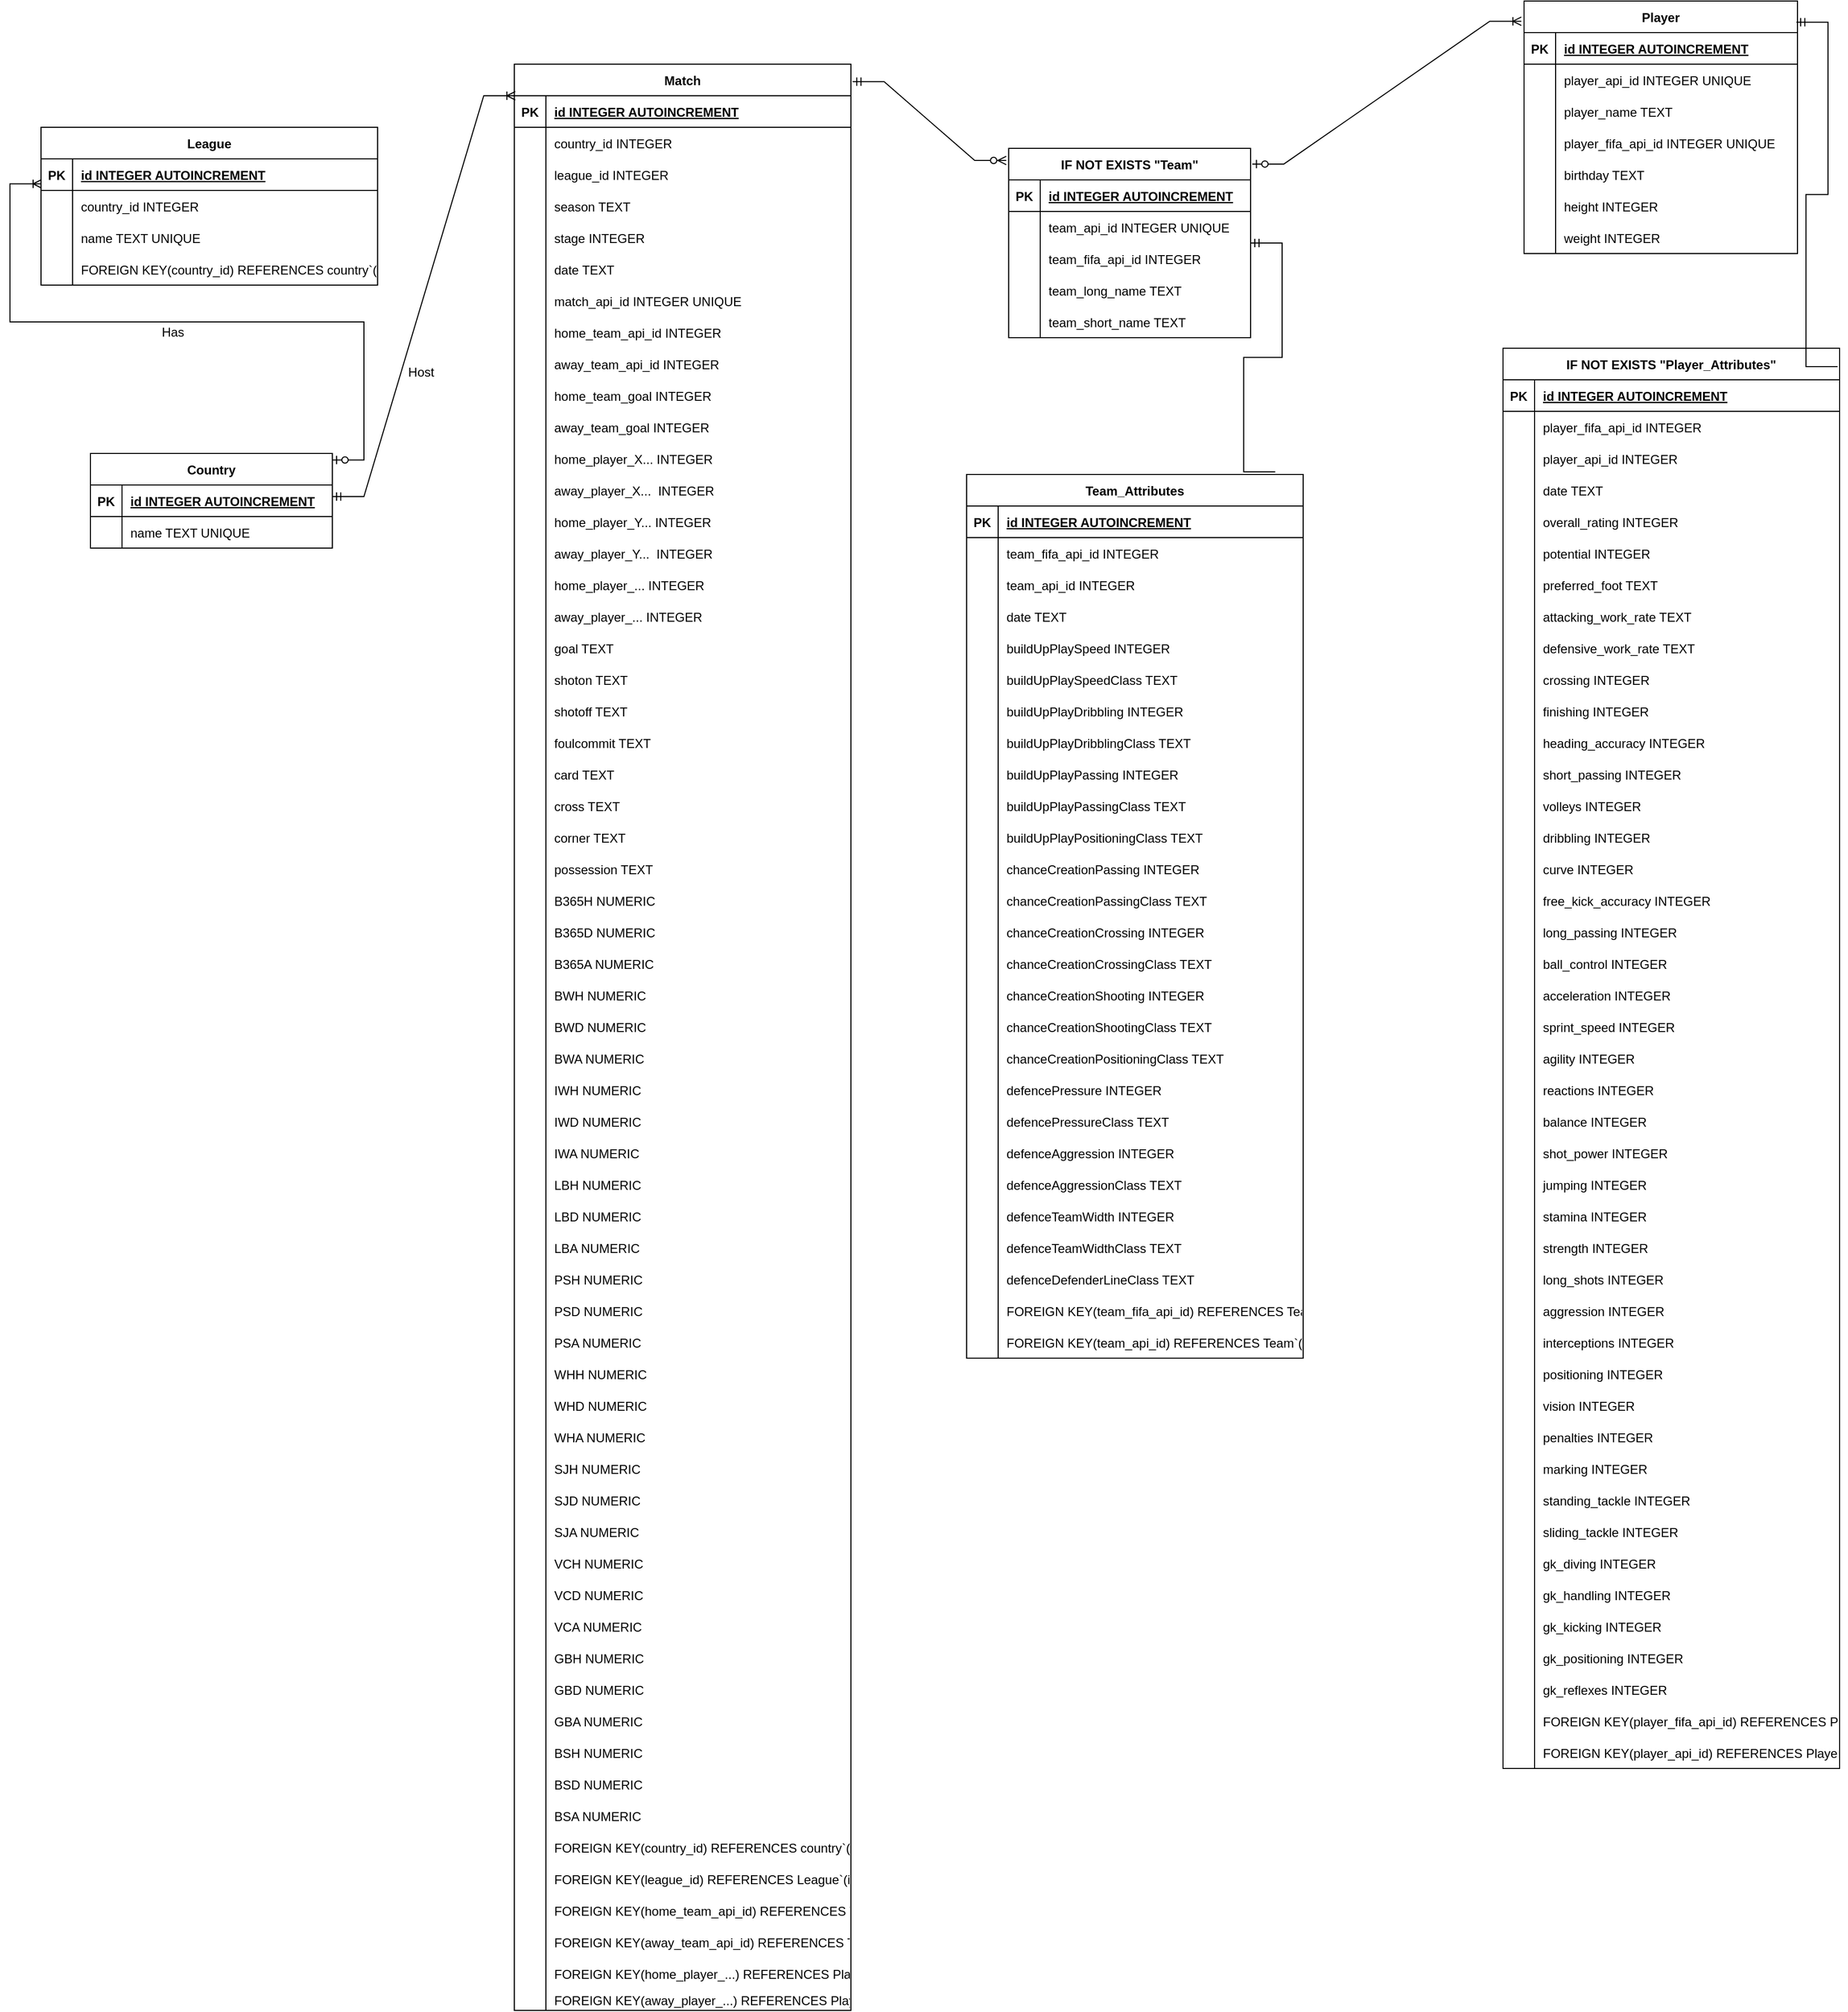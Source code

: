<mxfile version="26.0.16">
  <diagram name="Page-1" id="RDXMtUPHivYZusdjzmcV">
    <mxGraphModel dx="2074" dy="3009" grid="1" gridSize="10" guides="1" tooltips="1" connect="1" arrows="1" fold="1" page="1" pageScale="1" pageWidth="827" pageHeight="1169" math="0" shadow="0">
      <root>
        <mxCell id="0" />
        <mxCell id="1" parent="0" />
        <mxCell id="dLl5H3gQwxuNwcPFOymf-1" value="Country" style="shape=table;startSize=30;container=1;collapsible=1;childLayout=tableLayout;fixedRows=1;rowLines=0;fontStyle=1;align=center;resizeLast=1;" vertex="1" parent="1">
          <mxGeometry x="-643" y="-1780" width="230" height="90" as="geometry" />
        </mxCell>
        <mxCell id="dLl5H3gQwxuNwcPFOymf-2" value="" style="shape=tableRow;horizontal=0;startSize=0;swimlaneHead=0;swimlaneBody=0;fillColor=none;collapsible=0;dropTarget=0;points=[[0,0.5],[1,0.5]];portConstraint=eastwest;strokeColor=inherit;top=0;left=0;right=0;bottom=1;" vertex="1" parent="dLl5H3gQwxuNwcPFOymf-1">
          <mxGeometry y="30" width="230" height="30" as="geometry" />
        </mxCell>
        <mxCell id="dLl5H3gQwxuNwcPFOymf-3" value="PK" style="shape=partialRectangle;overflow=hidden;connectable=0;fillColor=none;strokeColor=inherit;top=0;left=0;bottom=0;right=0;fontStyle=1;" vertex="1" parent="dLl5H3gQwxuNwcPFOymf-2">
          <mxGeometry width="30" height="30" as="geometry">
            <mxRectangle width="30" height="30" as="alternateBounds" />
          </mxGeometry>
        </mxCell>
        <mxCell id="dLl5H3gQwxuNwcPFOymf-4" value="id&#x9;INTEGER  AUTOINCREMENT" style="shape=partialRectangle;overflow=hidden;connectable=0;fillColor=none;align=left;strokeColor=inherit;top=0;left=0;bottom=0;right=0;spacingLeft=6;fontStyle=5;" vertex="1" parent="dLl5H3gQwxuNwcPFOymf-2">
          <mxGeometry x="30" width="200" height="30" as="geometry">
            <mxRectangle width="200" height="30" as="alternateBounds" />
          </mxGeometry>
        </mxCell>
        <mxCell id="dLl5H3gQwxuNwcPFOymf-5" value="" style="shape=tableRow;horizontal=0;startSize=0;swimlaneHead=0;swimlaneBody=0;fillColor=none;collapsible=0;dropTarget=0;points=[[0,0.5],[1,0.5]];portConstraint=eastwest;strokeColor=inherit;top=0;left=0;right=0;bottom=0;" vertex="1" parent="dLl5H3gQwxuNwcPFOymf-1">
          <mxGeometry y="60" width="230" height="30" as="geometry" />
        </mxCell>
        <mxCell id="dLl5H3gQwxuNwcPFOymf-6" value="" style="shape=partialRectangle;overflow=hidden;connectable=0;fillColor=none;strokeColor=inherit;top=0;left=0;bottom=0;right=0;" vertex="1" parent="dLl5H3gQwxuNwcPFOymf-5">
          <mxGeometry width="30" height="30" as="geometry">
            <mxRectangle width="30" height="30" as="alternateBounds" />
          </mxGeometry>
        </mxCell>
        <mxCell id="dLl5H3gQwxuNwcPFOymf-7" value="name&#x9;TEXT UNIQUE" style="shape=partialRectangle;overflow=hidden;connectable=0;fillColor=none;align=left;strokeColor=inherit;top=0;left=0;bottom=0;right=0;spacingLeft=6;" vertex="1" parent="dLl5H3gQwxuNwcPFOymf-5">
          <mxGeometry x="30" width="200" height="30" as="geometry">
            <mxRectangle width="200" height="30" as="alternateBounds" />
          </mxGeometry>
        </mxCell>
        <mxCell id="dLl5H3gQwxuNwcPFOymf-432" value="IF NOT EXISTS &quot;Player_Attributes&quot;" style="shape=table;startSize=30;container=1;collapsible=1;childLayout=tableLayout;fixedRows=1;rowLines=0;fontStyle=1;align=center;resizeLast=1;" vertex="1" parent="1">
          <mxGeometry x="700" y="-1880" width="320" height="1350" as="geometry" />
        </mxCell>
        <mxCell id="dLl5H3gQwxuNwcPFOymf-433" value="" style="shape=tableRow;horizontal=0;startSize=0;swimlaneHead=0;swimlaneBody=0;fillColor=none;collapsible=0;dropTarget=0;points=[[0,0.5],[1,0.5]];portConstraint=eastwest;strokeColor=inherit;top=0;left=0;right=0;bottom=1;" vertex="1" parent="dLl5H3gQwxuNwcPFOymf-432">
          <mxGeometry y="30" width="320" height="30" as="geometry" />
        </mxCell>
        <mxCell id="dLl5H3gQwxuNwcPFOymf-434" value="PK" style="shape=partialRectangle;overflow=hidden;connectable=0;fillColor=none;strokeColor=inherit;top=0;left=0;bottom=0;right=0;fontStyle=1;" vertex="1" parent="dLl5H3gQwxuNwcPFOymf-433">
          <mxGeometry width="30" height="30" as="geometry">
            <mxRectangle width="30" height="30" as="alternateBounds" />
          </mxGeometry>
        </mxCell>
        <mxCell id="dLl5H3gQwxuNwcPFOymf-435" value="id&#x9;INTEGER  AUTOINCREMENT" style="shape=partialRectangle;overflow=hidden;connectable=0;fillColor=none;align=left;strokeColor=inherit;top=0;left=0;bottom=0;right=0;spacingLeft=6;fontStyle=5;" vertex="1" parent="dLl5H3gQwxuNwcPFOymf-433">
          <mxGeometry x="30" width="290" height="30" as="geometry">
            <mxRectangle width="290" height="30" as="alternateBounds" />
          </mxGeometry>
        </mxCell>
        <mxCell id="dLl5H3gQwxuNwcPFOymf-436" value="" style="shape=tableRow;horizontal=0;startSize=0;swimlaneHead=0;swimlaneBody=0;fillColor=none;collapsible=0;dropTarget=0;points=[[0,0.5],[1,0.5]];portConstraint=eastwest;strokeColor=inherit;top=0;left=0;right=0;bottom=0;" vertex="1" parent="dLl5H3gQwxuNwcPFOymf-432">
          <mxGeometry y="60" width="320" height="30" as="geometry" />
        </mxCell>
        <mxCell id="dLl5H3gQwxuNwcPFOymf-437" value="" style="shape=partialRectangle;overflow=hidden;connectable=0;fillColor=none;strokeColor=inherit;top=0;left=0;bottom=0;right=0;" vertex="1" parent="dLl5H3gQwxuNwcPFOymf-436">
          <mxGeometry width="30" height="30" as="geometry">
            <mxRectangle width="30" height="30" as="alternateBounds" />
          </mxGeometry>
        </mxCell>
        <mxCell id="dLl5H3gQwxuNwcPFOymf-438" value="player_fifa_api_id&#x9;INTEGER" style="shape=partialRectangle;overflow=hidden;connectable=0;fillColor=none;align=left;strokeColor=inherit;top=0;left=0;bottom=0;right=0;spacingLeft=6;" vertex="1" parent="dLl5H3gQwxuNwcPFOymf-436">
          <mxGeometry x="30" width="290" height="30" as="geometry">
            <mxRectangle width="290" height="30" as="alternateBounds" />
          </mxGeometry>
        </mxCell>
        <mxCell id="dLl5H3gQwxuNwcPFOymf-439" value="" style="shape=tableRow;horizontal=0;startSize=0;swimlaneHead=0;swimlaneBody=0;fillColor=none;collapsible=0;dropTarget=0;points=[[0,0.5],[1,0.5]];portConstraint=eastwest;strokeColor=inherit;top=0;left=0;right=0;bottom=0;" vertex="1" parent="dLl5H3gQwxuNwcPFOymf-432">
          <mxGeometry y="90" width="320" height="30" as="geometry" />
        </mxCell>
        <mxCell id="dLl5H3gQwxuNwcPFOymf-440" value="" style="shape=partialRectangle;overflow=hidden;connectable=0;fillColor=none;strokeColor=inherit;top=0;left=0;bottom=0;right=0;" vertex="1" parent="dLl5H3gQwxuNwcPFOymf-439">
          <mxGeometry width="30" height="30" as="geometry">
            <mxRectangle width="30" height="30" as="alternateBounds" />
          </mxGeometry>
        </mxCell>
        <mxCell id="dLl5H3gQwxuNwcPFOymf-441" value="player_api_id&#x9;INTEGER" style="shape=partialRectangle;overflow=hidden;connectable=0;fillColor=none;align=left;strokeColor=inherit;top=0;left=0;bottom=0;right=0;spacingLeft=6;" vertex="1" parent="dLl5H3gQwxuNwcPFOymf-439">
          <mxGeometry x="30" width="290" height="30" as="geometry">
            <mxRectangle width="290" height="30" as="alternateBounds" />
          </mxGeometry>
        </mxCell>
        <mxCell id="dLl5H3gQwxuNwcPFOymf-442" value="" style="shape=tableRow;horizontal=0;startSize=0;swimlaneHead=0;swimlaneBody=0;fillColor=none;collapsible=0;dropTarget=0;points=[[0,0.5],[1,0.5]];portConstraint=eastwest;strokeColor=inherit;top=0;left=0;right=0;bottom=0;" vertex="1" parent="dLl5H3gQwxuNwcPFOymf-432">
          <mxGeometry y="120" width="320" height="30" as="geometry" />
        </mxCell>
        <mxCell id="dLl5H3gQwxuNwcPFOymf-443" value="" style="shape=partialRectangle;overflow=hidden;connectable=0;fillColor=none;strokeColor=inherit;top=0;left=0;bottom=0;right=0;" vertex="1" parent="dLl5H3gQwxuNwcPFOymf-442">
          <mxGeometry width="30" height="30" as="geometry">
            <mxRectangle width="30" height="30" as="alternateBounds" />
          </mxGeometry>
        </mxCell>
        <mxCell id="dLl5H3gQwxuNwcPFOymf-444" value="date&#x9;TEXT" style="shape=partialRectangle;overflow=hidden;connectable=0;fillColor=none;align=left;strokeColor=inherit;top=0;left=0;bottom=0;right=0;spacingLeft=6;" vertex="1" parent="dLl5H3gQwxuNwcPFOymf-442">
          <mxGeometry x="30" width="290" height="30" as="geometry">
            <mxRectangle width="290" height="30" as="alternateBounds" />
          </mxGeometry>
        </mxCell>
        <mxCell id="dLl5H3gQwxuNwcPFOymf-445" value="" style="shape=tableRow;horizontal=0;startSize=0;swimlaneHead=0;swimlaneBody=0;fillColor=none;collapsible=0;dropTarget=0;points=[[0,0.5],[1,0.5]];portConstraint=eastwest;strokeColor=inherit;top=0;left=0;right=0;bottom=0;" vertex="1" parent="dLl5H3gQwxuNwcPFOymf-432">
          <mxGeometry y="150" width="320" height="30" as="geometry" />
        </mxCell>
        <mxCell id="dLl5H3gQwxuNwcPFOymf-446" value="" style="shape=partialRectangle;overflow=hidden;connectable=0;fillColor=none;strokeColor=inherit;top=0;left=0;bottom=0;right=0;" vertex="1" parent="dLl5H3gQwxuNwcPFOymf-445">
          <mxGeometry width="30" height="30" as="geometry">
            <mxRectangle width="30" height="30" as="alternateBounds" />
          </mxGeometry>
        </mxCell>
        <mxCell id="dLl5H3gQwxuNwcPFOymf-447" value="overall_rating&#x9;INTEGER" style="shape=partialRectangle;overflow=hidden;connectable=0;fillColor=none;align=left;strokeColor=inherit;top=0;left=0;bottom=0;right=0;spacingLeft=6;" vertex="1" parent="dLl5H3gQwxuNwcPFOymf-445">
          <mxGeometry x="30" width="290" height="30" as="geometry">
            <mxRectangle width="290" height="30" as="alternateBounds" />
          </mxGeometry>
        </mxCell>
        <mxCell id="dLl5H3gQwxuNwcPFOymf-448" value="" style="shape=tableRow;horizontal=0;startSize=0;swimlaneHead=0;swimlaneBody=0;fillColor=none;collapsible=0;dropTarget=0;points=[[0,0.5],[1,0.5]];portConstraint=eastwest;strokeColor=inherit;top=0;left=0;right=0;bottom=0;" vertex="1" parent="dLl5H3gQwxuNwcPFOymf-432">
          <mxGeometry y="180" width="320" height="30" as="geometry" />
        </mxCell>
        <mxCell id="dLl5H3gQwxuNwcPFOymf-449" value="" style="shape=partialRectangle;overflow=hidden;connectable=0;fillColor=none;strokeColor=inherit;top=0;left=0;bottom=0;right=0;" vertex="1" parent="dLl5H3gQwxuNwcPFOymf-448">
          <mxGeometry width="30" height="30" as="geometry">
            <mxRectangle width="30" height="30" as="alternateBounds" />
          </mxGeometry>
        </mxCell>
        <mxCell id="dLl5H3gQwxuNwcPFOymf-450" value="potential&#x9;INTEGER" style="shape=partialRectangle;overflow=hidden;connectable=0;fillColor=none;align=left;strokeColor=inherit;top=0;left=0;bottom=0;right=0;spacingLeft=6;" vertex="1" parent="dLl5H3gQwxuNwcPFOymf-448">
          <mxGeometry x="30" width="290" height="30" as="geometry">
            <mxRectangle width="290" height="30" as="alternateBounds" />
          </mxGeometry>
        </mxCell>
        <mxCell id="dLl5H3gQwxuNwcPFOymf-451" value="" style="shape=tableRow;horizontal=0;startSize=0;swimlaneHead=0;swimlaneBody=0;fillColor=none;collapsible=0;dropTarget=0;points=[[0,0.5],[1,0.5]];portConstraint=eastwest;strokeColor=inherit;top=0;left=0;right=0;bottom=0;" vertex="1" parent="dLl5H3gQwxuNwcPFOymf-432">
          <mxGeometry y="210" width="320" height="30" as="geometry" />
        </mxCell>
        <mxCell id="dLl5H3gQwxuNwcPFOymf-452" value="" style="shape=partialRectangle;overflow=hidden;connectable=0;fillColor=none;strokeColor=inherit;top=0;left=0;bottom=0;right=0;" vertex="1" parent="dLl5H3gQwxuNwcPFOymf-451">
          <mxGeometry width="30" height="30" as="geometry">
            <mxRectangle width="30" height="30" as="alternateBounds" />
          </mxGeometry>
        </mxCell>
        <mxCell id="dLl5H3gQwxuNwcPFOymf-453" value="preferred_foot&#x9;TEXT" style="shape=partialRectangle;overflow=hidden;connectable=0;fillColor=none;align=left;strokeColor=inherit;top=0;left=0;bottom=0;right=0;spacingLeft=6;" vertex="1" parent="dLl5H3gQwxuNwcPFOymf-451">
          <mxGeometry x="30" width="290" height="30" as="geometry">
            <mxRectangle width="290" height="30" as="alternateBounds" />
          </mxGeometry>
        </mxCell>
        <mxCell id="dLl5H3gQwxuNwcPFOymf-454" value="" style="shape=tableRow;horizontal=0;startSize=0;swimlaneHead=0;swimlaneBody=0;fillColor=none;collapsible=0;dropTarget=0;points=[[0,0.5],[1,0.5]];portConstraint=eastwest;strokeColor=inherit;top=0;left=0;right=0;bottom=0;" vertex="1" parent="dLl5H3gQwxuNwcPFOymf-432">
          <mxGeometry y="240" width="320" height="30" as="geometry" />
        </mxCell>
        <mxCell id="dLl5H3gQwxuNwcPFOymf-455" value="" style="shape=partialRectangle;overflow=hidden;connectable=0;fillColor=none;strokeColor=inherit;top=0;left=0;bottom=0;right=0;" vertex="1" parent="dLl5H3gQwxuNwcPFOymf-454">
          <mxGeometry width="30" height="30" as="geometry">
            <mxRectangle width="30" height="30" as="alternateBounds" />
          </mxGeometry>
        </mxCell>
        <mxCell id="dLl5H3gQwxuNwcPFOymf-456" value="attacking_work_rate&#x9;TEXT" style="shape=partialRectangle;overflow=hidden;connectable=0;fillColor=none;align=left;strokeColor=inherit;top=0;left=0;bottom=0;right=0;spacingLeft=6;" vertex="1" parent="dLl5H3gQwxuNwcPFOymf-454">
          <mxGeometry x="30" width="290" height="30" as="geometry">
            <mxRectangle width="290" height="30" as="alternateBounds" />
          </mxGeometry>
        </mxCell>
        <mxCell id="dLl5H3gQwxuNwcPFOymf-457" value="" style="shape=tableRow;horizontal=0;startSize=0;swimlaneHead=0;swimlaneBody=0;fillColor=none;collapsible=0;dropTarget=0;points=[[0,0.5],[1,0.5]];portConstraint=eastwest;strokeColor=inherit;top=0;left=0;right=0;bottom=0;" vertex="1" parent="dLl5H3gQwxuNwcPFOymf-432">
          <mxGeometry y="270" width="320" height="30" as="geometry" />
        </mxCell>
        <mxCell id="dLl5H3gQwxuNwcPFOymf-458" value="" style="shape=partialRectangle;overflow=hidden;connectable=0;fillColor=none;strokeColor=inherit;top=0;left=0;bottom=0;right=0;" vertex="1" parent="dLl5H3gQwxuNwcPFOymf-457">
          <mxGeometry width="30" height="30" as="geometry">
            <mxRectangle width="30" height="30" as="alternateBounds" />
          </mxGeometry>
        </mxCell>
        <mxCell id="dLl5H3gQwxuNwcPFOymf-459" value="defensive_work_rate&#x9;TEXT" style="shape=partialRectangle;overflow=hidden;connectable=0;fillColor=none;align=left;strokeColor=inherit;top=0;left=0;bottom=0;right=0;spacingLeft=6;" vertex="1" parent="dLl5H3gQwxuNwcPFOymf-457">
          <mxGeometry x="30" width="290" height="30" as="geometry">
            <mxRectangle width="290" height="30" as="alternateBounds" />
          </mxGeometry>
        </mxCell>
        <mxCell id="dLl5H3gQwxuNwcPFOymf-460" value="" style="shape=tableRow;horizontal=0;startSize=0;swimlaneHead=0;swimlaneBody=0;fillColor=none;collapsible=0;dropTarget=0;points=[[0,0.5],[1,0.5]];portConstraint=eastwest;strokeColor=inherit;top=0;left=0;right=0;bottom=0;" vertex="1" parent="dLl5H3gQwxuNwcPFOymf-432">
          <mxGeometry y="300" width="320" height="30" as="geometry" />
        </mxCell>
        <mxCell id="dLl5H3gQwxuNwcPFOymf-461" value="" style="shape=partialRectangle;overflow=hidden;connectable=0;fillColor=none;strokeColor=inherit;top=0;left=0;bottom=0;right=0;" vertex="1" parent="dLl5H3gQwxuNwcPFOymf-460">
          <mxGeometry width="30" height="30" as="geometry">
            <mxRectangle width="30" height="30" as="alternateBounds" />
          </mxGeometry>
        </mxCell>
        <mxCell id="dLl5H3gQwxuNwcPFOymf-462" value="crossing&#x9;INTEGER" style="shape=partialRectangle;overflow=hidden;connectable=0;fillColor=none;align=left;strokeColor=inherit;top=0;left=0;bottom=0;right=0;spacingLeft=6;" vertex="1" parent="dLl5H3gQwxuNwcPFOymf-460">
          <mxGeometry x="30" width="290" height="30" as="geometry">
            <mxRectangle width="290" height="30" as="alternateBounds" />
          </mxGeometry>
        </mxCell>
        <mxCell id="dLl5H3gQwxuNwcPFOymf-463" value="" style="shape=tableRow;horizontal=0;startSize=0;swimlaneHead=0;swimlaneBody=0;fillColor=none;collapsible=0;dropTarget=0;points=[[0,0.5],[1,0.5]];portConstraint=eastwest;strokeColor=inherit;top=0;left=0;right=0;bottom=0;" vertex="1" parent="dLl5H3gQwxuNwcPFOymf-432">
          <mxGeometry y="330" width="320" height="30" as="geometry" />
        </mxCell>
        <mxCell id="dLl5H3gQwxuNwcPFOymf-464" value="" style="shape=partialRectangle;overflow=hidden;connectable=0;fillColor=none;strokeColor=inherit;top=0;left=0;bottom=0;right=0;" vertex="1" parent="dLl5H3gQwxuNwcPFOymf-463">
          <mxGeometry width="30" height="30" as="geometry">
            <mxRectangle width="30" height="30" as="alternateBounds" />
          </mxGeometry>
        </mxCell>
        <mxCell id="dLl5H3gQwxuNwcPFOymf-465" value="finishing&#x9;INTEGER" style="shape=partialRectangle;overflow=hidden;connectable=0;fillColor=none;align=left;strokeColor=inherit;top=0;left=0;bottom=0;right=0;spacingLeft=6;" vertex="1" parent="dLl5H3gQwxuNwcPFOymf-463">
          <mxGeometry x="30" width="290" height="30" as="geometry">
            <mxRectangle width="290" height="30" as="alternateBounds" />
          </mxGeometry>
        </mxCell>
        <mxCell id="dLl5H3gQwxuNwcPFOymf-466" value="" style="shape=tableRow;horizontal=0;startSize=0;swimlaneHead=0;swimlaneBody=0;fillColor=none;collapsible=0;dropTarget=0;points=[[0,0.5],[1,0.5]];portConstraint=eastwest;strokeColor=inherit;top=0;left=0;right=0;bottom=0;" vertex="1" parent="dLl5H3gQwxuNwcPFOymf-432">
          <mxGeometry y="360" width="320" height="30" as="geometry" />
        </mxCell>
        <mxCell id="dLl5H3gQwxuNwcPFOymf-467" value="" style="shape=partialRectangle;overflow=hidden;connectable=0;fillColor=none;strokeColor=inherit;top=0;left=0;bottom=0;right=0;" vertex="1" parent="dLl5H3gQwxuNwcPFOymf-466">
          <mxGeometry width="30" height="30" as="geometry">
            <mxRectangle width="30" height="30" as="alternateBounds" />
          </mxGeometry>
        </mxCell>
        <mxCell id="dLl5H3gQwxuNwcPFOymf-468" value="heading_accuracy&#x9;INTEGER" style="shape=partialRectangle;overflow=hidden;connectable=0;fillColor=none;align=left;strokeColor=inherit;top=0;left=0;bottom=0;right=0;spacingLeft=6;" vertex="1" parent="dLl5H3gQwxuNwcPFOymf-466">
          <mxGeometry x="30" width="290" height="30" as="geometry">
            <mxRectangle width="290" height="30" as="alternateBounds" />
          </mxGeometry>
        </mxCell>
        <mxCell id="dLl5H3gQwxuNwcPFOymf-469" value="" style="shape=tableRow;horizontal=0;startSize=0;swimlaneHead=0;swimlaneBody=0;fillColor=none;collapsible=0;dropTarget=0;points=[[0,0.5],[1,0.5]];portConstraint=eastwest;strokeColor=inherit;top=0;left=0;right=0;bottom=0;" vertex="1" parent="dLl5H3gQwxuNwcPFOymf-432">
          <mxGeometry y="390" width="320" height="30" as="geometry" />
        </mxCell>
        <mxCell id="dLl5H3gQwxuNwcPFOymf-470" value="" style="shape=partialRectangle;overflow=hidden;connectable=0;fillColor=none;strokeColor=inherit;top=0;left=0;bottom=0;right=0;" vertex="1" parent="dLl5H3gQwxuNwcPFOymf-469">
          <mxGeometry width="30" height="30" as="geometry">
            <mxRectangle width="30" height="30" as="alternateBounds" />
          </mxGeometry>
        </mxCell>
        <mxCell id="dLl5H3gQwxuNwcPFOymf-471" value="short_passing&#x9;INTEGER" style="shape=partialRectangle;overflow=hidden;connectable=0;fillColor=none;align=left;strokeColor=inherit;top=0;left=0;bottom=0;right=0;spacingLeft=6;" vertex="1" parent="dLl5H3gQwxuNwcPFOymf-469">
          <mxGeometry x="30" width="290" height="30" as="geometry">
            <mxRectangle width="290" height="30" as="alternateBounds" />
          </mxGeometry>
        </mxCell>
        <mxCell id="dLl5H3gQwxuNwcPFOymf-472" value="" style="shape=tableRow;horizontal=0;startSize=0;swimlaneHead=0;swimlaneBody=0;fillColor=none;collapsible=0;dropTarget=0;points=[[0,0.5],[1,0.5]];portConstraint=eastwest;strokeColor=inherit;top=0;left=0;right=0;bottom=0;" vertex="1" parent="dLl5H3gQwxuNwcPFOymf-432">
          <mxGeometry y="420" width="320" height="30" as="geometry" />
        </mxCell>
        <mxCell id="dLl5H3gQwxuNwcPFOymf-473" value="" style="shape=partialRectangle;overflow=hidden;connectable=0;fillColor=none;strokeColor=inherit;top=0;left=0;bottom=0;right=0;" vertex="1" parent="dLl5H3gQwxuNwcPFOymf-472">
          <mxGeometry width="30" height="30" as="geometry">
            <mxRectangle width="30" height="30" as="alternateBounds" />
          </mxGeometry>
        </mxCell>
        <mxCell id="dLl5H3gQwxuNwcPFOymf-474" value="volleys&#x9;INTEGER" style="shape=partialRectangle;overflow=hidden;connectable=0;fillColor=none;align=left;strokeColor=inherit;top=0;left=0;bottom=0;right=0;spacingLeft=6;" vertex="1" parent="dLl5H3gQwxuNwcPFOymf-472">
          <mxGeometry x="30" width="290" height="30" as="geometry">
            <mxRectangle width="290" height="30" as="alternateBounds" />
          </mxGeometry>
        </mxCell>
        <mxCell id="dLl5H3gQwxuNwcPFOymf-475" value="" style="shape=tableRow;horizontal=0;startSize=0;swimlaneHead=0;swimlaneBody=0;fillColor=none;collapsible=0;dropTarget=0;points=[[0,0.5],[1,0.5]];portConstraint=eastwest;strokeColor=inherit;top=0;left=0;right=0;bottom=0;" vertex="1" parent="dLl5H3gQwxuNwcPFOymf-432">
          <mxGeometry y="450" width="320" height="30" as="geometry" />
        </mxCell>
        <mxCell id="dLl5H3gQwxuNwcPFOymf-476" value="" style="shape=partialRectangle;overflow=hidden;connectable=0;fillColor=none;strokeColor=inherit;top=0;left=0;bottom=0;right=0;" vertex="1" parent="dLl5H3gQwxuNwcPFOymf-475">
          <mxGeometry width="30" height="30" as="geometry">
            <mxRectangle width="30" height="30" as="alternateBounds" />
          </mxGeometry>
        </mxCell>
        <mxCell id="dLl5H3gQwxuNwcPFOymf-477" value="dribbling&#x9;INTEGER" style="shape=partialRectangle;overflow=hidden;connectable=0;fillColor=none;align=left;strokeColor=inherit;top=0;left=0;bottom=0;right=0;spacingLeft=6;" vertex="1" parent="dLl5H3gQwxuNwcPFOymf-475">
          <mxGeometry x="30" width="290" height="30" as="geometry">
            <mxRectangle width="290" height="30" as="alternateBounds" />
          </mxGeometry>
        </mxCell>
        <mxCell id="dLl5H3gQwxuNwcPFOymf-478" value="" style="shape=tableRow;horizontal=0;startSize=0;swimlaneHead=0;swimlaneBody=0;fillColor=none;collapsible=0;dropTarget=0;points=[[0,0.5],[1,0.5]];portConstraint=eastwest;strokeColor=inherit;top=0;left=0;right=0;bottom=0;" vertex="1" parent="dLl5H3gQwxuNwcPFOymf-432">
          <mxGeometry y="480" width="320" height="30" as="geometry" />
        </mxCell>
        <mxCell id="dLl5H3gQwxuNwcPFOymf-479" value="" style="shape=partialRectangle;overflow=hidden;connectable=0;fillColor=none;strokeColor=inherit;top=0;left=0;bottom=0;right=0;" vertex="1" parent="dLl5H3gQwxuNwcPFOymf-478">
          <mxGeometry width="30" height="30" as="geometry">
            <mxRectangle width="30" height="30" as="alternateBounds" />
          </mxGeometry>
        </mxCell>
        <mxCell id="dLl5H3gQwxuNwcPFOymf-480" value="curve&#x9;INTEGER" style="shape=partialRectangle;overflow=hidden;connectable=0;fillColor=none;align=left;strokeColor=inherit;top=0;left=0;bottom=0;right=0;spacingLeft=6;" vertex="1" parent="dLl5H3gQwxuNwcPFOymf-478">
          <mxGeometry x="30" width="290" height="30" as="geometry">
            <mxRectangle width="290" height="30" as="alternateBounds" />
          </mxGeometry>
        </mxCell>
        <mxCell id="dLl5H3gQwxuNwcPFOymf-481" value="" style="shape=tableRow;horizontal=0;startSize=0;swimlaneHead=0;swimlaneBody=0;fillColor=none;collapsible=0;dropTarget=0;points=[[0,0.5],[1,0.5]];portConstraint=eastwest;strokeColor=inherit;top=0;left=0;right=0;bottom=0;" vertex="1" parent="dLl5H3gQwxuNwcPFOymf-432">
          <mxGeometry y="510" width="320" height="30" as="geometry" />
        </mxCell>
        <mxCell id="dLl5H3gQwxuNwcPFOymf-482" value="" style="shape=partialRectangle;overflow=hidden;connectable=0;fillColor=none;strokeColor=inherit;top=0;left=0;bottom=0;right=0;" vertex="1" parent="dLl5H3gQwxuNwcPFOymf-481">
          <mxGeometry width="30" height="30" as="geometry">
            <mxRectangle width="30" height="30" as="alternateBounds" />
          </mxGeometry>
        </mxCell>
        <mxCell id="dLl5H3gQwxuNwcPFOymf-483" value="free_kick_accuracy&#x9;INTEGER" style="shape=partialRectangle;overflow=hidden;connectable=0;fillColor=none;align=left;strokeColor=inherit;top=0;left=0;bottom=0;right=0;spacingLeft=6;" vertex="1" parent="dLl5H3gQwxuNwcPFOymf-481">
          <mxGeometry x="30" width="290" height="30" as="geometry">
            <mxRectangle width="290" height="30" as="alternateBounds" />
          </mxGeometry>
        </mxCell>
        <mxCell id="dLl5H3gQwxuNwcPFOymf-484" value="" style="shape=tableRow;horizontal=0;startSize=0;swimlaneHead=0;swimlaneBody=0;fillColor=none;collapsible=0;dropTarget=0;points=[[0,0.5],[1,0.5]];portConstraint=eastwest;strokeColor=inherit;top=0;left=0;right=0;bottom=0;" vertex="1" parent="dLl5H3gQwxuNwcPFOymf-432">
          <mxGeometry y="540" width="320" height="30" as="geometry" />
        </mxCell>
        <mxCell id="dLl5H3gQwxuNwcPFOymf-485" value="" style="shape=partialRectangle;overflow=hidden;connectable=0;fillColor=none;strokeColor=inherit;top=0;left=0;bottom=0;right=0;" vertex="1" parent="dLl5H3gQwxuNwcPFOymf-484">
          <mxGeometry width="30" height="30" as="geometry">
            <mxRectangle width="30" height="30" as="alternateBounds" />
          </mxGeometry>
        </mxCell>
        <mxCell id="dLl5H3gQwxuNwcPFOymf-486" value="long_passing&#x9;INTEGER" style="shape=partialRectangle;overflow=hidden;connectable=0;fillColor=none;align=left;strokeColor=inherit;top=0;left=0;bottom=0;right=0;spacingLeft=6;" vertex="1" parent="dLl5H3gQwxuNwcPFOymf-484">
          <mxGeometry x="30" width="290" height="30" as="geometry">
            <mxRectangle width="290" height="30" as="alternateBounds" />
          </mxGeometry>
        </mxCell>
        <mxCell id="dLl5H3gQwxuNwcPFOymf-487" value="" style="shape=tableRow;horizontal=0;startSize=0;swimlaneHead=0;swimlaneBody=0;fillColor=none;collapsible=0;dropTarget=0;points=[[0,0.5],[1,0.5]];portConstraint=eastwest;strokeColor=inherit;top=0;left=0;right=0;bottom=0;" vertex="1" parent="dLl5H3gQwxuNwcPFOymf-432">
          <mxGeometry y="570" width="320" height="30" as="geometry" />
        </mxCell>
        <mxCell id="dLl5H3gQwxuNwcPFOymf-488" value="" style="shape=partialRectangle;overflow=hidden;connectable=0;fillColor=none;strokeColor=inherit;top=0;left=0;bottom=0;right=0;" vertex="1" parent="dLl5H3gQwxuNwcPFOymf-487">
          <mxGeometry width="30" height="30" as="geometry">
            <mxRectangle width="30" height="30" as="alternateBounds" />
          </mxGeometry>
        </mxCell>
        <mxCell id="dLl5H3gQwxuNwcPFOymf-489" value="ball_control&#x9;INTEGER" style="shape=partialRectangle;overflow=hidden;connectable=0;fillColor=none;align=left;strokeColor=inherit;top=0;left=0;bottom=0;right=0;spacingLeft=6;" vertex="1" parent="dLl5H3gQwxuNwcPFOymf-487">
          <mxGeometry x="30" width="290" height="30" as="geometry">
            <mxRectangle width="290" height="30" as="alternateBounds" />
          </mxGeometry>
        </mxCell>
        <mxCell id="dLl5H3gQwxuNwcPFOymf-490" value="" style="shape=tableRow;horizontal=0;startSize=0;swimlaneHead=0;swimlaneBody=0;fillColor=none;collapsible=0;dropTarget=0;points=[[0,0.5],[1,0.5]];portConstraint=eastwest;strokeColor=inherit;top=0;left=0;right=0;bottom=0;" vertex="1" parent="dLl5H3gQwxuNwcPFOymf-432">
          <mxGeometry y="600" width="320" height="30" as="geometry" />
        </mxCell>
        <mxCell id="dLl5H3gQwxuNwcPFOymf-491" value="" style="shape=partialRectangle;overflow=hidden;connectable=0;fillColor=none;strokeColor=inherit;top=0;left=0;bottom=0;right=0;" vertex="1" parent="dLl5H3gQwxuNwcPFOymf-490">
          <mxGeometry width="30" height="30" as="geometry">
            <mxRectangle width="30" height="30" as="alternateBounds" />
          </mxGeometry>
        </mxCell>
        <mxCell id="dLl5H3gQwxuNwcPFOymf-492" value="acceleration&#x9;INTEGER" style="shape=partialRectangle;overflow=hidden;connectable=0;fillColor=none;align=left;strokeColor=inherit;top=0;left=0;bottom=0;right=0;spacingLeft=6;" vertex="1" parent="dLl5H3gQwxuNwcPFOymf-490">
          <mxGeometry x="30" width="290" height="30" as="geometry">
            <mxRectangle width="290" height="30" as="alternateBounds" />
          </mxGeometry>
        </mxCell>
        <mxCell id="dLl5H3gQwxuNwcPFOymf-493" value="" style="shape=tableRow;horizontal=0;startSize=0;swimlaneHead=0;swimlaneBody=0;fillColor=none;collapsible=0;dropTarget=0;points=[[0,0.5],[1,0.5]];portConstraint=eastwest;strokeColor=inherit;top=0;left=0;right=0;bottom=0;" vertex="1" parent="dLl5H3gQwxuNwcPFOymf-432">
          <mxGeometry y="630" width="320" height="30" as="geometry" />
        </mxCell>
        <mxCell id="dLl5H3gQwxuNwcPFOymf-494" value="" style="shape=partialRectangle;overflow=hidden;connectable=0;fillColor=none;strokeColor=inherit;top=0;left=0;bottom=0;right=0;" vertex="1" parent="dLl5H3gQwxuNwcPFOymf-493">
          <mxGeometry width="30" height="30" as="geometry">
            <mxRectangle width="30" height="30" as="alternateBounds" />
          </mxGeometry>
        </mxCell>
        <mxCell id="dLl5H3gQwxuNwcPFOymf-495" value="sprint_speed&#x9;INTEGER" style="shape=partialRectangle;overflow=hidden;connectable=0;fillColor=none;align=left;strokeColor=inherit;top=0;left=0;bottom=0;right=0;spacingLeft=6;" vertex="1" parent="dLl5H3gQwxuNwcPFOymf-493">
          <mxGeometry x="30" width="290" height="30" as="geometry">
            <mxRectangle width="290" height="30" as="alternateBounds" />
          </mxGeometry>
        </mxCell>
        <mxCell id="dLl5H3gQwxuNwcPFOymf-496" value="" style="shape=tableRow;horizontal=0;startSize=0;swimlaneHead=0;swimlaneBody=0;fillColor=none;collapsible=0;dropTarget=0;points=[[0,0.5],[1,0.5]];portConstraint=eastwest;strokeColor=inherit;top=0;left=0;right=0;bottom=0;" vertex="1" parent="dLl5H3gQwxuNwcPFOymf-432">
          <mxGeometry y="660" width="320" height="30" as="geometry" />
        </mxCell>
        <mxCell id="dLl5H3gQwxuNwcPFOymf-497" value="" style="shape=partialRectangle;overflow=hidden;connectable=0;fillColor=none;strokeColor=inherit;top=0;left=0;bottom=0;right=0;" vertex="1" parent="dLl5H3gQwxuNwcPFOymf-496">
          <mxGeometry width="30" height="30" as="geometry">
            <mxRectangle width="30" height="30" as="alternateBounds" />
          </mxGeometry>
        </mxCell>
        <mxCell id="dLl5H3gQwxuNwcPFOymf-498" value="agility&#x9;INTEGER" style="shape=partialRectangle;overflow=hidden;connectable=0;fillColor=none;align=left;strokeColor=inherit;top=0;left=0;bottom=0;right=0;spacingLeft=6;" vertex="1" parent="dLl5H3gQwxuNwcPFOymf-496">
          <mxGeometry x="30" width="290" height="30" as="geometry">
            <mxRectangle width="290" height="30" as="alternateBounds" />
          </mxGeometry>
        </mxCell>
        <mxCell id="dLl5H3gQwxuNwcPFOymf-499" value="" style="shape=tableRow;horizontal=0;startSize=0;swimlaneHead=0;swimlaneBody=0;fillColor=none;collapsible=0;dropTarget=0;points=[[0,0.5],[1,0.5]];portConstraint=eastwest;strokeColor=inherit;top=0;left=0;right=0;bottom=0;" vertex="1" parent="dLl5H3gQwxuNwcPFOymf-432">
          <mxGeometry y="690" width="320" height="30" as="geometry" />
        </mxCell>
        <mxCell id="dLl5H3gQwxuNwcPFOymf-500" value="" style="shape=partialRectangle;overflow=hidden;connectable=0;fillColor=none;strokeColor=inherit;top=0;left=0;bottom=0;right=0;" vertex="1" parent="dLl5H3gQwxuNwcPFOymf-499">
          <mxGeometry width="30" height="30" as="geometry">
            <mxRectangle width="30" height="30" as="alternateBounds" />
          </mxGeometry>
        </mxCell>
        <mxCell id="dLl5H3gQwxuNwcPFOymf-501" value="reactions&#x9;INTEGER" style="shape=partialRectangle;overflow=hidden;connectable=0;fillColor=none;align=left;strokeColor=inherit;top=0;left=0;bottom=0;right=0;spacingLeft=6;" vertex="1" parent="dLl5H3gQwxuNwcPFOymf-499">
          <mxGeometry x="30" width="290" height="30" as="geometry">
            <mxRectangle width="290" height="30" as="alternateBounds" />
          </mxGeometry>
        </mxCell>
        <mxCell id="dLl5H3gQwxuNwcPFOymf-502" value="" style="shape=tableRow;horizontal=0;startSize=0;swimlaneHead=0;swimlaneBody=0;fillColor=none;collapsible=0;dropTarget=0;points=[[0,0.5],[1,0.5]];portConstraint=eastwest;strokeColor=inherit;top=0;left=0;right=0;bottom=0;" vertex="1" parent="dLl5H3gQwxuNwcPFOymf-432">
          <mxGeometry y="720" width="320" height="30" as="geometry" />
        </mxCell>
        <mxCell id="dLl5H3gQwxuNwcPFOymf-503" value="" style="shape=partialRectangle;overflow=hidden;connectable=0;fillColor=none;strokeColor=inherit;top=0;left=0;bottom=0;right=0;" vertex="1" parent="dLl5H3gQwxuNwcPFOymf-502">
          <mxGeometry width="30" height="30" as="geometry">
            <mxRectangle width="30" height="30" as="alternateBounds" />
          </mxGeometry>
        </mxCell>
        <mxCell id="dLl5H3gQwxuNwcPFOymf-504" value="balance&#x9;INTEGER" style="shape=partialRectangle;overflow=hidden;connectable=0;fillColor=none;align=left;strokeColor=inherit;top=0;left=0;bottom=0;right=0;spacingLeft=6;" vertex="1" parent="dLl5H3gQwxuNwcPFOymf-502">
          <mxGeometry x="30" width="290" height="30" as="geometry">
            <mxRectangle width="290" height="30" as="alternateBounds" />
          </mxGeometry>
        </mxCell>
        <mxCell id="dLl5H3gQwxuNwcPFOymf-505" value="" style="shape=tableRow;horizontal=0;startSize=0;swimlaneHead=0;swimlaneBody=0;fillColor=none;collapsible=0;dropTarget=0;points=[[0,0.5],[1,0.5]];portConstraint=eastwest;strokeColor=inherit;top=0;left=0;right=0;bottom=0;" vertex="1" parent="dLl5H3gQwxuNwcPFOymf-432">
          <mxGeometry y="750" width="320" height="30" as="geometry" />
        </mxCell>
        <mxCell id="dLl5H3gQwxuNwcPFOymf-506" value="" style="shape=partialRectangle;overflow=hidden;connectable=0;fillColor=none;strokeColor=inherit;top=0;left=0;bottom=0;right=0;" vertex="1" parent="dLl5H3gQwxuNwcPFOymf-505">
          <mxGeometry width="30" height="30" as="geometry">
            <mxRectangle width="30" height="30" as="alternateBounds" />
          </mxGeometry>
        </mxCell>
        <mxCell id="dLl5H3gQwxuNwcPFOymf-507" value="shot_power&#x9;INTEGER" style="shape=partialRectangle;overflow=hidden;connectable=0;fillColor=none;align=left;strokeColor=inherit;top=0;left=0;bottom=0;right=0;spacingLeft=6;" vertex="1" parent="dLl5H3gQwxuNwcPFOymf-505">
          <mxGeometry x="30" width="290" height="30" as="geometry">
            <mxRectangle width="290" height="30" as="alternateBounds" />
          </mxGeometry>
        </mxCell>
        <mxCell id="dLl5H3gQwxuNwcPFOymf-508" value="" style="shape=tableRow;horizontal=0;startSize=0;swimlaneHead=0;swimlaneBody=0;fillColor=none;collapsible=0;dropTarget=0;points=[[0,0.5],[1,0.5]];portConstraint=eastwest;strokeColor=inherit;top=0;left=0;right=0;bottom=0;" vertex="1" parent="dLl5H3gQwxuNwcPFOymf-432">
          <mxGeometry y="780" width="320" height="30" as="geometry" />
        </mxCell>
        <mxCell id="dLl5H3gQwxuNwcPFOymf-509" value="" style="shape=partialRectangle;overflow=hidden;connectable=0;fillColor=none;strokeColor=inherit;top=0;left=0;bottom=0;right=0;" vertex="1" parent="dLl5H3gQwxuNwcPFOymf-508">
          <mxGeometry width="30" height="30" as="geometry">
            <mxRectangle width="30" height="30" as="alternateBounds" />
          </mxGeometry>
        </mxCell>
        <mxCell id="dLl5H3gQwxuNwcPFOymf-510" value="jumping&#x9;INTEGER" style="shape=partialRectangle;overflow=hidden;connectable=0;fillColor=none;align=left;strokeColor=inherit;top=0;left=0;bottom=0;right=0;spacingLeft=6;" vertex="1" parent="dLl5H3gQwxuNwcPFOymf-508">
          <mxGeometry x="30" width="290" height="30" as="geometry">
            <mxRectangle width="290" height="30" as="alternateBounds" />
          </mxGeometry>
        </mxCell>
        <mxCell id="dLl5H3gQwxuNwcPFOymf-511" value="" style="shape=tableRow;horizontal=0;startSize=0;swimlaneHead=0;swimlaneBody=0;fillColor=none;collapsible=0;dropTarget=0;points=[[0,0.5],[1,0.5]];portConstraint=eastwest;strokeColor=inherit;top=0;left=0;right=0;bottom=0;" vertex="1" parent="dLl5H3gQwxuNwcPFOymf-432">
          <mxGeometry y="810" width="320" height="30" as="geometry" />
        </mxCell>
        <mxCell id="dLl5H3gQwxuNwcPFOymf-512" value="" style="shape=partialRectangle;overflow=hidden;connectable=0;fillColor=none;strokeColor=inherit;top=0;left=0;bottom=0;right=0;" vertex="1" parent="dLl5H3gQwxuNwcPFOymf-511">
          <mxGeometry width="30" height="30" as="geometry">
            <mxRectangle width="30" height="30" as="alternateBounds" />
          </mxGeometry>
        </mxCell>
        <mxCell id="dLl5H3gQwxuNwcPFOymf-513" value="stamina&#x9;INTEGER" style="shape=partialRectangle;overflow=hidden;connectable=0;fillColor=none;align=left;strokeColor=inherit;top=0;left=0;bottom=0;right=0;spacingLeft=6;" vertex="1" parent="dLl5H3gQwxuNwcPFOymf-511">
          <mxGeometry x="30" width="290" height="30" as="geometry">
            <mxRectangle width="290" height="30" as="alternateBounds" />
          </mxGeometry>
        </mxCell>
        <mxCell id="dLl5H3gQwxuNwcPFOymf-514" value="" style="shape=tableRow;horizontal=0;startSize=0;swimlaneHead=0;swimlaneBody=0;fillColor=none;collapsible=0;dropTarget=0;points=[[0,0.5],[1,0.5]];portConstraint=eastwest;strokeColor=inherit;top=0;left=0;right=0;bottom=0;" vertex="1" parent="dLl5H3gQwxuNwcPFOymf-432">
          <mxGeometry y="840" width="320" height="30" as="geometry" />
        </mxCell>
        <mxCell id="dLl5H3gQwxuNwcPFOymf-515" value="" style="shape=partialRectangle;overflow=hidden;connectable=0;fillColor=none;strokeColor=inherit;top=0;left=0;bottom=0;right=0;" vertex="1" parent="dLl5H3gQwxuNwcPFOymf-514">
          <mxGeometry width="30" height="30" as="geometry">
            <mxRectangle width="30" height="30" as="alternateBounds" />
          </mxGeometry>
        </mxCell>
        <mxCell id="dLl5H3gQwxuNwcPFOymf-516" value="strength&#x9;INTEGER" style="shape=partialRectangle;overflow=hidden;connectable=0;fillColor=none;align=left;strokeColor=inherit;top=0;left=0;bottom=0;right=0;spacingLeft=6;" vertex="1" parent="dLl5H3gQwxuNwcPFOymf-514">
          <mxGeometry x="30" width="290" height="30" as="geometry">
            <mxRectangle width="290" height="30" as="alternateBounds" />
          </mxGeometry>
        </mxCell>
        <mxCell id="dLl5H3gQwxuNwcPFOymf-517" value="" style="shape=tableRow;horizontal=0;startSize=0;swimlaneHead=0;swimlaneBody=0;fillColor=none;collapsible=0;dropTarget=0;points=[[0,0.5],[1,0.5]];portConstraint=eastwest;strokeColor=inherit;top=0;left=0;right=0;bottom=0;" vertex="1" parent="dLl5H3gQwxuNwcPFOymf-432">
          <mxGeometry y="870" width="320" height="30" as="geometry" />
        </mxCell>
        <mxCell id="dLl5H3gQwxuNwcPFOymf-518" value="" style="shape=partialRectangle;overflow=hidden;connectable=0;fillColor=none;strokeColor=inherit;top=0;left=0;bottom=0;right=0;" vertex="1" parent="dLl5H3gQwxuNwcPFOymf-517">
          <mxGeometry width="30" height="30" as="geometry">
            <mxRectangle width="30" height="30" as="alternateBounds" />
          </mxGeometry>
        </mxCell>
        <mxCell id="dLl5H3gQwxuNwcPFOymf-519" value="long_shots&#x9;INTEGER" style="shape=partialRectangle;overflow=hidden;connectable=0;fillColor=none;align=left;strokeColor=inherit;top=0;left=0;bottom=0;right=0;spacingLeft=6;" vertex="1" parent="dLl5H3gQwxuNwcPFOymf-517">
          <mxGeometry x="30" width="290" height="30" as="geometry">
            <mxRectangle width="290" height="30" as="alternateBounds" />
          </mxGeometry>
        </mxCell>
        <mxCell id="dLl5H3gQwxuNwcPFOymf-520" value="" style="shape=tableRow;horizontal=0;startSize=0;swimlaneHead=0;swimlaneBody=0;fillColor=none;collapsible=0;dropTarget=0;points=[[0,0.5],[1,0.5]];portConstraint=eastwest;strokeColor=inherit;top=0;left=0;right=0;bottom=0;" vertex="1" parent="dLl5H3gQwxuNwcPFOymf-432">
          <mxGeometry y="900" width="320" height="30" as="geometry" />
        </mxCell>
        <mxCell id="dLl5H3gQwxuNwcPFOymf-521" value="" style="shape=partialRectangle;overflow=hidden;connectable=0;fillColor=none;strokeColor=inherit;top=0;left=0;bottom=0;right=0;" vertex="1" parent="dLl5H3gQwxuNwcPFOymf-520">
          <mxGeometry width="30" height="30" as="geometry">
            <mxRectangle width="30" height="30" as="alternateBounds" />
          </mxGeometry>
        </mxCell>
        <mxCell id="dLl5H3gQwxuNwcPFOymf-522" value="aggression&#x9;INTEGER" style="shape=partialRectangle;overflow=hidden;connectable=0;fillColor=none;align=left;strokeColor=inherit;top=0;left=0;bottom=0;right=0;spacingLeft=6;" vertex="1" parent="dLl5H3gQwxuNwcPFOymf-520">
          <mxGeometry x="30" width="290" height="30" as="geometry">
            <mxRectangle width="290" height="30" as="alternateBounds" />
          </mxGeometry>
        </mxCell>
        <mxCell id="dLl5H3gQwxuNwcPFOymf-523" value="" style="shape=tableRow;horizontal=0;startSize=0;swimlaneHead=0;swimlaneBody=0;fillColor=none;collapsible=0;dropTarget=0;points=[[0,0.5],[1,0.5]];portConstraint=eastwest;strokeColor=inherit;top=0;left=0;right=0;bottom=0;" vertex="1" parent="dLl5H3gQwxuNwcPFOymf-432">
          <mxGeometry y="930" width="320" height="30" as="geometry" />
        </mxCell>
        <mxCell id="dLl5H3gQwxuNwcPFOymf-524" value="" style="shape=partialRectangle;overflow=hidden;connectable=0;fillColor=none;strokeColor=inherit;top=0;left=0;bottom=0;right=0;" vertex="1" parent="dLl5H3gQwxuNwcPFOymf-523">
          <mxGeometry width="30" height="30" as="geometry">
            <mxRectangle width="30" height="30" as="alternateBounds" />
          </mxGeometry>
        </mxCell>
        <mxCell id="dLl5H3gQwxuNwcPFOymf-525" value="interceptions&#x9;INTEGER" style="shape=partialRectangle;overflow=hidden;connectable=0;fillColor=none;align=left;strokeColor=inherit;top=0;left=0;bottom=0;right=0;spacingLeft=6;" vertex="1" parent="dLl5H3gQwxuNwcPFOymf-523">
          <mxGeometry x="30" width="290" height="30" as="geometry">
            <mxRectangle width="290" height="30" as="alternateBounds" />
          </mxGeometry>
        </mxCell>
        <mxCell id="dLl5H3gQwxuNwcPFOymf-526" value="" style="shape=tableRow;horizontal=0;startSize=0;swimlaneHead=0;swimlaneBody=0;fillColor=none;collapsible=0;dropTarget=0;points=[[0,0.5],[1,0.5]];portConstraint=eastwest;strokeColor=inherit;top=0;left=0;right=0;bottom=0;" vertex="1" parent="dLl5H3gQwxuNwcPFOymf-432">
          <mxGeometry y="960" width="320" height="30" as="geometry" />
        </mxCell>
        <mxCell id="dLl5H3gQwxuNwcPFOymf-527" value="" style="shape=partialRectangle;overflow=hidden;connectable=0;fillColor=none;strokeColor=inherit;top=0;left=0;bottom=0;right=0;" vertex="1" parent="dLl5H3gQwxuNwcPFOymf-526">
          <mxGeometry width="30" height="30" as="geometry">
            <mxRectangle width="30" height="30" as="alternateBounds" />
          </mxGeometry>
        </mxCell>
        <mxCell id="dLl5H3gQwxuNwcPFOymf-528" value="positioning&#x9;INTEGER" style="shape=partialRectangle;overflow=hidden;connectable=0;fillColor=none;align=left;strokeColor=inherit;top=0;left=0;bottom=0;right=0;spacingLeft=6;" vertex="1" parent="dLl5H3gQwxuNwcPFOymf-526">
          <mxGeometry x="30" width="290" height="30" as="geometry">
            <mxRectangle width="290" height="30" as="alternateBounds" />
          </mxGeometry>
        </mxCell>
        <mxCell id="dLl5H3gQwxuNwcPFOymf-529" value="" style="shape=tableRow;horizontal=0;startSize=0;swimlaneHead=0;swimlaneBody=0;fillColor=none;collapsible=0;dropTarget=0;points=[[0,0.5],[1,0.5]];portConstraint=eastwest;strokeColor=inherit;top=0;left=0;right=0;bottom=0;" vertex="1" parent="dLl5H3gQwxuNwcPFOymf-432">
          <mxGeometry y="990" width="320" height="30" as="geometry" />
        </mxCell>
        <mxCell id="dLl5H3gQwxuNwcPFOymf-530" value="" style="shape=partialRectangle;overflow=hidden;connectable=0;fillColor=none;strokeColor=inherit;top=0;left=0;bottom=0;right=0;" vertex="1" parent="dLl5H3gQwxuNwcPFOymf-529">
          <mxGeometry width="30" height="30" as="geometry">
            <mxRectangle width="30" height="30" as="alternateBounds" />
          </mxGeometry>
        </mxCell>
        <mxCell id="dLl5H3gQwxuNwcPFOymf-531" value="vision&#x9;INTEGER" style="shape=partialRectangle;overflow=hidden;connectable=0;fillColor=none;align=left;strokeColor=inherit;top=0;left=0;bottom=0;right=0;spacingLeft=6;" vertex="1" parent="dLl5H3gQwxuNwcPFOymf-529">
          <mxGeometry x="30" width="290" height="30" as="geometry">
            <mxRectangle width="290" height="30" as="alternateBounds" />
          </mxGeometry>
        </mxCell>
        <mxCell id="dLl5H3gQwxuNwcPFOymf-532" value="" style="shape=tableRow;horizontal=0;startSize=0;swimlaneHead=0;swimlaneBody=0;fillColor=none;collapsible=0;dropTarget=0;points=[[0,0.5],[1,0.5]];portConstraint=eastwest;strokeColor=inherit;top=0;left=0;right=0;bottom=0;" vertex="1" parent="dLl5H3gQwxuNwcPFOymf-432">
          <mxGeometry y="1020" width="320" height="30" as="geometry" />
        </mxCell>
        <mxCell id="dLl5H3gQwxuNwcPFOymf-533" value="" style="shape=partialRectangle;overflow=hidden;connectable=0;fillColor=none;strokeColor=inherit;top=0;left=0;bottom=0;right=0;" vertex="1" parent="dLl5H3gQwxuNwcPFOymf-532">
          <mxGeometry width="30" height="30" as="geometry">
            <mxRectangle width="30" height="30" as="alternateBounds" />
          </mxGeometry>
        </mxCell>
        <mxCell id="dLl5H3gQwxuNwcPFOymf-534" value="penalties&#x9;INTEGER" style="shape=partialRectangle;overflow=hidden;connectable=0;fillColor=none;align=left;strokeColor=inherit;top=0;left=0;bottom=0;right=0;spacingLeft=6;" vertex="1" parent="dLl5H3gQwxuNwcPFOymf-532">
          <mxGeometry x="30" width="290" height="30" as="geometry">
            <mxRectangle width="290" height="30" as="alternateBounds" />
          </mxGeometry>
        </mxCell>
        <mxCell id="dLl5H3gQwxuNwcPFOymf-535" value="" style="shape=tableRow;horizontal=0;startSize=0;swimlaneHead=0;swimlaneBody=0;fillColor=none;collapsible=0;dropTarget=0;points=[[0,0.5],[1,0.5]];portConstraint=eastwest;strokeColor=inherit;top=0;left=0;right=0;bottom=0;" vertex="1" parent="dLl5H3gQwxuNwcPFOymf-432">
          <mxGeometry y="1050" width="320" height="30" as="geometry" />
        </mxCell>
        <mxCell id="dLl5H3gQwxuNwcPFOymf-536" value="" style="shape=partialRectangle;overflow=hidden;connectable=0;fillColor=none;strokeColor=inherit;top=0;left=0;bottom=0;right=0;" vertex="1" parent="dLl5H3gQwxuNwcPFOymf-535">
          <mxGeometry width="30" height="30" as="geometry">
            <mxRectangle width="30" height="30" as="alternateBounds" />
          </mxGeometry>
        </mxCell>
        <mxCell id="dLl5H3gQwxuNwcPFOymf-537" value="marking&#x9;INTEGER" style="shape=partialRectangle;overflow=hidden;connectable=0;fillColor=none;align=left;strokeColor=inherit;top=0;left=0;bottom=0;right=0;spacingLeft=6;" vertex="1" parent="dLl5H3gQwxuNwcPFOymf-535">
          <mxGeometry x="30" width="290" height="30" as="geometry">
            <mxRectangle width="290" height="30" as="alternateBounds" />
          </mxGeometry>
        </mxCell>
        <mxCell id="dLl5H3gQwxuNwcPFOymf-538" value="" style="shape=tableRow;horizontal=0;startSize=0;swimlaneHead=0;swimlaneBody=0;fillColor=none;collapsible=0;dropTarget=0;points=[[0,0.5],[1,0.5]];portConstraint=eastwest;strokeColor=inherit;top=0;left=0;right=0;bottom=0;" vertex="1" parent="dLl5H3gQwxuNwcPFOymf-432">
          <mxGeometry y="1080" width="320" height="30" as="geometry" />
        </mxCell>
        <mxCell id="dLl5H3gQwxuNwcPFOymf-539" value="" style="shape=partialRectangle;overflow=hidden;connectable=0;fillColor=none;strokeColor=inherit;top=0;left=0;bottom=0;right=0;" vertex="1" parent="dLl5H3gQwxuNwcPFOymf-538">
          <mxGeometry width="30" height="30" as="geometry">
            <mxRectangle width="30" height="30" as="alternateBounds" />
          </mxGeometry>
        </mxCell>
        <mxCell id="dLl5H3gQwxuNwcPFOymf-540" value="standing_tackle&#x9;INTEGER" style="shape=partialRectangle;overflow=hidden;connectable=0;fillColor=none;align=left;strokeColor=inherit;top=0;left=0;bottom=0;right=0;spacingLeft=6;" vertex="1" parent="dLl5H3gQwxuNwcPFOymf-538">
          <mxGeometry x="30" width="290" height="30" as="geometry">
            <mxRectangle width="290" height="30" as="alternateBounds" />
          </mxGeometry>
        </mxCell>
        <mxCell id="dLl5H3gQwxuNwcPFOymf-541" value="" style="shape=tableRow;horizontal=0;startSize=0;swimlaneHead=0;swimlaneBody=0;fillColor=none;collapsible=0;dropTarget=0;points=[[0,0.5],[1,0.5]];portConstraint=eastwest;strokeColor=inherit;top=0;left=0;right=0;bottom=0;" vertex="1" parent="dLl5H3gQwxuNwcPFOymf-432">
          <mxGeometry y="1110" width="320" height="30" as="geometry" />
        </mxCell>
        <mxCell id="dLl5H3gQwxuNwcPFOymf-542" value="" style="shape=partialRectangle;overflow=hidden;connectable=0;fillColor=none;strokeColor=inherit;top=0;left=0;bottom=0;right=0;" vertex="1" parent="dLl5H3gQwxuNwcPFOymf-541">
          <mxGeometry width="30" height="30" as="geometry">
            <mxRectangle width="30" height="30" as="alternateBounds" />
          </mxGeometry>
        </mxCell>
        <mxCell id="dLl5H3gQwxuNwcPFOymf-543" value="sliding_tackle&#x9;INTEGER" style="shape=partialRectangle;overflow=hidden;connectable=0;fillColor=none;align=left;strokeColor=inherit;top=0;left=0;bottom=0;right=0;spacingLeft=6;" vertex="1" parent="dLl5H3gQwxuNwcPFOymf-541">
          <mxGeometry x="30" width="290" height="30" as="geometry">
            <mxRectangle width="290" height="30" as="alternateBounds" />
          </mxGeometry>
        </mxCell>
        <mxCell id="dLl5H3gQwxuNwcPFOymf-544" value="" style="shape=tableRow;horizontal=0;startSize=0;swimlaneHead=0;swimlaneBody=0;fillColor=none;collapsible=0;dropTarget=0;points=[[0,0.5],[1,0.5]];portConstraint=eastwest;strokeColor=inherit;top=0;left=0;right=0;bottom=0;" vertex="1" parent="dLl5H3gQwxuNwcPFOymf-432">
          <mxGeometry y="1140" width="320" height="30" as="geometry" />
        </mxCell>
        <mxCell id="dLl5H3gQwxuNwcPFOymf-545" value="" style="shape=partialRectangle;overflow=hidden;connectable=0;fillColor=none;strokeColor=inherit;top=0;left=0;bottom=0;right=0;" vertex="1" parent="dLl5H3gQwxuNwcPFOymf-544">
          <mxGeometry width="30" height="30" as="geometry">
            <mxRectangle width="30" height="30" as="alternateBounds" />
          </mxGeometry>
        </mxCell>
        <mxCell id="dLl5H3gQwxuNwcPFOymf-546" value="gk_diving&#x9;INTEGER" style="shape=partialRectangle;overflow=hidden;connectable=0;fillColor=none;align=left;strokeColor=inherit;top=0;left=0;bottom=0;right=0;spacingLeft=6;" vertex="1" parent="dLl5H3gQwxuNwcPFOymf-544">
          <mxGeometry x="30" width="290" height="30" as="geometry">
            <mxRectangle width="290" height="30" as="alternateBounds" />
          </mxGeometry>
        </mxCell>
        <mxCell id="dLl5H3gQwxuNwcPFOymf-547" value="" style="shape=tableRow;horizontal=0;startSize=0;swimlaneHead=0;swimlaneBody=0;fillColor=none;collapsible=0;dropTarget=0;points=[[0,0.5],[1,0.5]];portConstraint=eastwest;strokeColor=inherit;top=0;left=0;right=0;bottom=0;" vertex="1" parent="dLl5H3gQwxuNwcPFOymf-432">
          <mxGeometry y="1170" width="320" height="30" as="geometry" />
        </mxCell>
        <mxCell id="dLl5H3gQwxuNwcPFOymf-548" value="" style="shape=partialRectangle;overflow=hidden;connectable=0;fillColor=none;strokeColor=inherit;top=0;left=0;bottom=0;right=0;" vertex="1" parent="dLl5H3gQwxuNwcPFOymf-547">
          <mxGeometry width="30" height="30" as="geometry">
            <mxRectangle width="30" height="30" as="alternateBounds" />
          </mxGeometry>
        </mxCell>
        <mxCell id="dLl5H3gQwxuNwcPFOymf-549" value="gk_handling&#x9;INTEGER" style="shape=partialRectangle;overflow=hidden;connectable=0;fillColor=none;align=left;strokeColor=inherit;top=0;left=0;bottom=0;right=0;spacingLeft=6;" vertex="1" parent="dLl5H3gQwxuNwcPFOymf-547">
          <mxGeometry x="30" width="290" height="30" as="geometry">
            <mxRectangle width="290" height="30" as="alternateBounds" />
          </mxGeometry>
        </mxCell>
        <mxCell id="dLl5H3gQwxuNwcPFOymf-550" value="" style="shape=tableRow;horizontal=0;startSize=0;swimlaneHead=0;swimlaneBody=0;fillColor=none;collapsible=0;dropTarget=0;points=[[0,0.5],[1,0.5]];portConstraint=eastwest;strokeColor=inherit;top=0;left=0;right=0;bottom=0;" vertex="1" parent="dLl5H3gQwxuNwcPFOymf-432">
          <mxGeometry y="1200" width="320" height="30" as="geometry" />
        </mxCell>
        <mxCell id="dLl5H3gQwxuNwcPFOymf-551" value="" style="shape=partialRectangle;overflow=hidden;connectable=0;fillColor=none;strokeColor=inherit;top=0;left=0;bottom=0;right=0;" vertex="1" parent="dLl5H3gQwxuNwcPFOymf-550">
          <mxGeometry width="30" height="30" as="geometry">
            <mxRectangle width="30" height="30" as="alternateBounds" />
          </mxGeometry>
        </mxCell>
        <mxCell id="dLl5H3gQwxuNwcPFOymf-552" value="gk_kicking&#x9;INTEGER" style="shape=partialRectangle;overflow=hidden;connectable=0;fillColor=none;align=left;strokeColor=inherit;top=0;left=0;bottom=0;right=0;spacingLeft=6;" vertex="1" parent="dLl5H3gQwxuNwcPFOymf-550">
          <mxGeometry x="30" width="290" height="30" as="geometry">
            <mxRectangle width="290" height="30" as="alternateBounds" />
          </mxGeometry>
        </mxCell>
        <mxCell id="dLl5H3gQwxuNwcPFOymf-553" value="" style="shape=tableRow;horizontal=0;startSize=0;swimlaneHead=0;swimlaneBody=0;fillColor=none;collapsible=0;dropTarget=0;points=[[0,0.5],[1,0.5]];portConstraint=eastwest;strokeColor=inherit;top=0;left=0;right=0;bottom=0;" vertex="1" parent="dLl5H3gQwxuNwcPFOymf-432">
          <mxGeometry y="1230" width="320" height="30" as="geometry" />
        </mxCell>
        <mxCell id="dLl5H3gQwxuNwcPFOymf-554" value="" style="shape=partialRectangle;overflow=hidden;connectable=0;fillColor=none;strokeColor=inherit;top=0;left=0;bottom=0;right=0;" vertex="1" parent="dLl5H3gQwxuNwcPFOymf-553">
          <mxGeometry width="30" height="30" as="geometry">
            <mxRectangle width="30" height="30" as="alternateBounds" />
          </mxGeometry>
        </mxCell>
        <mxCell id="dLl5H3gQwxuNwcPFOymf-555" value="gk_positioning&#x9;INTEGER" style="shape=partialRectangle;overflow=hidden;connectable=0;fillColor=none;align=left;strokeColor=inherit;top=0;left=0;bottom=0;right=0;spacingLeft=6;" vertex="1" parent="dLl5H3gQwxuNwcPFOymf-553">
          <mxGeometry x="30" width="290" height="30" as="geometry">
            <mxRectangle width="290" height="30" as="alternateBounds" />
          </mxGeometry>
        </mxCell>
        <mxCell id="dLl5H3gQwxuNwcPFOymf-556" value="" style="shape=tableRow;horizontal=0;startSize=0;swimlaneHead=0;swimlaneBody=0;fillColor=none;collapsible=0;dropTarget=0;points=[[0,0.5],[1,0.5]];portConstraint=eastwest;strokeColor=inherit;top=0;left=0;right=0;bottom=0;" vertex="1" parent="dLl5H3gQwxuNwcPFOymf-432">
          <mxGeometry y="1260" width="320" height="30" as="geometry" />
        </mxCell>
        <mxCell id="dLl5H3gQwxuNwcPFOymf-557" value="" style="shape=partialRectangle;overflow=hidden;connectable=0;fillColor=none;strokeColor=inherit;top=0;left=0;bottom=0;right=0;" vertex="1" parent="dLl5H3gQwxuNwcPFOymf-556">
          <mxGeometry width="30" height="30" as="geometry">
            <mxRectangle width="30" height="30" as="alternateBounds" />
          </mxGeometry>
        </mxCell>
        <mxCell id="dLl5H3gQwxuNwcPFOymf-558" value="gk_reflexes&#x9;INTEGER" style="shape=partialRectangle;overflow=hidden;connectable=0;fillColor=none;align=left;strokeColor=inherit;top=0;left=0;bottom=0;right=0;spacingLeft=6;" vertex="1" parent="dLl5H3gQwxuNwcPFOymf-556">
          <mxGeometry x="30" width="290" height="30" as="geometry">
            <mxRectangle width="290" height="30" as="alternateBounds" />
          </mxGeometry>
        </mxCell>
        <mxCell id="dLl5H3gQwxuNwcPFOymf-559" value="" style="shape=tableRow;horizontal=0;startSize=0;swimlaneHead=0;swimlaneBody=0;fillColor=none;collapsible=0;dropTarget=0;points=[[0,0.5],[1,0.5]];portConstraint=eastwest;strokeColor=inherit;top=0;left=0;right=0;bottom=0;" vertex="1" parent="dLl5H3gQwxuNwcPFOymf-432">
          <mxGeometry y="1290" width="320" height="30" as="geometry" />
        </mxCell>
        <mxCell id="dLl5H3gQwxuNwcPFOymf-560" value="" style="shape=partialRectangle;overflow=hidden;connectable=0;fillColor=none;strokeColor=inherit;top=0;left=0;bottom=0;right=0;" vertex="1" parent="dLl5H3gQwxuNwcPFOymf-559">
          <mxGeometry width="30" height="30" as="geometry">
            <mxRectangle width="30" height="30" as="alternateBounds" />
          </mxGeometry>
        </mxCell>
        <mxCell id="dLl5H3gQwxuNwcPFOymf-561" value="FOREIGN KEY(player_fifa_api_id) REFERENCES Player`(player_fifa_api_id`)" style="shape=partialRectangle;overflow=hidden;connectable=0;fillColor=none;align=left;strokeColor=inherit;top=0;left=0;bottom=0;right=0;spacingLeft=6;" vertex="1" parent="dLl5H3gQwxuNwcPFOymf-559">
          <mxGeometry x="30" width="290" height="30" as="geometry">
            <mxRectangle width="290" height="30" as="alternateBounds" />
          </mxGeometry>
        </mxCell>
        <mxCell id="dLl5H3gQwxuNwcPFOymf-562" value="" style="shape=tableRow;horizontal=0;startSize=0;swimlaneHead=0;swimlaneBody=0;fillColor=none;collapsible=0;dropTarget=0;points=[[0,0.5],[1,0.5]];portConstraint=eastwest;strokeColor=inherit;top=0;left=0;right=0;bottom=0;" vertex="1" parent="dLl5H3gQwxuNwcPFOymf-432">
          <mxGeometry y="1320" width="320" height="30" as="geometry" />
        </mxCell>
        <mxCell id="dLl5H3gQwxuNwcPFOymf-563" value="" style="shape=partialRectangle;overflow=hidden;connectable=0;fillColor=none;strokeColor=inherit;top=0;left=0;bottom=0;right=0;" vertex="1" parent="dLl5H3gQwxuNwcPFOymf-562">
          <mxGeometry width="30" height="30" as="geometry">
            <mxRectangle width="30" height="30" as="alternateBounds" />
          </mxGeometry>
        </mxCell>
        <mxCell id="dLl5H3gQwxuNwcPFOymf-564" value="FOREIGN KEY(player_api_id) REFERENCES Player`(player_api_id`)" style="shape=partialRectangle;overflow=hidden;connectable=0;fillColor=none;align=left;strokeColor=inherit;top=0;left=0;bottom=0;right=0;spacingLeft=6;" vertex="1" parent="dLl5H3gQwxuNwcPFOymf-562">
          <mxGeometry x="30" width="290" height="30" as="geometry">
            <mxRectangle width="290" height="30" as="alternateBounds" />
          </mxGeometry>
        </mxCell>
        <mxCell id="dLl5H3gQwxuNwcPFOymf-565" value="Team_Attributes" style="shape=table;startSize=30;container=1;collapsible=1;childLayout=tableLayout;fixedRows=1;rowLines=0;fontStyle=1;align=center;resizeLast=1;" vertex="1" parent="1">
          <mxGeometry x="190" y="-1760" width="320" height="840" as="geometry" />
        </mxCell>
        <mxCell id="dLl5H3gQwxuNwcPFOymf-566" value="" style="shape=tableRow;horizontal=0;startSize=0;swimlaneHead=0;swimlaneBody=0;fillColor=none;collapsible=0;dropTarget=0;points=[[0,0.5],[1,0.5]];portConstraint=eastwest;strokeColor=inherit;top=0;left=0;right=0;bottom=1;" vertex="1" parent="dLl5H3gQwxuNwcPFOymf-565">
          <mxGeometry y="30" width="320" height="30" as="geometry" />
        </mxCell>
        <mxCell id="dLl5H3gQwxuNwcPFOymf-567" value="PK" style="shape=partialRectangle;overflow=hidden;connectable=0;fillColor=none;strokeColor=inherit;top=0;left=0;bottom=0;right=0;fontStyle=1;" vertex="1" parent="dLl5H3gQwxuNwcPFOymf-566">
          <mxGeometry width="30" height="30" as="geometry">
            <mxRectangle width="30" height="30" as="alternateBounds" />
          </mxGeometry>
        </mxCell>
        <mxCell id="dLl5H3gQwxuNwcPFOymf-568" value="id&#x9;INTEGER  AUTOINCREMENT" style="shape=partialRectangle;overflow=hidden;connectable=0;fillColor=none;align=left;strokeColor=inherit;top=0;left=0;bottom=0;right=0;spacingLeft=6;fontStyle=5;" vertex="1" parent="dLl5H3gQwxuNwcPFOymf-566">
          <mxGeometry x="30" width="290" height="30" as="geometry">
            <mxRectangle width="290" height="30" as="alternateBounds" />
          </mxGeometry>
        </mxCell>
        <mxCell id="dLl5H3gQwxuNwcPFOymf-569" value="" style="shape=tableRow;horizontal=0;startSize=0;swimlaneHead=0;swimlaneBody=0;fillColor=none;collapsible=0;dropTarget=0;points=[[0,0.5],[1,0.5]];portConstraint=eastwest;strokeColor=inherit;top=0;left=0;right=0;bottom=0;" vertex="1" parent="dLl5H3gQwxuNwcPFOymf-565">
          <mxGeometry y="60" width="320" height="30" as="geometry" />
        </mxCell>
        <mxCell id="dLl5H3gQwxuNwcPFOymf-570" value="" style="shape=partialRectangle;overflow=hidden;connectable=0;fillColor=none;strokeColor=inherit;top=0;left=0;bottom=0;right=0;" vertex="1" parent="dLl5H3gQwxuNwcPFOymf-569">
          <mxGeometry width="30" height="30" as="geometry">
            <mxRectangle width="30" height="30" as="alternateBounds" />
          </mxGeometry>
        </mxCell>
        <mxCell id="dLl5H3gQwxuNwcPFOymf-571" value="team_fifa_api_id&#x9;INTEGER" style="shape=partialRectangle;overflow=hidden;connectable=0;fillColor=none;align=left;strokeColor=inherit;top=0;left=0;bottom=0;right=0;spacingLeft=6;" vertex="1" parent="dLl5H3gQwxuNwcPFOymf-569">
          <mxGeometry x="30" width="290" height="30" as="geometry">
            <mxRectangle width="290" height="30" as="alternateBounds" />
          </mxGeometry>
        </mxCell>
        <mxCell id="dLl5H3gQwxuNwcPFOymf-572" value="" style="shape=tableRow;horizontal=0;startSize=0;swimlaneHead=0;swimlaneBody=0;fillColor=none;collapsible=0;dropTarget=0;points=[[0,0.5],[1,0.5]];portConstraint=eastwest;strokeColor=inherit;top=0;left=0;right=0;bottom=0;" vertex="1" parent="dLl5H3gQwxuNwcPFOymf-565">
          <mxGeometry y="90" width="320" height="30" as="geometry" />
        </mxCell>
        <mxCell id="dLl5H3gQwxuNwcPFOymf-573" value="" style="shape=partialRectangle;overflow=hidden;connectable=0;fillColor=none;strokeColor=inherit;top=0;left=0;bottom=0;right=0;" vertex="1" parent="dLl5H3gQwxuNwcPFOymf-572">
          <mxGeometry width="30" height="30" as="geometry">
            <mxRectangle width="30" height="30" as="alternateBounds" />
          </mxGeometry>
        </mxCell>
        <mxCell id="dLl5H3gQwxuNwcPFOymf-574" value="team_api_id&#x9;INTEGER" style="shape=partialRectangle;overflow=hidden;connectable=0;fillColor=none;align=left;strokeColor=inherit;top=0;left=0;bottom=0;right=0;spacingLeft=6;" vertex="1" parent="dLl5H3gQwxuNwcPFOymf-572">
          <mxGeometry x="30" width="290" height="30" as="geometry">
            <mxRectangle width="290" height="30" as="alternateBounds" />
          </mxGeometry>
        </mxCell>
        <mxCell id="dLl5H3gQwxuNwcPFOymf-575" value="" style="shape=tableRow;horizontal=0;startSize=0;swimlaneHead=0;swimlaneBody=0;fillColor=none;collapsible=0;dropTarget=0;points=[[0,0.5],[1,0.5]];portConstraint=eastwest;strokeColor=inherit;top=0;left=0;right=0;bottom=0;" vertex="1" parent="dLl5H3gQwxuNwcPFOymf-565">
          <mxGeometry y="120" width="320" height="30" as="geometry" />
        </mxCell>
        <mxCell id="dLl5H3gQwxuNwcPFOymf-576" value="" style="shape=partialRectangle;overflow=hidden;connectable=0;fillColor=none;strokeColor=inherit;top=0;left=0;bottom=0;right=0;" vertex="1" parent="dLl5H3gQwxuNwcPFOymf-575">
          <mxGeometry width="30" height="30" as="geometry">
            <mxRectangle width="30" height="30" as="alternateBounds" />
          </mxGeometry>
        </mxCell>
        <mxCell id="dLl5H3gQwxuNwcPFOymf-577" value="date&#x9;TEXT" style="shape=partialRectangle;overflow=hidden;connectable=0;fillColor=none;align=left;strokeColor=inherit;top=0;left=0;bottom=0;right=0;spacingLeft=6;" vertex="1" parent="dLl5H3gQwxuNwcPFOymf-575">
          <mxGeometry x="30" width="290" height="30" as="geometry">
            <mxRectangle width="290" height="30" as="alternateBounds" />
          </mxGeometry>
        </mxCell>
        <mxCell id="dLl5H3gQwxuNwcPFOymf-578" value="" style="shape=tableRow;horizontal=0;startSize=0;swimlaneHead=0;swimlaneBody=0;fillColor=none;collapsible=0;dropTarget=0;points=[[0,0.5],[1,0.5]];portConstraint=eastwest;strokeColor=inherit;top=0;left=0;right=0;bottom=0;" vertex="1" parent="dLl5H3gQwxuNwcPFOymf-565">
          <mxGeometry y="150" width="320" height="30" as="geometry" />
        </mxCell>
        <mxCell id="dLl5H3gQwxuNwcPFOymf-579" value="" style="shape=partialRectangle;overflow=hidden;connectable=0;fillColor=none;strokeColor=inherit;top=0;left=0;bottom=0;right=0;" vertex="1" parent="dLl5H3gQwxuNwcPFOymf-578">
          <mxGeometry width="30" height="30" as="geometry">
            <mxRectangle width="30" height="30" as="alternateBounds" />
          </mxGeometry>
        </mxCell>
        <mxCell id="dLl5H3gQwxuNwcPFOymf-580" value="buildUpPlaySpeed&#x9;INTEGER" style="shape=partialRectangle;overflow=hidden;connectable=0;fillColor=none;align=left;strokeColor=inherit;top=0;left=0;bottom=0;right=0;spacingLeft=6;" vertex="1" parent="dLl5H3gQwxuNwcPFOymf-578">
          <mxGeometry x="30" width="290" height="30" as="geometry">
            <mxRectangle width="290" height="30" as="alternateBounds" />
          </mxGeometry>
        </mxCell>
        <mxCell id="dLl5H3gQwxuNwcPFOymf-581" value="" style="shape=tableRow;horizontal=0;startSize=0;swimlaneHead=0;swimlaneBody=0;fillColor=none;collapsible=0;dropTarget=0;points=[[0,0.5],[1,0.5]];portConstraint=eastwest;strokeColor=inherit;top=0;left=0;right=0;bottom=0;" vertex="1" parent="dLl5H3gQwxuNwcPFOymf-565">
          <mxGeometry y="180" width="320" height="30" as="geometry" />
        </mxCell>
        <mxCell id="dLl5H3gQwxuNwcPFOymf-582" value="" style="shape=partialRectangle;overflow=hidden;connectable=0;fillColor=none;strokeColor=inherit;top=0;left=0;bottom=0;right=0;" vertex="1" parent="dLl5H3gQwxuNwcPFOymf-581">
          <mxGeometry width="30" height="30" as="geometry">
            <mxRectangle width="30" height="30" as="alternateBounds" />
          </mxGeometry>
        </mxCell>
        <mxCell id="dLl5H3gQwxuNwcPFOymf-583" value="buildUpPlaySpeedClass&#x9;TEXT" style="shape=partialRectangle;overflow=hidden;connectable=0;fillColor=none;align=left;strokeColor=inherit;top=0;left=0;bottom=0;right=0;spacingLeft=6;" vertex="1" parent="dLl5H3gQwxuNwcPFOymf-581">
          <mxGeometry x="30" width="290" height="30" as="geometry">
            <mxRectangle width="290" height="30" as="alternateBounds" />
          </mxGeometry>
        </mxCell>
        <mxCell id="dLl5H3gQwxuNwcPFOymf-584" value="" style="shape=tableRow;horizontal=0;startSize=0;swimlaneHead=0;swimlaneBody=0;fillColor=none;collapsible=0;dropTarget=0;points=[[0,0.5],[1,0.5]];portConstraint=eastwest;strokeColor=inherit;top=0;left=0;right=0;bottom=0;" vertex="1" parent="dLl5H3gQwxuNwcPFOymf-565">
          <mxGeometry y="210" width="320" height="30" as="geometry" />
        </mxCell>
        <mxCell id="dLl5H3gQwxuNwcPFOymf-585" value="" style="shape=partialRectangle;overflow=hidden;connectable=0;fillColor=none;strokeColor=inherit;top=0;left=0;bottom=0;right=0;" vertex="1" parent="dLl5H3gQwxuNwcPFOymf-584">
          <mxGeometry width="30" height="30" as="geometry">
            <mxRectangle width="30" height="30" as="alternateBounds" />
          </mxGeometry>
        </mxCell>
        <mxCell id="dLl5H3gQwxuNwcPFOymf-586" value="buildUpPlayDribbling&#x9;INTEGER" style="shape=partialRectangle;overflow=hidden;connectable=0;fillColor=none;align=left;strokeColor=inherit;top=0;left=0;bottom=0;right=0;spacingLeft=6;" vertex="1" parent="dLl5H3gQwxuNwcPFOymf-584">
          <mxGeometry x="30" width="290" height="30" as="geometry">
            <mxRectangle width="290" height="30" as="alternateBounds" />
          </mxGeometry>
        </mxCell>
        <mxCell id="dLl5H3gQwxuNwcPFOymf-587" value="" style="shape=tableRow;horizontal=0;startSize=0;swimlaneHead=0;swimlaneBody=0;fillColor=none;collapsible=0;dropTarget=0;points=[[0,0.5],[1,0.5]];portConstraint=eastwest;strokeColor=inherit;top=0;left=0;right=0;bottom=0;" vertex="1" parent="dLl5H3gQwxuNwcPFOymf-565">
          <mxGeometry y="240" width="320" height="30" as="geometry" />
        </mxCell>
        <mxCell id="dLl5H3gQwxuNwcPFOymf-588" value="" style="shape=partialRectangle;overflow=hidden;connectable=0;fillColor=none;strokeColor=inherit;top=0;left=0;bottom=0;right=0;" vertex="1" parent="dLl5H3gQwxuNwcPFOymf-587">
          <mxGeometry width="30" height="30" as="geometry">
            <mxRectangle width="30" height="30" as="alternateBounds" />
          </mxGeometry>
        </mxCell>
        <mxCell id="dLl5H3gQwxuNwcPFOymf-589" value="buildUpPlayDribblingClass&#x9;TEXT" style="shape=partialRectangle;overflow=hidden;connectable=0;fillColor=none;align=left;strokeColor=inherit;top=0;left=0;bottom=0;right=0;spacingLeft=6;" vertex="1" parent="dLl5H3gQwxuNwcPFOymf-587">
          <mxGeometry x="30" width="290" height="30" as="geometry">
            <mxRectangle width="290" height="30" as="alternateBounds" />
          </mxGeometry>
        </mxCell>
        <mxCell id="dLl5H3gQwxuNwcPFOymf-590" value="" style="shape=tableRow;horizontal=0;startSize=0;swimlaneHead=0;swimlaneBody=0;fillColor=none;collapsible=0;dropTarget=0;points=[[0,0.5],[1,0.5]];portConstraint=eastwest;strokeColor=inherit;top=0;left=0;right=0;bottom=0;" vertex="1" parent="dLl5H3gQwxuNwcPFOymf-565">
          <mxGeometry y="270" width="320" height="30" as="geometry" />
        </mxCell>
        <mxCell id="dLl5H3gQwxuNwcPFOymf-591" value="" style="shape=partialRectangle;overflow=hidden;connectable=0;fillColor=none;strokeColor=inherit;top=0;left=0;bottom=0;right=0;" vertex="1" parent="dLl5H3gQwxuNwcPFOymf-590">
          <mxGeometry width="30" height="30" as="geometry">
            <mxRectangle width="30" height="30" as="alternateBounds" />
          </mxGeometry>
        </mxCell>
        <mxCell id="dLl5H3gQwxuNwcPFOymf-592" value="buildUpPlayPassing&#x9;INTEGER" style="shape=partialRectangle;overflow=hidden;connectable=0;fillColor=none;align=left;strokeColor=inherit;top=0;left=0;bottom=0;right=0;spacingLeft=6;" vertex="1" parent="dLl5H3gQwxuNwcPFOymf-590">
          <mxGeometry x="30" width="290" height="30" as="geometry">
            <mxRectangle width="290" height="30" as="alternateBounds" />
          </mxGeometry>
        </mxCell>
        <mxCell id="dLl5H3gQwxuNwcPFOymf-593" value="" style="shape=tableRow;horizontal=0;startSize=0;swimlaneHead=0;swimlaneBody=0;fillColor=none;collapsible=0;dropTarget=0;points=[[0,0.5],[1,0.5]];portConstraint=eastwest;strokeColor=inherit;top=0;left=0;right=0;bottom=0;" vertex="1" parent="dLl5H3gQwxuNwcPFOymf-565">
          <mxGeometry y="300" width="320" height="30" as="geometry" />
        </mxCell>
        <mxCell id="dLl5H3gQwxuNwcPFOymf-594" value="" style="shape=partialRectangle;overflow=hidden;connectable=0;fillColor=none;strokeColor=inherit;top=0;left=0;bottom=0;right=0;" vertex="1" parent="dLl5H3gQwxuNwcPFOymf-593">
          <mxGeometry width="30" height="30" as="geometry">
            <mxRectangle width="30" height="30" as="alternateBounds" />
          </mxGeometry>
        </mxCell>
        <mxCell id="dLl5H3gQwxuNwcPFOymf-595" value="buildUpPlayPassingClass&#x9;TEXT" style="shape=partialRectangle;overflow=hidden;connectable=0;fillColor=none;align=left;strokeColor=inherit;top=0;left=0;bottom=0;right=0;spacingLeft=6;" vertex="1" parent="dLl5H3gQwxuNwcPFOymf-593">
          <mxGeometry x="30" width="290" height="30" as="geometry">
            <mxRectangle width="290" height="30" as="alternateBounds" />
          </mxGeometry>
        </mxCell>
        <mxCell id="dLl5H3gQwxuNwcPFOymf-596" value="" style="shape=tableRow;horizontal=0;startSize=0;swimlaneHead=0;swimlaneBody=0;fillColor=none;collapsible=0;dropTarget=0;points=[[0,0.5],[1,0.5]];portConstraint=eastwest;strokeColor=inherit;top=0;left=0;right=0;bottom=0;" vertex="1" parent="dLl5H3gQwxuNwcPFOymf-565">
          <mxGeometry y="330" width="320" height="30" as="geometry" />
        </mxCell>
        <mxCell id="dLl5H3gQwxuNwcPFOymf-597" value="" style="shape=partialRectangle;overflow=hidden;connectable=0;fillColor=none;strokeColor=inherit;top=0;left=0;bottom=0;right=0;" vertex="1" parent="dLl5H3gQwxuNwcPFOymf-596">
          <mxGeometry width="30" height="30" as="geometry">
            <mxRectangle width="30" height="30" as="alternateBounds" />
          </mxGeometry>
        </mxCell>
        <mxCell id="dLl5H3gQwxuNwcPFOymf-598" value="buildUpPlayPositioningClass&#x9;TEXT" style="shape=partialRectangle;overflow=hidden;connectable=0;fillColor=none;align=left;strokeColor=inherit;top=0;left=0;bottom=0;right=0;spacingLeft=6;" vertex="1" parent="dLl5H3gQwxuNwcPFOymf-596">
          <mxGeometry x="30" width="290" height="30" as="geometry">
            <mxRectangle width="290" height="30" as="alternateBounds" />
          </mxGeometry>
        </mxCell>
        <mxCell id="dLl5H3gQwxuNwcPFOymf-599" value="" style="shape=tableRow;horizontal=0;startSize=0;swimlaneHead=0;swimlaneBody=0;fillColor=none;collapsible=0;dropTarget=0;points=[[0,0.5],[1,0.5]];portConstraint=eastwest;strokeColor=inherit;top=0;left=0;right=0;bottom=0;" vertex="1" parent="dLl5H3gQwxuNwcPFOymf-565">
          <mxGeometry y="360" width="320" height="30" as="geometry" />
        </mxCell>
        <mxCell id="dLl5H3gQwxuNwcPFOymf-600" value="" style="shape=partialRectangle;overflow=hidden;connectable=0;fillColor=none;strokeColor=inherit;top=0;left=0;bottom=0;right=0;" vertex="1" parent="dLl5H3gQwxuNwcPFOymf-599">
          <mxGeometry width="30" height="30" as="geometry">
            <mxRectangle width="30" height="30" as="alternateBounds" />
          </mxGeometry>
        </mxCell>
        <mxCell id="dLl5H3gQwxuNwcPFOymf-601" value="chanceCreationPassing&#x9;INTEGER" style="shape=partialRectangle;overflow=hidden;connectable=0;fillColor=none;align=left;strokeColor=inherit;top=0;left=0;bottom=0;right=0;spacingLeft=6;" vertex="1" parent="dLl5H3gQwxuNwcPFOymf-599">
          <mxGeometry x="30" width="290" height="30" as="geometry">
            <mxRectangle width="290" height="30" as="alternateBounds" />
          </mxGeometry>
        </mxCell>
        <mxCell id="dLl5H3gQwxuNwcPFOymf-602" value="" style="shape=tableRow;horizontal=0;startSize=0;swimlaneHead=0;swimlaneBody=0;fillColor=none;collapsible=0;dropTarget=0;points=[[0,0.5],[1,0.5]];portConstraint=eastwest;strokeColor=inherit;top=0;left=0;right=0;bottom=0;" vertex="1" parent="dLl5H3gQwxuNwcPFOymf-565">
          <mxGeometry y="390" width="320" height="30" as="geometry" />
        </mxCell>
        <mxCell id="dLl5H3gQwxuNwcPFOymf-603" value="" style="shape=partialRectangle;overflow=hidden;connectable=0;fillColor=none;strokeColor=inherit;top=0;left=0;bottom=0;right=0;" vertex="1" parent="dLl5H3gQwxuNwcPFOymf-602">
          <mxGeometry width="30" height="30" as="geometry">
            <mxRectangle width="30" height="30" as="alternateBounds" />
          </mxGeometry>
        </mxCell>
        <mxCell id="dLl5H3gQwxuNwcPFOymf-604" value="chanceCreationPassingClass&#x9;TEXT" style="shape=partialRectangle;overflow=hidden;connectable=0;fillColor=none;align=left;strokeColor=inherit;top=0;left=0;bottom=0;right=0;spacingLeft=6;" vertex="1" parent="dLl5H3gQwxuNwcPFOymf-602">
          <mxGeometry x="30" width="290" height="30" as="geometry">
            <mxRectangle width="290" height="30" as="alternateBounds" />
          </mxGeometry>
        </mxCell>
        <mxCell id="dLl5H3gQwxuNwcPFOymf-605" value="" style="shape=tableRow;horizontal=0;startSize=0;swimlaneHead=0;swimlaneBody=0;fillColor=none;collapsible=0;dropTarget=0;points=[[0,0.5],[1,0.5]];portConstraint=eastwest;strokeColor=inherit;top=0;left=0;right=0;bottom=0;" vertex="1" parent="dLl5H3gQwxuNwcPFOymf-565">
          <mxGeometry y="420" width="320" height="30" as="geometry" />
        </mxCell>
        <mxCell id="dLl5H3gQwxuNwcPFOymf-606" value="" style="shape=partialRectangle;overflow=hidden;connectable=0;fillColor=none;strokeColor=inherit;top=0;left=0;bottom=0;right=0;" vertex="1" parent="dLl5H3gQwxuNwcPFOymf-605">
          <mxGeometry width="30" height="30" as="geometry">
            <mxRectangle width="30" height="30" as="alternateBounds" />
          </mxGeometry>
        </mxCell>
        <mxCell id="dLl5H3gQwxuNwcPFOymf-607" value="chanceCreationCrossing&#x9;INTEGER" style="shape=partialRectangle;overflow=hidden;connectable=0;fillColor=none;align=left;strokeColor=inherit;top=0;left=0;bottom=0;right=0;spacingLeft=6;" vertex="1" parent="dLl5H3gQwxuNwcPFOymf-605">
          <mxGeometry x="30" width="290" height="30" as="geometry">
            <mxRectangle width="290" height="30" as="alternateBounds" />
          </mxGeometry>
        </mxCell>
        <mxCell id="dLl5H3gQwxuNwcPFOymf-608" value="" style="shape=tableRow;horizontal=0;startSize=0;swimlaneHead=0;swimlaneBody=0;fillColor=none;collapsible=0;dropTarget=0;points=[[0,0.5],[1,0.5]];portConstraint=eastwest;strokeColor=inherit;top=0;left=0;right=0;bottom=0;" vertex="1" parent="dLl5H3gQwxuNwcPFOymf-565">
          <mxGeometry y="450" width="320" height="30" as="geometry" />
        </mxCell>
        <mxCell id="dLl5H3gQwxuNwcPFOymf-609" value="" style="shape=partialRectangle;overflow=hidden;connectable=0;fillColor=none;strokeColor=inherit;top=0;left=0;bottom=0;right=0;" vertex="1" parent="dLl5H3gQwxuNwcPFOymf-608">
          <mxGeometry width="30" height="30" as="geometry">
            <mxRectangle width="30" height="30" as="alternateBounds" />
          </mxGeometry>
        </mxCell>
        <mxCell id="dLl5H3gQwxuNwcPFOymf-610" value="chanceCreationCrossingClass&#x9;TEXT" style="shape=partialRectangle;overflow=hidden;connectable=0;fillColor=none;align=left;strokeColor=inherit;top=0;left=0;bottom=0;right=0;spacingLeft=6;" vertex="1" parent="dLl5H3gQwxuNwcPFOymf-608">
          <mxGeometry x="30" width="290" height="30" as="geometry">
            <mxRectangle width="290" height="30" as="alternateBounds" />
          </mxGeometry>
        </mxCell>
        <mxCell id="dLl5H3gQwxuNwcPFOymf-611" value="" style="shape=tableRow;horizontal=0;startSize=0;swimlaneHead=0;swimlaneBody=0;fillColor=none;collapsible=0;dropTarget=0;points=[[0,0.5],[1,0.5]];portConstraint=eastwest;strokeColor=inherit;top=0;left=0;right=0;bottom=0;" vertex="1" parent="dLl5H3gQwxuNwcPFOymf-565">
          <mxGeometry y="480" width="320" height="30" as="geometry" />
        </mxCell>
        <mxCell id="dLl5H3gQwxuNwcPFOymf-612" value="" style="shape=partialRectangle;overflow=hidden;connectable=0;fillColor=none;strokeColor=inherit;top=0;left=0;bottom=0;right=0;" vertex="1" parent="dLl5H3gQwxuNwcPFOymf-611">
          <mxGeometry width="30" height="30" as="geometry">
            <mxRectangle width="30" height="30" as="alternateBounds" />
          </mxGeometry>
        </mxCell>
        <mxCell id="dLl5H3gQwxuNwcPFOymf-613" value="chanceCreationShooting&#x9;INTEGER" style="shape=partialRectangle;overflow=hidden;connectable=0;fillColor=none;align=left;strokeColor=inherit;top=0;left=0;bottom=0;right=0;spacingLeft=6;" vertex="1" parent="dLl5H3gQwxuNwcPFOymf-611">
          <mxGeometry x="30" width="290" height="30" as="geometry">
            <mxRectangle width="290" height="30" as="alternateBounds" />
          </mxGeometry>
        </mxCell>
        <mxCell id="dLl5H3gQwxuNwcPFOymf-614" value="" style="shape=tableRow;horizontal=0;startSize=0;swimlaneHead=0;swimlaneBody=0;fillColor=none;collapsible=0;dropTarget=0;points=[[0,0.5],[1,0.5]];portConstraint=eastwest;strokeColor=inherit;top=0;left=0;right=0;bottom=0;" vertex="1" parent="dLl5H3gQwxuNwcPFOymf-565">
          <mxGeometry y="510" width="320" height="30" as="geometry" />
        </mxCell>
        <mxCell id="dLl5H3gQwxuNwcPFOymf-615" value="" style="shape=partialRectangle;overflow=hidden;connectable=0;fillColor=none;strokeColor=inherit;top=0;left=0;bottom=0;right=0;" vertex="1" parent="dLl5H3gQwxuNwcPFOymf-614">
          <mxGeometry width="30" height="30" as="geometry">
            <mxRectangle width="30" height="30" as="alternateBounds" />
          </mxGeometry>
        </mxCell>
        <mxCell id="dLl5H3gQwxuNwcPFOymf-616" value="chanceCreationShootingClass&#x9;TEXT" style="shape=partialRectangle;overflow=hidden;connectable=0;fillColor=none;align=left;strokeColor=inherit;top=0;left=0;bottom=0;right=0;spacingLeft=6;" vertex="1" parent="dLl5H3gQwxuNwcPFOymf-614">
          <mxGeometry x="30" width="290" height="30" as="geometry">
            <mxRectangle width="290" height="30" as="alternateBounds" />
          </mxGeometry>
        </mxCell>
        <mxCell id="dLl5H3gQwxuNwcPFOymf-617" value="" style="shape=tableRow;horizontal=0;startSize=0;swimlaneHead=0;swimlaneBody=0;fillColor=none;collapsible=0;dropTarget=0;points=[[0,0.5],[1,0.5]];portConstraint=eastwest;strokeColor=inherit;top=0;left=0;right=0;bottom=0;" vertex="1" parent="dLl5H3gQwxuNwcPFOymf-565">
          <mxGeometry y="540" width="320" height="30" as="geometry" />
        </mxCell>
        <mxCell id="dLl5H3gQwxuNwcPFOymf-618" value="" style="shape=partialRectangle;overflow=hidden;connectable=0;fillColor=none;strokeColor=inherit;top=0;left=0;bottom=0;right=0;" vertex="1" parent="dLl5H3gQwxuNwcPFOymf-617">
          <mxGeometry width="30" height="30" as="geometry">
            <mxRectangle width="30" height="30" as="alternateBounds" />
          </mxGeometry>
        </mxCell>
        <mxCell id="dLl5H3gQwxuNwcPFOymf-619" value="chanceCreationPositioningClass&#x9;TEXT" style="shape=partialRectangle;overflow=hidden;connectable=0;fillColor=none;align=left;strokeColor=inherit;top=0;left=0;bottom=0;right=0;spacingLeft=6;" vertex="1" parent="dLl5H3gQwxuNwcPFOymf-617">
          <mxGeometry x="30" width="290" height="30" as="geometry">
            <mxRectangle width="290" height="30" as="alternateBounds" />
          </mxGeometry>
        </mxCell>
        <mxCell id="dLl5H3gQwxuNwcPFOymf-620" value="" style="shape=tableRow;horizontal=0;startSize=0;swimlaneHead=0;swimlaneBody=0;fillColor=none;collapsible=0;dropTarget=0;points=[[0,0.5],[1,0.5]];portConstraint=eastwest;strokeColor=inherit;top=0;left=0;right=0;bottom=0;" vertex="1" parent="dLl5H3gQwxuNwcPFOymf-565">
          <mxGeometry y="570" width="320" height="30" as="geometry" />
        </mxCell>
        <mxCell id="dLl5H3gQwxuNwcPFOymf-621" value="" style="shape=partialRectangle;overflow=hidden;connectable=0;fillColor=none;strokeColor=inherit;top=0;left=0;bottom=0;right=0;" vertex="1" parent="dLl5H3gQwxuNwcPFOymf-620">
          <mxGeometry width="30" height="30" as="geometry">
            <mxRectangle width="30" height="30" as="alternateBounds" />
          </mxGeometry>
        </mxCell>
        <mxCell id="dLl5H3gQwxuNwcPFOymf-622" value="defencePressure&#x9;INTEGER" style="shape=partialRectangle;overflow=hidden;connectable=0;fillColor=none;align=left;strokeColor=inherit;top=0;left=0;bottom=0;right=0;spacingLeft=6;" vertex="1" parent="dLl5H3gQwxuNwcPFOymf-620">
          <mxGeometry x="30" width="290" height="30" as="geometry">
            <mxRectangle width="290" height="30" as="alternateBounds" />
          </mxGeometry>
        </mxCell>
        <mxCell id="dLl5H3gQwxuNwcPFOymf-623" value="" style="shape=tableRow;horizontal=0;startSize=0;swimlaneHead=0;swimlaneBody=0;fillColor=none;collapsible=0;dropTarget=0;points=[[0,0.5],[1,0.5]];portConstraint=eastwest;strokeColor=inherit;top=0;left=0;right=0;bottom=0;" vertex="1" parent="dLl5H3gQwxuNwcPFOymf-565">
          <mxGeometry y="600" width="320" height="30" as="geometry" />
        </mxCell>
        <mxCell id="dLl5H3gQwxuNwcPFOymf-624" value="" style="shape=partialRectangle;overflow=hidden;connectable=0;fillColor=none;strokeColor=inherit;top=0;left=0;bottom=0;right=0;" vertex="1" parent="dLl5H3gQwxuNwcPFOymf-623">
          <mxGeometry width="30" height="30" as="geometry">
            <mxRectangle width="30" height="30" as="alternateBounds" />
          </mxGeometry>
        </mxCell>
        <mxCell id="dLl5H3gQwxuNwcPFOymf-625" value="defencePressureClass&#x9;TEXT" style="shape=partialRectangle;overflow=hidden;connectable=0;fillColor=none;align=left;strokeColor=inherit;top=0;left=0;bottom=0;right=0;spacingLeft=6;" vertex="1" parent="dLl5H3gQwxuNwcPFOymf-623">
          <mxGeometry x="30" width="290" height="30" as="geometry">
            <mxRectangle width="290" height="30" as="alternateBounds" />
          </mxGeometry>
        </mxCell>
        <mxCell id="dLl5H3gQwxuNwcPFOymf-626" value="" style="shape=tableRow;horizontal=0;startSize=0;swimlaneHead=0;swimlaneBody=0;fillColor=none;collapsible=0;dropTarget=0;points=[[0,0.5],[1,0.5]];portConstraint=eastwest;strokeColor=inherit;top=0;left=0;right=0;bottom=0;" vertex="1" parent="dLl5H3gQwxuNwcPFOymf-565">
          <mxGeometry y="630" width="320" height="30" as="geometry" />
        </mxCell>
        <mxCell id="dLl5H3gQwxuNwcPFOymf-627" value="" style="shape=partialRectangle;overflow=hidden;connectable=0;fillColor=none;strokeColor=inherit;top=0;left=0;bottom=0;right=0;" vertex="1" parent="dLl5H3gQwxuNwcPFOymf-626">
          <mxGeometry width="30" height="30" as="geometry">
            <mxRectangle width="30" height="30" as="alternateBounds" />
          </mxGeometry>
        </mxCell>
        <mxCell id="dLl5H3gQwxuNwcPFOymf-628" value="defenceAggression&#x9;INTEGER" style="shape=partialRectangle;overflow=hidden;connectable=0;fillColor=none;align=left;strokeColor=inherit;top=0;left=0;bottom=0;right=0;spacingLeft=6;" vertex="1" parent="dLl5H3gQwxuNwcPFOymf-626">
          <mxGeometry x="30" width="290" height="30" as="geometry">
            <mxRectangle width="290" height="30" as="alternateBounds" />
          </mxGeometry>
        </mxCell>
        <mxCell id="dLl5H3gQwxuNwcPFOymf-629" value="" style="shape=tableRow;horizontal=0;startSize=0;swimlaneHead=0;swimlaneBody=0;fillColor=none;collapsible=0;dropTarget=0;points=[[0,0.5],[1,0.5]];portConstraint=eastwest;strokeColor=inherit;top=0;left=0;right=0;bottom=0;" vertex="1" parent="dLl5H3gQwxuNwcPFOymf-565">
          <mxGeometry y="660" width="320" height="30" as="geometry" />
        </mxCell>
        <mxCell id="dLl5H3gQwxuNwcPFOymf-630" value="" style="shape=partialRectangle;overflow=hidden;connectable=0;fillColor=none;strokeColor=inherit;top=0;left=0;bottom=0;right=0;" vertex="1" parent="dLl5H3gQwxuNwcPFOymf-629">
          <mxGeometry width="30" height="30" as="geometry">
            <mxRectangle width="30" height="30" as="alternateBounds" />
          </mxGeometry>
        </mxCell>
        <mxCell id="dLl5H3gQwxuNwcPFOymf-631" value="defenceAggressionClass&#x9;TEXT" style="shape=partialRectangle;overflow=hidden;connectable=0;fillColor=none;align=left;strokeColor=inherit;top=0;left=0;bottom=0;right=0;spacingLeft=6;" vertex="1" parent="dLl5H3gQwxuNwcPFOymf-629">
          <mxGeometry x="30" width="290" height="30" as="geometry">
            <mxRectangle width="290" height="30" as="alternateBounds" />
          </mxGeometry>
        </mxCell>
        <mxCell id="dLl5H3gQwxuNwcPFOymf-632" value="" style="shape=tableRow;horizontal=0;startSize=0;swimlaneHead=0;swimlaneBody=0;fillColor=none;collapsible=0;dropTarget=0;points=[[0,0.5],[1,0.5]];portConstraint=eastwest;strokeColor=inherit;top=0;left=0;right=0;bottom=0;" vertex="1" parent="dLl5H3gQwxuNwcPFOymf-565">
          <mxGeometry y="690" width="320" height="30" as="geometry" />
        </mxCell>
        <mxCell id="dLl5H3gQwxuNwcPFOymf-633" value="" style="shape=partialRectangle;overflow=hidden;connectable=0;fillColor=none;strokeColor=inherit;top=0;left=0;bottom=0;right=0;" vertex="1" parent="dLl5H3gQwxuNwcPFOymf-632">
          <mxGeometry width="30" height="30" as="geometry">
            <mxRectangle width="30" height="30" as="alternateBounds" />
          </mxGeometry>
        </mxCell>
        <mxCell id="dLl5H3gQwxuNwcPFOymf-634" value="defenceTeamWidth&#x9;INTEGER" style="shape=partialRectangle;overflow=hidden;connectable=0;fillColor=none;align=left;strokeColor=inherit;top=0;left=0;bottom=0;right=0;spacingLeft=6;" vertex="1" parent="dLl5H3gQwxuNwcPFOymf-632">
          <mxGeometry x="30" width="290" height="30" as="geometry">
            <mxRectangle width="290" height="30" as="alternateBounds" />
          </mxGeometry>
        </mxCell>
        <mxCell id="dLl5H3gQwxuNwcPFOymf-635" value="" style="shape=tableRow;horizontal=0;startSize=0;swimlaneHead=0;swimlaneBody=0;fillColor=none;collapsible=0;dropTarget=0;points=[[0,0.5],[1,0.5]];portConstraint=eastwest;strokeColor=inherit;top=0;left=0;right=0;bottom=0;" vertex="1" parent="dLl5H3gQwxuNwcPFOymf-565">
          <mxGeometry y="720" width="320" height="30" as="geometry" />
        </mxCell>
        <mxCell id="dLl5H3gQwxuNwcPFOymf-636" value="" style="shape=partialRectangle;overflow=hidden;connectable=0;fillColor=none;strokeColor=inherit;top=0;left=0;bottom=0;right=0;" vertex="1" parent="dLl5H3gQwxuNwcPFOymf-635">
          <mxGeometry width="30" height="30" as="geometry">
            <mxRectangle width="30" height="30" as="alternateBounds" />
          </mxGeometry>
        </mxCell>
        <mxCell id="dLl5H3gQwxuNwcPFOymf-637" value="defenceTeamWidthClass&#x9;TEXT" style="shape=partialRectangle;overflow=hidden;connectable=0;fillColor=none;align=left;strokeColor=inherit;top=0;left=0;bottom=0;right=0;spacingLeft=6;" vertex="1" parent="dLl5H3gQwxuNwcPFOymf-635">
          <mxGeometry x="30" width="290" height="30" as="geometry">
            <mxRectangle width="290" height="30" as="alternateBounds" />
          </mxGeometry>
        </mxCell>
        <mxCell id="dLl5H3gQwxuNwcPFOymf-638" value="" style="shape=tableRow;horizontal=0;startSize=0;swimlaneHead=0;swimlaneBody=0;fillColor=none;collapsible=0;dropTarget=0;points=[[0,0.5],[1,0.5]];portConstraint=eastwest;strokeColor=inherit;top=0;left=0;right=0;bottom=0;" vertex="1" parent="dLl5H3gQwxuNwcPFOymf-565">
          <mxGeometry y="750" width="320" height="30" as="geometry" />
        </mxCell>
        <mxCell id="dLl5H3gQwxuNwcPFOymf-639" value="" style="shape=partialRectangle;overflow=hidden;connectable=0;fillColor=none;strokeColor=inherit;top=0;left=0;bottom=0;right=0;" vertex="1" parent="dLl5H3gQwxuNwcPFOymf-638">
          <mxGeometry width="30" height="30" as="geometry">
            <mxRectangle width="30" height="30" as="alternateBounds" />
          </mxGeometry>
        </mxCell>
        <mxCell id="dLl5H3gQwxuNwcPFOymf-640" value="defenceDefenderLineClass&#x9;TEXT" style="shape=partialRectangle;overflow=hidden;connectable=0;fillColor=none;align=left;strokeColor=inherit;top=0;left=0;bottom=0;right=0;spacingLeft=6;" vertex="1" parent="dLl5H3gQwxuNwcPFOymf-638">
          <mxGeometry x="30" width="290" height="30" as="geometry">
            <mxRectangle width="290" height="30" as="alternateBounds" />
          </mxGeometry>
        </mxCell>
        <mxCell id="dLl5H3gQwxuNwcPFOymf-641" value="" style="shape=tableRow;horizontal=0;startSize=0;swimlaneHead=0;swimlaneBody=0;fillColor=none;collapsible=0;dropTarget=0;points=[[0,0.5],[1,0.5]];portConstraint=eastwest;strokeColor=inherit;top=0;left=0;right=0;bottom=0;" vertex="1" parent="dLl5H3gQwxuNwcPFOymf-565">
          <mxGeometry y="780" width="320" height="30" as="geometry" />
        </mxCell>
        <mxCell id="dLl5H3gQwxuNwcPFOymf-642" value="" style="shape=partialRectangle;overflow=hidden;connectable=0;fillColor=none;strokeColor=inherit;top=0;left=0;bottom=0;right=0;" vertex="1" parent="dLl5H3gQwxuNwcPFOymf-641">
          <mxGeometry width="30" height="30" as="geometry">
            <mxRectangle width="30" height="30" as="alternateBounds" />
          </mxGeometry>
        </mxCell>
        <mxCell id="dLl5H3gQwxuNwcPFOymf-643" value="FOREIGN KEY(team_fifa_api_id) REFERENCES Team`(team_fifa_api_id`)" style="shape=partialRectangle;overflow=hidden;connectable=0;fillColor=none;align=left;strokeColor=inherit;top=0;left=0;bottom=0;right=0;spacingLeft=6;" vertex="1" parent="dLl5H3gQwxuNwcPFOymf-641">
          <mxGeometry x="30" width="290" height="30" as="geometry">
            <mxRectangle width="290" height="30" as="alternateBounds" />
          </mxGeometry>
        </mxCell>
        <mxCell id="dLl5H3gQwxuNwcPFOymf-644" value="" style="shape=tableRow;horizontal=0;startSize=0;swimlaneHead=0;swimlaneBody=0;fillColor=none;collapsible=0;dropTarget=0;points=[[0,0.5],[1,0.5]];portConstraint=eastwest;strokeColor=inherit;top=0;left=0;right=0;bottom=0;" vertex="1" parent="dLl5H3gQwxuNwcPFOymf-565">
          <mxGeometry y="810" width="320" height="30" as="geometry" />
        </mxCell>
        <mxCell id="dLl5H3gQwxuNwcPFOymf-645" value="" style="shape=partialRectangle;overflow=hidden;connectable=0;fillColor=none;strokeColor=inherit;top=0;left=0;bottom=0;right=0;" vertex="1" parent="dLl5H3gQwxuNwcPFOymf-644">
          <mxGeometry width="30" height="30" as="geometry">
            <mxRectangle width="30" height="30" as="alternateBounds" />
          </mxGeometry>
        </mxCell>
        <mxCell id="dLl5H3gQwxuNwcPFOymf-646" value="FOREIGN KEY(team_api_id) REFERENCES Team`(team_api_id`)" style="shape=partialRectangle;overflow=hidden;connectable=0;fillColor=none;align=left;strokeColor=inherit;top=0;left=0;bottom=0;right=0;spacingLeft=6;" vertex="1" parent="dLl5H3gQwxuNwcPFOymf-644">
          <mxGeometry x="30" width="290" height="30" as="geometry">
            <mxRectangle width="290" height="30" as="alternateBounds" />
          </mxGeometry>
        </mxCell>
        <mxCell id="dLl5H3gQwxuNwcPFOymf-647" value="League" style="shape=table;startSize=30;container=1;collapsible=1;childLayout=tableLayout;fixedRows=1;rowLines=0;fontStyle=1;align=center;resizeLast=1;" vertex="1" parent="1">
          <mxGeometry x="-690" y="-2090" width="320" height="150" as="geometry" />
        </mxCell>
        <mxCell id="dLl5H3gQwxuNwcPFOymf-648" value="" style="shape=tableRow;horizontal=0;startSize=0;swimlaneHead=0;swimlaneBody=0;fillColor=none;collapsible=0;dropTarget=0;points=[[0,0.5],[1,0.5]];portConstraint=eastwest;strokeColor=inherit;top=0;left=0;right=0;bottom=1;" vertex="1" parent="dLl5H3gQwxuNwcPFOymf-647">
          <mxGeometry y="30" width="320" height="30" as="geometry" />
        </mxCell>
        <mxCell id="dLl5H3gQwxuNwcPFOymf-649" value="PK" style="shape=partialRectangle;overflow=hidden;connectable=0;fillColor=none;strokeColor=inherit;top=0;left=0;bottom=0;right=0;fontStyle=1;" vertex="1" parent="dLl5H3gQwxuNwcPFOymf-648">
          <mxGeometry width="30" height="30" as="geometry">
            <mxRectangle width="30" height="30" as="alternateBounds" />
          </mxGeometry>
        </mxCell>
        <mxCell id="dLl5H3gQwxuNwcPFOymf-650" value="id&#x9;INTEGER  AUTOINCREMENT" style="shape=partialRectangle;overflow=hidden;connectable=0;fillColor=none;align=left;strokeColor=inherit;top=0;left=0;bottom=0;right=0;spacingLeft=6;fontStyle=5;" vertex="1" parent="dLl5H3gQwxuNwcPFOymf-648">
          <mxGeometry x="30" width="290" height="30" as="geometry">
            <mxRectangle width="290" height="30" as="alternateBounds" />
          </mxGeometry>
        </mxCell>
        <mxCell id="dLl5H3gQwxuNwcPFOymf-651" value="" style="shape=tableRow;horizontal=0;startSize=0;swimlaneHead=0;swimlaneBody=0;fillColor=none;collapsible=0;dropTarget=0;points=[[0,0.5],[1,0.5]];portConstraint=eastwest;strokeColor=inherit;top=0;left=0;right=0;bottom=0;" vertex="1" parent="dLl5H3gQwxuNwcPFOymf-647">
          <mxGeometry y="60" width="320" height="30" as="geometry" />
        </mxCell>
        <mxCell id="dLl5H3gQwxuNwcPFOymf-652" value="" style="shape=partialRectangle;overflow=hidden;connectable=0;fillColor=none;strokeColor=inherit;top=0;left=0;bottom=0;right=0;" vertex="1" parent="dLl5H3gQwxuNwcPFOymf-651">
          <mxGeometry width="30" height="30" as="geometry">
            <mxRectangle width="30" height="30" as="alternateBounds" />
          </mxGeometry>
        </mxCell>
        <mxCell id="dLl5H3gQwxuNwcPFOymf-653" value="country_id&#x9;INTEGER" style="shape=partialRectangle;overflow=hidden;connectable=0;fillColor=none;align=left;strokeColor=inherit;top=0;left=0;bottom=0;right=0;spacingLeft=6;" vertex="1" parent="dLl5H3gQwxuNwcPFOymf-651">
          <mxGeometry x="30" width="290" height="30" as="geometry">
            <mxRectangle width="290" height="30" as="alternateBounds" />
          </mxGeometry>
        </mxCell>
        <mxCell id="dLl5H3gQwxuNwcPFOymf-654" value="" style="shape=tableRow;horizontal=0;startSize=0;swimlaneHead=0;swimlaneBody=0;fillColor=none;collapsible=0;dropTarget=0;points=[[0,0.5],[1,0.5]];portConstraint=eastwest;strokeColor=inherit;top=0;left=0;right=0;bottom=0;" vertex="1" parent="dLl5H3gQwxuNwcPFOymf-647">
          <mxGeometry y="90" width="320" height="30" as="geometry" />
        </mxCell>
        <mxCell id="dLl5H3gQwxuNwcPFOymf-655" value="" style="shape=partialRectangle;overflow=hidden;connectable=0;fillColor=none;strokeColor=inherit;top=0;left=0;bottom=0;right=0;" vertex="1" parent="dLl5H3gQwxuNwcPFOymf-654">
          <mxGeometry width="30" height="30" as="geometry">
            <mxRectangle width="30" height="30" as="alternateBounds" />
          </mxGeometry>
        </mxCell>
        <mxCell id="dLl5H3gQwxuNwcPFOymf-656" value="name&#x9;TEXT UNIQUE" style="shape=partialRectangle;overflow=hidden;connectable=0;fillColor=none;align=left;strokeColor=inherit;top=0;left=0;bottom=0;right=0;spacingLeft=6;" vertex="1" parent="dLl5H3gQwxuNwcPFOymf-654">
          <mxGeometry x="30" width="290" height="30" as="geometry">
            <mxRectangle width="290" height="30" as="alternateBounds" />
          </mxGeometry>
        </mxCell>
        <mxCell id="dLl5H3gQwxuNwcPFOymf-657" value="" style="shape=tableRow;horizontal=0;startSize=0;swimlaneHead=0;swimlaneBody=0;fillColor=none;collapsible=0;dropTarget=0;points=[[0,0.5],[1,0.5]];portConstraint=eastwest;strokeColor=inherit;top=0;left=0;right=0;bottom=0;" vertex="1" parent="dLl5H3gQwxuNwcPFOymf-647">
          <mxGeometry y="120" width="320" height="30" as="geometry" />
        </mxCell>
        <mxCell id="dLl5H3gQwxuNwcPFOymf-658" value="" style="shape=partialRectangle;overflow=hidden;connectable=0;fillColor=none;strokeColor=inherit;top=0;left=0;bottom=0;right=0;" vertex="1" parent="dLl5H3gQwxuNwcPFOymf-657">
          <mxGeometry width="30" height="30" as="geometry">
            <mxRectangle width="30" height="30" as="alternateBounds" />
          </mxGeometry>
        </mxCell>
        <mxCell id="dLl5H3gQwxuNwcPFOymf-659" value="FOREIGN KEY(country_id) REFERENCES country`(id`)" style="shape=partialRectangle;overflow=hidden;connectable=0;fillColor=none;align=left;strokeColor=inherit;top=0;left=0;bottom=0;right=0;spacingLeft=6;" vertex="1" parent="dLl5H3gQwxuNwcPFOymf-657">
          <mxGeometry x="30" width="290" height="30" as="geometry">
            <mxRectangle width="290" height="30" as="alternateBounds" />
          </mxGeometry>
        </mxCell>
        <mxCell id="dLl5H3gQwxuNwcPFOymf-660" value="Player" style="shape=table;startSize=30;container=1;collapsible=1;childLayout=tableLayout;fixedRows=1;rowLines=0;fontStyle=1;align=center;resizeLast=1;" vertex="1" parent="1">
          <mxGeometry x="720" y="-2210" width="260" height="240" as="geometry" />
        </mxCell>
        <mxCell id="dLl5H3gQwxuNwcPFOymf-661" value="" style="shape=tableRow;horizontal=0;startSize=0;swimlaneHead=0;swimlaneBody=0;fillColor=none;collapsible=0;dropTarget=0;points=[[0,0.5],[1,0.5]];portConstraint=eastwest;strokeColor=inherit;top=0;left=0;right=0;bottom=1;" vertex="1" parent="dLl5H3gQwxuNwcPFOymf-660">
          <mxGeometry y="30" width="260" height="30" as="geometry" />
        </mxCell>
        <mxCell id="dLl5H3gQwxuNwcPFOymf-662" value="PK" style="shape=partialRectangle;overflow=hidden;connectable=0;fillColor=none;strokeColor=inherit;top=0;left=0;bottom=0;right=0;fontStyle=1;" vertex="1" parent="dLl5H3gQwxuNwcPFOymf-661">
          <mxGeometry width="30" height="30" as="geometry">
            <mxRectangle width="30" height="30" as="alternateBounds" />
          </mxGeometry>
        </mxCell>
        <mxCell id="dLl5H3gQwxuNwcPFOymf-663" value="id&#x9;INTEGER  AUTOINCREMENT" style="shape=partialRectangle;overflow=hidden;connectable=0;fillColor=none;align=left;strokeColor=inherit;top=0;left=0;bottom=0;right=0;spacingLeft=6;fontStyle=5;" vertex="1" parent="dLl5H3gQwxuNwcPFOymf-661">
          <mxGeometry x="30" width="230" height="30" as="geometry">
            <mxRectangle width="230" height="30" as="alternateBounds" />
          </mxGeometry>
        </mxCell>
        <mxCell id="dLl5H3gQwxuNwcPFOymf-664" value="" style="shape=tableRow;horizontal=0;startSize=0;swimlaneHead=0;swimlaneBody=0;fillColor=none;collapsible=0;dropTarget=0;points=[[0,0.5],[1,0.5]];portConstraint=eastwest;strokeColor=inherit;top=0;left=0;right=0;bottom=0;" vertex="1" parent="dLl5H3gQwxuNwcPFOymf-660">
          <mxGeometry y="60" width="260" height="30" as="geometry" />
        </mxCell>
        <mxCell id="dLl5H3gQwxuNwcPFOymf-665" value="" style="shape=partialRectangle;overflow=hidden;connectable=0;fillColor=none;strokeColor=inherit;top=0;left=0;bottom=0;right=0;" vertex="1" parent="dLl5H3gQwxuNwcPFOymf-664">
          <mxGeometry width="30" height="30" as="geometry">
            <mxRectangle width="30" height="30" as="alternateBounds" />
          </mxGeometry>
        </mxCell>
        <mxCell id="dLl5H3gQwxuNwcPFOymf-666" value="player_api_id&#x9;INTEGER UNIQUE" style="shape=partialRectangle;overflow=hidden;connectable=0;fillColor=none;align=left;strokeColor=inherit;top=0;left=0;bottom=0;right=0;spacingLeft=6;" vertex="1" parent="dLl5H3gQwxuNwcPFOymf-664">
          <mxGeometry x="30" width="230" height="30" as="geometry">
            <mxRectangle width="230" height="30" as="alternateBounds" />
          </mxGeometry>
        </mxCell>
        <mxCell id="dLl5H3gQwxuNwcPFOymf-667" value="" style="shape=tableRow;horizontal=0;startSize=0;swimlaneHead=0;swimlaneBody=0;fillColor=none;collapsible=0;dropTarget=0;points=[[0,0.5],[1,0.5]];portConstraint=eastwest;strokeColor=inherit;top=0;left=0;right=0;bottom=0;" vertex="1" parent="dLl5H3gQwxuNwcPFOymf-660">
          <mxGeometry y="90" width="260" height="30" as="geometry" />
        </mxCell>
        <mxCell id="dLl5H3gQwxuNwcPFOymf-668" value="" style="shape=partialRectangle;overflow=hidden;connectable=0;fillColor=none;strokeColor=inherit;top=0;left=0;bottom=0;right=0;" vertex="1" parent="dLl5H3gQwxuNwcPFOymf-667">
          <mxGeometry width="30" height="30" as="geometry">
            <mxRectangle width="30" height="30" as="alternateBounds" />
          </mxGeometry>
        </mxCell>
        <mxCell id="dLl5H3gQwxuNwcPFOymf-669" value="player_name&#x9;TEXT" style="shape=partialRectangle;overflow=hidden;connectable=0;fillColor=none;align=left;strokeColor=inherit;top=0;left=0;bottom=0;right=0;spacingLeft=6;" vertex="1" parent="dLl5H3gQwxuNwcPFOymf-667">
          <mxGeometry x="30" width="230" height="30" as="geometry">
            <mxRectangle width="230" height="30" as="alternateBounds" />
          </mxGeometry>
        </mxCell>
        <mxCell id="dLl5H3gQwxuNwcPFOymf-670" value="" style="shape=tableRow;horizontal=0;startSize=0;swimlaneHead=0;swimlaneBody=0;fillColor=none;collapsible=0;dropTarget=0;points=[[0,0.5],[1,0.5]];portConstraint=eastwest;strokeColor=inherit;top=0;left=0;right=0;bottom=0;" vertex="1" parent="dLl5H3gQwxuNwcPFOymf-660">
          <mxGeometry y="120" width="260" height="30" as="geometry" />
        </mxCell>
        <mxCell id="dLl5H3gQwxuNwcPFOymf-671" value="" style="shape=partialRectangle;overflow=hidden;connectable=0;fillColor=none;strokeColor=inherit;top=0;left=0;bottom=0;right=0;" vertex="1" parent="dLl5H3gQwxuNwcPFOymf-670">
          <mxGeometry width="30" height="30" as="geometry">
            <mxRectangle width="30" height="30" as="alternateBounds" />
          </mxGeometry>
        </mxCell>
        <mxCell id="dLl5H3gQwxuNwcPFOymf-672" value="player_fifa_api_id&#x9;INTEGER UNIQUE" style="shape=partialRectangle;overflow=hidden;connectable=0;fillColor=none;align=left;strokeColor=inherit;top=0;left=0;bottom=0;right=0;spacingLeft=6;" vertex="1" parent="dLl5H3gQwxuNwcPFOymf-670">
          <mxGeometry x="30" width="230" height="30" as="geometry">
            <mxRectangle width="230" height="30" as="alternateBounds" />
          </mxGeometry>
        </mxCell>
        <mxCell id="dLl5H3gQwxuNwcPFOymf-673" value="" style="shape=tableRow;horizontal=0;startSize=0;swimlaneHead=0;swimlaneBody=0;fillColor=none;collapsible=0;dropTarget=0;points=[[0,0.5],[1,0.5]];portConstraint=eastwest;strokeColor=inherit;top=0;left=0;right=0;bottom=0;" vertex="1" parent="dLl5H3gQwxuNwcPFOymf-660">
          <mxGeometry y="150" width="260" height="30" as="geometry" />
        </mxCell>
        <mxCell id="dLl5H3gQwxuNwcPFOymf-674" value="" style="shape=partialRectangle;overflow=hidden;connectable=0;fillColor=none;strokeColor=inherit;top=0;left=0;bottom=0;right=0;" vertex="1" parent="dLl5H3gQwxuNwcPFOymf-673">
          <mxGeometry width="30" height="30" as="geometry">
            <mxRectangle width="30" height="30" as="alternateBounds" />
          </mxGeometry>
        </mxCell>
        <mxCell id="dLl5H3gQwxuNwcPFOymf-675" value="birthday&#x9;TEXT" style="shape=partialRectangle;overflow=hidden;connectable=0;fillColor=none;align=left;strokeColor=inherit;top=0;left=0;bottom=0;right=0;spacingLeft=6;" vertex="1" parent="dLl5H3gQwxuNwcPFOymf-673">
          <mxGeometry x="30" width="230" height="30" as="geometry">
            <mxRectangle width="230" height="30" as="alternateBounds" />
          </mxGeometry>
        </mxCell>
        <mxCell id="dLl5H3gQwxuNwcPFOymf-676" value="" style="shape=tableRow;horizontal=0;startSize=0;swimlaneHead=0;swimlaneBody=0;fillColor=none;collapsible=0;dropTarget=0;points=[[0,0.5],[1,0.5]];portConstraint=eastwest;strokeColor=inherit;top=0;left=0;right=0;bottom=0;" vertex="1" parent="dLl5H3gQwxuNwcPFOymf-660">
          <mxGeometry y="180" width="260" height="30" as="geometry" />
        </mxCell>
        <mxCell id="dLl5H3gQwxuNwcPFOymf-677" value="" style="shape=partialRectangle;overflow=hidden;connectable=0;fillColor=none;strokeColor=inherit;top=0;left=0;bottom=0;right=0;" vertex="1" parent="dLl5H3gQwxuNwcPFOymf-676">
          <mxGeometry width="30" height="30" as="geometry">
            <mxRectangle width="30" height="30" as="alternateBounds" />
          </mxGeometry>
        </mxCell>
        <mxCell id="dLl5H3gQwxuNwcPFOymf-678" value="height&#x9;INTEGER" style="shape=partialRectangle;overflow=hidden;connectable=0;fillColor=none;align=left;strokeColor=inherit;top=0;left=0;bottom=0;right=0;spacingLeft=6;" vertex="1" parent="dLl5H3gQwxuNwcPFOymf-676">
          <mxGeometry x="30" width="230" height="30" as="geometry">
            <mxRectangle width="230" height="30" as="alternateBounds" />
          </mxGeometry>
        </mxCell>
        <mxCell id="dLl5H3gQwxuNwcPFOymf-679" value="" style="shape=tableRow;horizontal=0;startSize=0;swimlaneHead=0;swimlaneBody=0;fillColor=none;collapsible=0;dropTarget=0;points=[[0,0.5],[1,0.5]];portConstraint=eastwest;strokeColor=inherit;top=0;left=0;right=0;bottom=0;" vertex="1" parent="dLl5H3gQwxuNwcPFOymf-660">
          <mxGeometry y="210" width="260" height="30" as="geometry" />
        </mxCell>
        <mxCell id="dLl5H3gQwxuNwcPFOymf-680" value="" style="shape=partialRectangle;overflow=hidden;connectable=0;fillColor=none;strokeColor=inherit;top=0;left=0;bottom=0;right=0;" vertex="1" parent="dLl5H3gQwxuNwcPFOymf-679">
          <mxGeometry width="30" height="30" as="geometry">
            <mxRectangle width="30" height="30" as="alternateBounds" />
          </mxGeometry>
        </mxCell>
        <mxCell id="dLl5H3gQwxuNwcPFOymf-681" value="weight&#x9;INTEGER" style="shape=partialRectangle;overflow=hidden;connectable=0;fillColor=none;align=left;strokeColor=inherit;top=0;left=0;bottom=0;right=0;spacingLeft=6;" vertex="1" parent="dLl5H3gQwxuNwcPFOymf-679">
          <mxGeometry x="30" width="230" height="30" as="geometry">
            <mxRectangle width="230" height="30" as="alternateBounds" />
          </mxGeometry>
        </mxCell>
        <mxCell id="dLl5H3gQwxuNwcPFOymf-682" value="IF NOT EXISTS &quot;Team&quot;" style="shape=table;startSize=30;container=1;collapsible=1;childLayout=tableLayout;fixedRows=1;rowLines=0;fontStyle=1;align=center;resizeLast=1;" vertex="1" parent="1">
          <mxGeometry x="230" y="-2070" width="230" height="180" as="geometry" />
        </mxCell>
        <mxCell id="dLl5H3gQwxuNwcPFOymf-683" value="" style="shape=tableRow;horizontal=0;startSize=0;swimlaneHead=0;swimlaneBody=0;fillColor=none;collapsible=0;dropTarget=0;points=[[0,0.5],[1,0.5]];portConstraint=eastwest;strokeColor=inherit;top=0;left=0;right=0;bottom=1;" vertex="1" parent="dLl5H3gQwxuNwcPFOymf-682">
          <mxGeometry y="30" width="230" height="30" as="geometry" />
        </mxCell>
        <mxCell id="dLl5H3gQwxuNwcPFOymf-684" value="PK" style="shape=partialRectangle;overflow=hidden;connectable=0;fillColor=none;strokeColor=inherit;top=0;left=0;bottom=0;right=0;fontStyle=1;" vertex="1" parent="dLl5H3gQwxuNwcPFOymf-683">
          <mxGeometry width="30" height="30" as="geometry">
            <mxRectangle width="30" height="30" as="alternateBounds" />
          </mxGeometry>
        </mxCell>
        <mxCell id="dLl5H3gQwxuNwcPFOymf-685" value="id&#x9;INTEGER  AUTOINCREMENT" style="shape=partialRectangle;overflow=hidden;connectable=0;fillColor=none;align=left;strokeColor=inherit;top=0;left=0;bottom=0;right=0;spacingLeft=6;fontStyle=5;" vertex="1" parent="dLl5H3gQwxuNwcPFOymf-683">
          <mxGeometry x="30" width="200" height="30" as="geometry">
            <mxRectangle width="200" height="30" as="alternateBounds" />
          </mxGeometry>
        </mxCell>
        <mxCell id="dLl5H3gQwxuNwcPFOymf-686" value="" style="shape=tableRow;horizontal=0;startSize=0;swimlaneHead=0;swimlaneBody=0;fillColor=none;collapsible=0;dropTarget=0;points=[[0,0.5],[1,0.5]];portConstraint=eastwest;strokeColor=inherit;top=0;left=0;right=0;bottom=0;" vertex="1" parent="dLl5H3gQwxuNwcPFOymf-682">
          <mxGeometry y="60" width="230" height="30" as="geometry" />
        </mxCell>
        <mxCell id="dLl5H3gQwxuNwcPFOymf-687" value="" style="shape=partialRectangle;overflow=hidden;connectable=0;fillColor=none;strokeColor=inherit;top=0;left=0;bottom=0;right=0;" vertex="1" parent="dLl5H3gQwxuNwcPFOymf-686">
          <mxGeometry width="30" height="30" as="geometry">
            <mxRectangle width="30" height="30" as="alternateBounds" />
          </mxGeometry>
        </mxCell>
        <mxCell id="dLl5H3gQwxuNwcPFOymf-688" value="team_api_id&#x9;INTEGER UNIQUE" style="shape=partialRectangle;overflow=hidden;connectable=0;fillColor=none;align=left;strokeColor=inherit;top=0;left=0;bottom=0;right=0;spacingLeft=6;" vertex="1" parent="dLl5H3gQwxuNwcPFOymf-686">
          <mxGeometry x="30" width="200" height="30" as="geometry">
            <mxRectangle width="200" height="30" as="alternateBounds" />
          </mxGeometry>
        </mxCell>
        <mxCell id="dLl5H3gQwxuNwcPFOymf-689" value="" style="shape=tableRow;horizontal=0;startSize=0;swimlaneHead=0;swimlaneBody=0;fillColor=none;collapsible=0;dropTarget=0;points=[[0,0.5],[1,0.5]];portConstraint=eastwest;strokeColor=inherit;top=0;left=0;right=0;bottom=0;" vertex="1" parent="dLl5H3gQwxuNwcPFOymf-682">
          <mxGeometry y="90" width="230" height="30" as="geometry" />
        </mxCell>
        <mxCell id="dLl5H3gQwxuNwcPFOymf-690" value="" style="shape=partialRectangle;overflow=hidden;connectable=0;fillColor=none;strokeColor=inherit;top=0;left=0;bottom=0;right=0;" vertex="1" parent="dLl5H3gQwxuNwcPFOymf-689">
          <mxGeometry width="30" height="30" as="geometry">
            <mxRectangle width="30" height="30" as="alternateBounds" />
          </mxGeometry>
        </mxCell>
        <mxCell id="dLl5H3gQwxuNwcPFOymf-691" value="team_fifa_api_id&#x9;INTEGER" style="shape=partialRectangle;overflow=hidden;connectable=0;fillColor=none;align=left;strokeColor=inherit;top=0;left=0;bottom=0;right=0;spacingLeft=6;" vertex="1" parent="dLl5H3gQwxuNwcPFOymf-689">
          <mxGeometry x="30" width="200" height="30" as="geometry">
            <mxRectangle width="200" height="30" as="alternateBounds" />
          </mxGeometry>
        </mxCell>
        <mxCell id="dLl5H3gQwxuNwcPFOymf-692" value="" style="shape=tableRow;horizontal=0;startSize=0;swimlaneHead=0;swimlaneBody=0;fillColor=none;collapsible=0;dropTarget=0;points=[[0,0.5],[1,0.5]];portConstraint=eastwest;strokeColor=inherit;top=0;left=0;right=0;bottom=0;" vertex="1" parent="dLl5H3gQwxuNwcPFOymf-682">
          <mxGeometry y="120" width="230" height="30" as="geometry" />
        </mxCell>
        <mxCell id="dLl5H3gQwxuNwcPFOymf-693" value="" style="shape=partialRectangle;overflow=hidden;connectable=0;fillColor=none;strokeColor=inherit;top=0;left=0;bottom=0;right=0;" vertex="1" parent="dLl5H3gQwxuNwcPFOymf-692">
          <mxGeometry width="30" height="30" as="geometry">
            <mxRectangle width="30" height="30" as="alternateBounds" />
          </mxGeometry>
        </mxCell>
        <mxCell id="dLl5H3gQwxuNwcPFOymf-694" value="team_long_name&#x9;TEXT" style="shape=partialRectangle;overflow=hidden;connectable=0;fillColor=none;align=left;strokeColor=inherit;top=0;left=0;bottom=0;right=0;spacingLeft=6;" vertex="1" parent="dLl5H3gQwxuNwcPFOymf-692">
          <mxGeometry x="30" width="200" height="30" as="geometry">
            <mxRectangle width="200" height="30" as="alternateBounds" />
          </mxGeometry>
        </mxCell>
        <mxCell id="dLl5H3gQwxuNwcPFOymf-695" value="" style="shape=tableRow;horizontal=0;startSize=0;swimlaneHead=0;swimlaneBody=0;fillColor=none;collapsible=0;dropTarget=0;points=[[0,0.5],[1,0.5]];portConstraint=eastwest;strokeColor=inherit;top=0;left=0;right=0;bottom=0;" vertex="1" parent="dLl5H3gQwxuNwcPFOymf-682">
          <mxGeometry y="150" width="230" height="30" as="geometry" />
        </mxCell>
        <mxCell id="dLl5H3gQwxuNwcPFOymf-696" value="" style="shape=partialRectangle;overflow=hidden;connectable=0;fillColor=none;strokeColor=inherit;top=0;left=0;bottom=0;right=0;" vertex="1" parent="dLl5H3gQwxuNwcPFOymf-695">
          <mxGeometry width="30" height="30" as="geometry">
            <mxRectangle width="30" height="30" as="alternateBounds" />
          </mxGeometry>
        </mxCell>
        <mxCell id="dLl5H3gQwxuNwcPFOymf-697" value="team_short_name&#x9;TEXT" style="shape=partialRectangle;overflow=hidden;connectable=0;fillColor=none;align=left;strokeColor=inherit;top=0;left=0;bottom=0;right=0;spacingLeft=6;" vertex="1" parent="dLl5H3gQwxuNwcPFOymf-695">
          <mxGeometry x="30" width="200" height="30" as="geometry">
            <mxRectangle width="200" height="30" as="alternateBounds" />
          </mxGeometry>
        </mxCell>
        <mxCell id="dLl5H3gQwxuNwcPFOymf-8" value="Match" style="shape=table;startSize=30;container=1;collapsible=1;childLayout=tableLayout;fixedRows=1;rowLines=0;fontStyle=1;align=center;resizeLast=1;" vertex="1" parent="1">
          <mxGeometry x="-240" y="-2150" width="320" height="1850" as="geometry" />
        </mxCell>
        <mxCell id="dLl5H3gQwxuNwcPFOymf-9" value="" style="shape=tableRow;horizontal=0;startSize=0;swimlaneHead=0;swimlaneBody=0;fillColor=none;collapsible=0;dropTarget=0;points=[[0,0.5],[1,0.5]];portConstraint=eastwest;strokeColor=inherit;top=0;left=0;right=0;bottom=1;" vertex="1" parent="dLl5H3gQwxuNwcPFOymf-8">
          <mxGeometry y="30" width="320" height="30" as="geometry" />
        </mxCell>
        <mxCell id="dLl5H3gQwxuNwcPFOymf-10" value="PK" style="shape=partialRectangle;overflow=hidden;connectable=0;fillColor=none;strokeColor=inherit;top=0;left=0;bottom=0;right=0;fontStyle=1;" vertex="1" parent="dLl5H3gQwxuNwcPFOymf-9">
          <mxGeometry width="30" height="30" as="geometry">
            <mxRectangle width="30" height="30" as="alternateBounds" />
          </mxGeometry>
        </mxCell>
        <mxCell id="dLl5H3gQwxuNwcPFOymf-11" value="id&#x9;INTEGER  AUTOINCREMENT" style="shape=partialRectangle;overflow=hidden;connectable=0;fillColor=none;align=left;strokeColor=inherit;top=0;left=0;bottom=0;right=0;spacingLeft=6;fontStyle=5;" vertex="1" parent="dLl5H3gQwxuNwcPFOymf-9">
          <mxGeometry x="30" width="290" height="30" as="geometry">
            <mxRectangle width="290" height="30" as="alternateBounds" />
          </mxGeometry>
        </mxCell>
        <mxCell id="dLl5H3gQwxuNwcPFOymf-12" value="" style="shape=tableRow;horizontal=0;startSize=0;swimlaneHead=0;swimlaneBody=0;fillColor=none;collapsible=0;dropTarget=0;points=[[0,0.5],[1,0.5]];portConstraint=eastwest;strokeColor=inherit;top=0;left=0;right=0;bottom=0;" vertex="1" parent="dLl5H3gQwxuNwcPFOymf-8">
          <mxGeometry y="60" width="320" height="30" as="geometry" />
        </mxCell>
        <mxCell id="dLl5H3gQwxuNwcPFOymf-13" value="" style="shape=partialRectangle;overflow=hidden;connectable=0;fillColor=none;strokeColor=inherit;top=0;left=0;bottom=0;right=0;" vertex="1" parent="dLl5H3gQwxuNwcPFOymf-12">
          <mxGeometry width="30" height="30" as="geometry">
            <mxRectangle width="30" height="30" as="alternateBounds" />
          </mxGeometry>
        </mxCell>
        <mxCell id="dLl5H3gQwxuNwcPFOymf-14" value="country_id&#x9;INTEGER" style="shape=partialRectangle;overflow=hidden;connectable=0;fillColor=none;align=left;strokeColor=inherit;top=0;left=0;bottom=0;right=0;spacingLeft=6;" vertex="1" parent="dLl5H3gQwxuNwcPFOymf-12">
          <mxGeometry x="30" width="290" height="30" as="geometry">
            <mxRectangle width="290" height="30" as="alternateBounds" />
          </mxGeometry>
        </mxCell>
        <mxCell id="dLl5H3gQwxuNwcPFOymf-15" value="" style="shape=tableRow;horizontal=0;startSize=0;swimlaneHead=0;swimlaneBody=0;fillColor=none;collapsible=0;dropTarget=0;points=[[0,0.5],[1,0.5]];portConstraint=eastwest;strokeColor=inherit;top=0;left=0;right=0;bottom=0;" vertex="1" parent="dLl5H3gQwxuNwcPFOymf-8">
          <mxGeometry y="90" width="320" height="30" as="geometry" />
        </mxCell>
        <mxCell id="dLl5H3gQwxuNwcPFOymf-16" value="" style="shape=partialRectangle;overflow=hidden;connectable=0;fillColor=none;strokeColor=inherit;top=0;left=0;bottom=0;right=0;" vertex="1" parent="dLl5H3gQwxuNwcPFOymf-15">
          <mxGeometry width="30" height="30" as="geometry">
            <mxRectangle width="30" height="30" as="alternateBounds" />
          </mxGeometry>
        </mxCell>
        <mxCell id="dLl5H3gQwxuNwcPFOymf-17" value="league_id&#x9;INTEGER" style="shape=partialRectangle;overflow=hidden;connectable=0;fillColor=none;align=left;strokeColor=inherit;top=0;left=0;bottom=0;right=0;spacingLeft=6;" vertex="1" parent="dLl5H3gQwxuNwcPFOymf-15">
          <mxGeometry x="30" width="290" height="30" as="geometry">
            <mxRectangle width="290" height="30" as="alternateBounds" />
          </mxGeometry>
        </mxCell>
        <mxCell id="dLl5H3gQwxuNwcPFOymf-18" value="" style="shape=tableRow;horizontal=0;startSize=0;swimlaneHead=0;swimlaneBody=0;fillColor=none;collapsible=0;dropTarget=0;points=[[0,0.5],[1,0.5]];portConstraint=eastwest;strokeColor=inherit;top=0;left=0;right=0;bottom=0;" vertex="1" parent="dLl5H3gQwxuNwcPFOymf-8">
          <mxGeometry y="120" width="320" height="30" as="geometry" />
        </mxCell>
        <mxCell id="dLl5H3gQwxuNwcPFOymf-19" value="" style="shape=partialRectangle;overflow=hidden;connectable=0;fillColor=none;strokeColor=inherit;top=0;left=0;bottom=0;right=0;" vertex="1" parent="dLl5H3gQwxuNwcPFOymf-18">
          <mxGeometry width="30" height="30" as="geometry">
            <mxRectangle width="30" height="30" as="alternateBounds" />
          </mxGeometry>
        </mxCell>
        <mxCell id="dLl5H3gQwxuNwcPFOymf-20" value="season&#x9;TEXT" style="shape=partialRectangle;overflow=hidden;connectable=0;fillColor=none;align=left;strokeColor=inherit;top=0;left=0;bottom=0;right=0;spacingLeft=6;" vertex="1" parent="dLl5H3gQwxuNwcPFOymf-18">
          <mxGeometry x="30" width="290" height="30" as="geometry">
            <mxRectangle width="290" height="30" as="alternateBounds" />
          </mxGeometry>
        </mxCell>
        <mxCell id="dLl5H3gQwxuNwcPFOymf-21" value="" style="shape=tableRow;horizontal=0;startSize=0;swimlaneHead=0;swimlaneBody=0;fillColor=none;collapsible=0;dropTarget=0;points=[[0,0.5],[1,0.5]];portConstraint=eastwest;strokeColor=inherit;top=0;left=0;right=0;bottom=0;" vertex="1" parent="dLl5H3gQwxuNwcPFOymf-8">
          <mxGeometry y="150" width="320" height="30" as="geometry" />
        </mxCell>
        <mxCell id="dLl5H3gQwxuNwcPFOymf-22" value="" style="shape=partialRectangle;overflow=hidden;connectable=0;fillColor=none;strokeColor=inherit;top=0;left=0;bottom=0;right=0;" vertex="1" parent="dLl5H3gQwxuNwcPFOymf-21">
          <mxGeometry width="30" height="30" as="geometry">
            <mxRectangle width="30" height="30" as="alternateBounds" />
          </mxGeometry>
        </mxCell>
        <mxCell id="dLl5H3gQwxuNwcPFOymf-23" value="stage&#x9;INTEGER" style="shape=partialRectangle;overflow=hidden;connectable=0;fillColor=none;align=left;strokeColor=inherit;top=0;left=0;bottom=0;right=0;spacingLeft=6;" vertex="1" parent="dLl5H3gQwxuNwcPFOymf-21">
          <mxGeometry x="30" width="290" height="30" as="geometry">
            <mxRectangle width="290" height="30" as="alternateBounds" />
          </mxGeometry>
        </mxCell>
        <mxCell id="dLl5H3gQwxuNwcPFOymf-24" value="" style="shape=tableRow;horizontal=0;startSize=0;swimlaneHead=0;swimlaneBody=0;fillColor=none;collapsible=0;dropTarget=0;points=[[0,0.5],[1,0.5]];portConstraint=eastwest;strokeColor=inherit;top=0;left=0;right=0;bottom=0;" vertex="1" parent="dLl5H3gQwxuNwcPFOymf-8">
          <mxGeometry y="180" width="320" height="30" as="geometry" />
        </mxCell>
        <mxCell id="dLl5H3gQwxuNwcPFOymf-25" value="" style="shape=partialRectangle;overflow=hidden;connectable=0;fillColor=none;strokeColor=inherit;top=0;left=0;bottom=0;right=0;" vertex="1" parent="dLl5H3gQwxuNwcPFOymf-24">
          <mxGeometry width="30" height="30" as="geometry">
            <mxRectangle width="30" height="30" as="alternateBounds" />
          </mxGeometry>
        </mxCell>
        <mxCell id="dLl5H3gQwxuNwcPFOymf-26" value="date&#x9;TEXT" style="shape=partialRectangle;overflow=hidden;connectable=0;fillColor=none;align=left;strokeColor=inherit;top=0;left=0;bottom=0;right=0;spacingLeft=6;" vertex="1" parent="dLl5H3gQwxuNwcPFOymf-24">
          <mxGeometry x="30" width="290" height="30" as="geometry">
            <mxRectangle width="290" height="30" as="alternateBounds" />
          </mxGeometry>
        </mxCell>
        <mxCell id="dLl5H3gQwxuNwcPFOymf-27" value="" style="shape=tableRow;horizontal=0;startSize=0;swimlaneHead=0;swimlaneBody=0;fillColor=none;collapsible=0;dropTarget=0;points=[[0,0.5],[1,0.5]];portConstraint=eastwest;strokeColor=inherit;top=0;left=0;right=0;bottom=0;" vertex="1" parent="dLl5H3gQwxuNwcPFOymf-8">
          <mxGeometry y="210" width="320" height="30" as="geometry" />
        </mxCell>
        <mxCell id="dLl5H3gQwxuNwcPFOymf-28" value="" style="shape=partialRectangle;overflow=hidden;connectable=0;fillColor=none;strokeColor=inherit;top=0;left=0;bottom=0;right=0;" vertex="1" parent="dLl5H3gQwxuNwcPFOymf-27">
          <mxGeometry width="30" height="30" as="geometry">
            <mxRectangle width="30" height="30" as="alternateBounds" />
          </mxGeometry>
        </mxCell>
        <mxCell id="dLl5H3gQwxuNwcPFOymf-29" value="match_api_id&#x9;INTEGER UNIQUE" style="shape=partialRectangle;overflow=hidden;connectable=0;fillColor=none;align=left;strokeColor=inherit;top=0;left=0;bottom=0;right=0;spacingLeft=6;" vertex="1" parent="dLl5H3gQwxuNwcPFOymf-27">
          <mxGeometry x="30" width="290" height="30" as="geometry">
            <mxRectangle width="290" height="30" as="alternateBounds" />
          </mxGeometry>
        </mxCell>
        <mxCell id="dLl5H3gQwxuNwcPFOymf-30" value="" style="shape=tableRow;horizontal=0;startSize=0;swimlaneHead=0;swimlaneBody=0;fillColor=none;collapsible=0;dropTarget=0;points=[[0,0.5],[1,0.5]];portConstraint=eastwest;strokeColor=inherit;top=0;left=0;right=0;bottom=0;" vertex="1" parent="dLl5H3gQwxuNwcPFOymf-8">
          <mxGeometry y="240" width="320" height="30" as="geometry" />
        </mxCell>
        <mxCell id="dLl5H3gQwxuNwcPFOymf-31" value="" style="shape=partialRectangle;overflow=hidden;connectable=0;fillColor=none;strokeColor=inherit;top=0;left=0;bottom=0;right=0;" vertex="1" parent="dLl5H3gQwxuNwcPFOymf-30">
          <mxGeometry width="30" height="30" as="geometry">
            <mxRectangle width="30" height="30" as="alternateBounds" />
          </mxGeometry>
        </mxCell>
        <mxCell id="dLl5H3gQwxuNwcPFOymf-32" value="home_team_api_id&#x9;INTEGER" style="shape=partialRectangle;overflow=hidden;connectable=0;fillColor=none;align=left;strokeColor=inherit;top=0;left=0;bottom=0;right=0;spacingLeft=6;" vertex="1" parent="dLl5H3gQwxuNwcPFOymf-30">
          <mxGeometry x="30" width="290" height="30" as="geometry">
            <mxRectangle width="290" height="30" as="alternateBounds" />
          </mxGeometry>
        </mxCell>
        <mxCell id="dLl5H3gQwxuNwcPFOymf-33" value="" style="shape=tableRow;horizontal=0;startSize=0;swimlaneHead=0;swimlaneBody=0;fillColor=none;collapsible=0;dropTarget=0;points=[[0,0.5],[1,0.5]];portConstraint=eastwest;strokeColor=inherit;top=0;left=0;right=0;bottom=0;" vertex="1" parent="dLl5H3gQwxuNwcPFOymf-8">
          <mxGeometry y="270" width="320" height="30" as="geometry" />
        </mxCell>
        <mxCell id="dLl5H3gQwxuNwcPFOymf-34" value="" style="shape=partialRectangle;overflow=hidden;connectable=0;fillColor=none;strokeColor=inherit;top=0;left=0;bottom=0;right=0;" vertex="1" parent="dLl5H3gQwxuNwcPFOymf-33">
          <mxGeometry width="30" height="30" as="geometry">
            <mxRectangle width="30" height="30" as="alternateBounds" />
          </mxGeometry>
        </mxCell>
        <mxCell id="dLl5H3gQwxuNwcPFOymf-35" value="away_team_api_id&#x9;INTEGER" style="shape=partialRectangle;overflow=hidden;connectable=0;fillColor=none;align=left;strokeColor=inherit;top=0;left=0;bottom=0;right=0;spacingLeft=6;" vertex="1" parent="dLl5H3gQwxuNwcPFOymf-33">
          <mxGeometry x="30" width="290" height="30" as="geometry">
            <mxRectangle width="290" height="30" as="alternateBounds" />
          </mxGeometry>
        </mxCell>
        <mxCell id="dLl5H3gQwxuNwcPFOymf-36" value="" style="shape=tableRow;horizontal=0;startSize=0;swimlaneHead=0;swimlaneBody=0;fillColor=none;collapsible=0;dropTarget=0;points=[[0,0.5],[1,0.5]];portConstraint=eastwest;strokeColor=inherit;top=0;left=0;right=0;bottom=0;" vertex="1" parent="dLl5H3gQwxuNwcPFOymf-8">
          <mxGeometry y="300" width="320" height="30" as="geometry" />
        </mxCell>
        <mxCell id="dLl5H3gQwxuNwcPFOymf-37" value="" style="shape=partialRectangle;overflow=hidden;connectable=0;fillColor=none;strokeColor=inherit;top=0;left=0;bottom=0;right=0;" vertex="1" parent="dLl5H3gQwxuNwcPFOymf-36">
          <mxGeometry width="30" height="30" as="geometry">
            <mxRectangle width="30" height="30" as="alternateBounds" />
          </mxGeometry>
        </mxCell>
        <mxCell id="dLl5H3gQwxuNwcPFOymf-38" value="home_team_goal&#x9;INTEGER" style="shape=partialRectangle;overflow=hidden;connectable=0;fillColor=none;align=left;strokeColor=inherit;top=0;left=0;bottom=0;right=0;spacingLeft=6;" vertex="1" parent="dLl5H3gQwxuNwcPFOymf-36">
          <mxGeometry x="30" width="290" height="30" as="geometry">
            <mxRectangle width="290" height="30" as="alternateBounds" />
          </mxGeometry>
        </mxCell>
        <mxCell id="dLl5H3gQwxuNwcPFOymf-39" value="" style="shape=tableRow;horizontal=0;startSize=0;swimlaneHead=0;swimlaneBody=0;fillColor=none;collapsible=0;dropTarget=0;points=[[0,0.5],[1,0.5]];portConstraint=eastwest;strokeColor=inherit;top=0;left=0;right=0;bottom=0;" vertex="1" parent="dLl5H3gQwxuNwcPFOymf-8">
          <mxGeometry y="330" width="320" height="30" as="geometry" />
        </mxCell>
        <mxCell id="dLl5H3gQwxuNwcPFOymf-40" value="" style="shape=partialRectangle;overflow=hidden;connectable=0;fillColor=none;strokeColor=inherit;top=0;left=0;bottom=0;right=0;" vertex="1" parent="dLl5H3gQwxuNwcPFOymf-39">
          <mxGeometry width="30" height="30" as="geometry">
            <mxRectangle width="30" height="30" as="alternateBounds" />
          </mxGeometry>
        </mxCell>
        <mxCell id="dLl5H3gQwxuNwcPFOymf-41" value="away_team_goal&#x9;INTEGER" style="shape=partialRectangle;overflow=hidden;connectable=0;fillColor=none;align=left;strokeColor=inherit;top=0;left=0;bottom=0;right=0;spacingLeft=6;" vertex="1" parent="dLl5H3gQwxuNwcPFOymf-39">
          <mxGeometry x="30" width="290" height="30" as="geometry">
            <mxRectangle width="290" height="30" as="alternateBounds" />
          </mxGeometry>
        </mxCell>
        <mxCell id="dLl5H3gQwxuNwcPFOymf-42" value="" style="shape=tableRow;horizontal=0;startSize=0;swimlaneHead=0;swimlaneBody=0;fillColor=none;collapsible=0;dropTarget=0;points=[[0,0.5],[1,0.5]];portConstraint=eastwest;strokeColor=inherit;top=0;left=0;right=0;bottom=0;" vertex="1" parent="dLl5H3gQwxuNwcPFOymf-8">
          <mxGeometry y="360" width="320" height="30" as="geometry" />
        </mxCell>
        <mxCell id="dLl5H3gQwxuNwcPFOymf-43" value="" style="shape=partialRectangle;overflow=hidden;connectable=0;fillColor=none;strokeColor=inherit;top=0;left=0;bottom=0;right=0;" vertex="1" parent="dLl5H3gQwxuNwcPFOymf-42">
          <mxGeometry width="30" height="30" as="geometry">
            <mxRectangle width="30" height="30" as="alternateBounds" />
          </mxGeometry>
        </mxCell>
        <mxCell id="dLl5H3gQwxuNwcPFOymf-44" value="home_player_X... INTEGER" style="shape=partialRectangle;overflow=hidden;connectable=0;fillColor=none;align=left;strokeColor=inherit;top=0;left=0;bottom=0;right=0;spacingLeft=6;" vertex="1" parent="dLl5H3gQwxuNwcPFOymf-42">
          <mxGeometry x="30" width="290" height="30" as="geometry">
            <mxRectangle width="290" height="30" as="alternateBounds" />
          </mxGeometry>
        </mxCell>
        <mxCell id="dLl5H3gQwxuNwcPFOymf-75" value="" style="shape=tableRow;horizontal=0;startSize=0;swimlaneHead=0;swimlaneBody=0;fillColor=none;collapsible=0;dropTarget=0;points=[[0,0.5],[1,0.5]];portConstraint=eastwest;strokeColor=inherit;top=0;left=0;right=0;bottom=0;" vertex="1" parent="dLl5H3gQwxuNwcPFOymf-8">
          <mxGeometry y="390" width="320" height="30" as="geometry" />
        </mxCell>
        <mxCell id="dLl5H3gQwxuNwcPFOymf-76" value="" style="shape=partialRectangle;overflow=hidden;connectable=0;fillColor=none;strokeColor=inherit;top=0;left=0;bottom=0;right=0;" vertex="1" parent="dLl5H3gQwxuNwcPFOymf-75">
          <mxGeometry width="30" height="30" as="geometry">
            <mxRectangle width="30" height="30" as="alternateBounds" />
          </mxGeometry>
        </mxCell>
        <mxCell id="dLl5H3gQwxuNwcPFOymf-77" value="away_player_X...  INTEGER" style="shape=partialRectangle;overflow=hidden;connectable=0;fillColor=none;align=left;strokeColor=inherit;top=0;left=0;bottom=0;right=0;spacingLeft=6;" vertex="1" parent="dLl5H3gQwxuNwcPFOymf-75">
          <mxGeometry x="30" width="290" height="30" as="geometry">
            <mxRectangle width="290" height="30" as="alternateBounds" />
          </mxGeometry>
        </mxCell>
        <mxCell id="dLl5H3gQwxuNwcPFOymf-111" value="" style="shape=tableRow;horizontal=0;startSize=0;swimlaneHead=0;swimlaneBody=0;fillColor=none;collapsible=0;dropTarget=0;points=[[0,0.5],[1,0.5]];portConstraint=eastwest;strokeColor=inherit;top=0;left=0;right=0;bottom=0;" vertex="1" parent="dLl5H3gQwxuNwcPFOymf-8">
          <mxGeometry y="420" width="320" height="30" as="geometry" />
        </mxCell>
        <mxCell id="dLl5H3gQwxuNwcPFOymf-112" value="" style="shape=partialRectangle;overflow=hidden;connectable=0;fillColor=none;strokeColor=inherit;top=0;left=0;bottom=0;right=0;" vertex="1" parent="dLl5H3gQwxuNwcPFOymf-111">
          <mxGeometry width="30" height="30" as="geometry">
            <mxRectangle width="30" height="30" as="alternateBounds" />
          </mxGeometry>
        </mxCell>
        <mxCell id="dLl5H3gQwxuNwcPFOymf-113" value="home_player_Y... INTEGER" style="shape=partialRectangle;overflow=hidden;connectable=0;fillColor=none;align=left;strokeColor=inherit;top=0;left=0;bottom=0;right=0;spacingLeft=6;" vertex="1" parent="dLl5H3gQwxuNwcPFOymf-111">
          <mxGeometry x="30" width="290" height="30" as="geometry">
            <mxRectangle width="290" height="30" as="alternateBounds" />
          </mxGeometry>
        </mxCell>
        <mxCell id="dLl5H3gQwxuNwcPFOymf-141" value="" style="shape=tableRow;horizontal=0;startSize=0;swimlaneHead=0;swimlaneBody=0;fillColor=none;collapsible=0;dropTarget=0;points=[[0,0.5],[1,0.5]];portConstraint=eastwest;strokeColor=inherit;top=0;left=0;right=0;bottom=0;" vertex="1" parent="dLl5H3gQwxuNwcPFOymf-8">
          <mxGeometry y="450" width="320" height="30" as="geometry" />
        </mxCell>
        <mxCell id="dLl5H3gQwxuNwcPFOymf-142" value="" style="shape=partialRectangle;overflow=hidden;connectable=0;fillColor=none;strokeColor=inherit;top=0;left=0;bottom=0;right=0;" vertex="1" parent="dLl5H3gQwxuNwcPFOymf-141">
          <mxGeometry width="30" height="30" as="geometry">
            <mxRectangle width="30" height="30" as="alternateBounds" />
          </mxGeometry>
        </mxCell>
        <mxCell id="dLl5H3gQwxuNwcPFOymf-143" value="away_player_Y...  INTEGER" style="shape=partialRectangle;overflow=hidden;connectable=0;fillColor=none;align=left;strokeColor=inherit;top=0;left=0;bottom=0;right=0;spacingLeft=6;" vertex="1" parent="dLl5H3gQwxuNwcPFOymf-141">
          <mxGeometry x="30" width="290" height="30" as="geometry">
            <mxRectangle width="290" height="30" as="alternateBounds" />
          </mxGeometry>
        </mxCell>
        <mxCell id="dLl5H3gQwxuNwcPFOymf-174" value="" style="shape=tableRow;horizontal=0;startSize=0;swimlaneHead=0;swimlaneBody=0;fillColor=none;collapsible=0;dropTarget=0;points=[[0,0.5],[1,0.5]];portConstraint=eastwest;strokeColor=inherit;top=0;left=0;right=0;bottom=0;" vertex="1" parent="dLl5H3gQwxuNwcPFOymf-8">
          <mxGeometry y="480" width="320" height="30" as="geometry" />
        </mxCell>
        <mxCell id="dLl5H3gQwxuNwcPFOymf-175" value="" style="shape=partialRectangle;overflow=hidden;connectable=0;fillColor=none;strokeColor=inherit;top=0;left=0;bottom=0;right=0;" vertex="1" parent="dLl5H3gQwxuNwcPFOymf-174">
          <mxGeometry width="30" height="30" as="geometry">
            <mxRectangle width="30" height="30" as="alternateBounds" />
          </mxGeometry>
        </mxCell>
        <mxCell id="dLl5H3gQwxuNwcPFOymf-176" value="home_player_... INTEGER" style="shape=partialRectangle;overflow=hidden;connectable=0;fillColor=none;align=left;strokeColor=inherit;top=0;left=0;bottom=0;right=0;spacingLeft=6;" vertex="1" parent="dLl5H3gQwxuNwcPFOymf-174">
          <mxGeometry x="30" width="290" height="30" as="geometry">
            <mxRectangle width="290" height="30" as="alternateBounds" />
          </mxGeometry>
        </mxCell>
        <mxCell id="dLl5H3gQwxuNwcPFOymf-207" value="" style="shape=tableRow;horizontal=0;startSize=0;swimlaneHead=0;swimlaneBody=0;fillColor=none;collapsible=0;dropTarget=0;points=[[0,0.5],[1,0.5]];portConstraint=eastwest;strokeColor=inherit;top=0;left=0;right=0;bottom=0;" vertex="1" parent="dLl5H3gQwxuNwcPFOymf-8">
          <mxGeometry y="510" width="320" height="30" as="geometry" />
        </mxCell>
        <mxCell id="dLl5H3gQwxuNwcPFOymf-208" value="" style="shape=partialRectangle;overflow=hidden;connectable=0;fillColor=none;strokeColor=inherit;top=0;left=0;bottom=0;right=0;" vertex="1" parent="dLl5H3gQwxuNwcPFOymf-207">
          <mxGeometry width="30" height="30" as="geometry">
            <mxRectangle width="30" height="30" as="alternateBounds" />
          </mxGeometry>
        </mxCell>
        <mxCell id="dLl5H3gQwxuNwcPFOymf-209" value="away_player_... INTEGER" style="shape=partialRectangle;overflow=hidden;connectable=0;fillColor=none;align=left;strokeColor=inherit;top=0;left=0;bottom=0;right=0;spacingLeft=6;" vertex="1" parent="dLl5H3gQwxuNwcPFOymf-207">
          <mxGeometry x="30" width="290" height="30" as="geometry">
            <mxRectangle width="290" height="30" as="alternateBounds" />
          </mxGeometry>
        </mxCell>
        <mxCell id="dLl5H3gQwxuNwcPFOymf-240" value="" style="shape=tableRow;horizontal=0;startSize=0;swimlaneHead=0;swimlaneBody=0;fillColor=none;collapsible=0;dropTarget=0;points=[[0,0.5],[1,0.5]];portConstraint=eastwest;strokeColor=inherit;top=0;left=0;right=0;bottom=0;" vertex="1" parent="dLl5H3gQwxuNwcPFOymf-8">
          <mxGeometry y="540" width="320" height="30" as="geometry" />
        </mxCell>
        <mxCell id="dLl5H3gQwxuNwcPFOymf-241" value="" style="shape=partialRectangle;overflow=hidden;connectable=0;fillColor=none;strokeColor=inherit;top=0;left=0;bottom=0;right=0;" vertex="1" parent="dLl5H3gQwxuNwcPFOymf-240">
          <mxGeometry width="30" height="30" as="geometry">
            <mxRectangle width="30" height="30" as="alternateBounds" />
          </mxGeometry>
        </mxCell>
        <mxCell id="dLl5H3gQwxuNwcPFOymf-242" value="goal&#x9;TEXT" style="shape=partialRectangle;overflow=hidden;connectable=0;fillColor=none;align=left;strokeColor=inherit;top=0;left=0;bottom=0;right=0;spacingLeft=6;" vertex="1" parent="dLl5H3gQwxuNwcPFOymf-240">
          <mxGeometry x="30" width="290" height="30" as="geometry">
            <mxRectangle width="290" height="30" as="alternateBounds" />
          </mxGeometry>
        </mxCell>
        <mxCell id="dLl5H3gQwxuNwcPFOymf-243" value="" style="shape=tableRow;horizontal=0;startSize=0;swimlaneHead=0;swimlaneBody=0;fillColor=none;collapsible=0;dropTarget=0;points=[[0,0.5],[1,0.5]];portConstraint=eastwest;strokeColor=inherit;top=0;left=0;right=0;bottom=0;" vertex="1" parent="dLl5H3gQwxuNwcPFOymf-8">
          <mxGeometry y="570" width="320" height="30" as="geometry" />
        </mxCell>
        <mxCell id="dLl5H3gQwxuNwcPFOymf-244" value="" style="shape=partialRectangle;overflow=hidden;connectable=0;fillColor=none;strokeColor=inherit;top=0;left=0;bottom=0;right=0;" vertex="1" parent="dLl5H3gQwxuNwcPFOymf-243">
          <mxGeometry width="30" height="30" as="geometry">
            <mxRectangle width="30" height="30" as="alternateBounds" />
          </mxGeometry>
        </mxCell>
        <mxCell id="dLl5H3gQwxuNwcPFOymf-245" value="shoton&#x9;TEXT" style="shape=partialRectangle;overflow=hidden;connectable=0;fillColor=none;align=left;strokeColor=inherit;top=0;left=0;bottom=0;right=0;spacingLeft=6;" vertex="1" parent="dLl5H3gQwxuNwcPFOymf-243">
          <mxGeometry x="30" width="290" height="30" as="geometry">
            <mxRectangle width="290" height="30" as="alternateBounds" />
          </mxGeometry>
        </mxCell>
        <mxCell id="dLl5H3gQwxuNwcPFOymf-246" value="" style="shape=tableRow;horizontal=0;startSize=0;swimlaneHead=0;swimlaneBody=0;fillColor=none;collapsible=0;dropTarget=0;points=[[0,0.5],[1,0.5]];portConstraint=eastwest;strokeColor=inherit;top=0;left=0;right=0;bottom=0;" vertex="1" parent="dLl5H3gQwxuNwcPFOymf-8">
          <mxGeometry y="600" width="320" height="30" as="geometry" />
        </mxCell>
        <mxCell id="dLl5H3gQwxuNwcPFOymf-247" value="" style="shape=partialRectangle;overflow=hidden;connectable=0;fillColor=none;strokeColor=inherit;top=0;left=0;bottom=0;right=0;" vertex="1" parent="dLl5H3gQwxuNwcPFOymf-246">
          <mxGeometry width="30" height="30" as="geometry">
            <mxRectangle width="30" height="30" as="alternateBounds" />
          </mxGeometry>
        </mxCell>
        <mxCell id="dLl5H3gQwxuNwcPFOymf-248" value="shotoff&#x9;TEXT" style="shape=partialRectangle;overflow=hidden;connectable=0;fillColor=none;align=left;strokeColor=inherit;top=0;left=0;bottom=0;right=0;spacingLeft=6;" vertex="1" parent="dLl5H3gQwxuNwcPFOymf-246">
          <mxGeometry x="30" width="290" height="30" as="geometry">
            <mxRectangle width="290" height="30" as="alternateBounds" />
          </mxGeometry>
        </mxCell>
        <mxCell id="dLl5H3gQwxuNwcPFOymf-249" value="" style="shape=tableRow;horizontal=0;startSize=0;swimlaneHead=0;swimlaneBody=0;fillColor=none;collapsible=0;dropTarget=0;points=[[0,0.5],[1,0.5]];portConstraint=eastwest;strokeColor=inherit;top=0;left=0;right=0;bottom=0;" vertex="1" parent="dLl5H3gQwxuNwcPFOymf-8">
          <mxGeometry y="630" width="320" height="30" as="geometry" />
        </mxCell>
        <mxCell id="dLl5H3gQwxuNwcPFOymf-250" value="" style="shape=partialRectangle;overflow=hidden;connectable=0;fillColor=none;strokeColor=inherit;top=0;left=0;bottom=0;right=0;" vertex="1" parent="dLl5H3gQwxuNwcPFOymf-249">
          <mxGeometry width="30" height="30" as="geometry">
            <mxRectangle width="30" height="30" as="alternateBounds" />
          </mxGeometry>
        </mxCell>
        <mxCell id="dLl5H3gQwxuNwcPFOymf-251" value="foulcommit&#x9;TEXT" style="shape=partialRectangle;overflow=hidden;connectable=0;fillColor=none;align=left;strokeColor=inherit;top=0;left=0;bottom=0;right=0;spacingLeft=6;" vertex="1" parent="dLl5H3gQwxuNwcPFOymf-249">
          <mxGeometry x="30" width="290" height="30" as="geometry">
            <mxRectangle width="290" height="30" as="alternateBounds" />
          </mxGeometry>
        </mxCell>
        <mxCell id="dLl5H3gQwxuNwcPFOymf-252" value="" style="shape=tableRow;horizontal=0;startSize=0;swimlaneHead=0;swimlaneBody=0;fillColor=none;collapsible=0;dropTarget=0;points=[[0,0.5],[1,0.5]];portConstraint=eastwest;strokeColor=inherit;top=0;left=0;right=0;bottom=0;" vertex="1" parent="dLl5H3gQwxuNwcPFOymf-8">
          <mxGeometry y="660" width="320" height="30" as="geometry" />
        </mxCell>
        <mxCell id="dLl5H3gQwxuNwcPFOymf-253" value="" style="shape=partialRectangle;overflow=hidden;connectable=0;fillColor=none;strokeColor=inherit;top=0;left=0;bottom=0;right=0;" vertex="1" parent="dLl5H3gQwxuNwcPFOymf-252">
          <mxGeometry width="30" height="30" as="geometry">
            <mxRectangle width="30" height="30" as="alternateBounds" />
          </mxGeometry>
        </mxCell>
        <mxCell id="dLl5H3gQwxuNwcPFOymf-254" value="card&#x9;TEXT" style="shape=partialRectangle;overflow=hidden;connectable=0;fillColor=none;align=left;strokeColor=inherit;top=0;left=0;bottom=0;right=0;spacingLeft=6;" vertex="1" parent="dLl5H3gQwxuNwcPFOymf-252">
          <mxGeometry x="30" width="290" height="30" as="geometry">
            <mxRectangle width="290" height="30" as="alternateBounds" />
          </mxGeometry>
        </mxCell>
        <mxCell id="dLl5H3gQwxuNwcPFOymf-255" value="" style="shape=tableRow;horizontal=0;startSize=0;swimlaneHead=0;swimlaneBody=0;fillColor=none;collapsible=0;dropTarget=0;points=[[0,0.5],[1,0.5]];portConstraint=eastwest;strokeColor=inherit;top=0;left=0;right=0;bottom=0;" vertex="1" parent="dLl5H3gQwxuNwcPFOymf-8">
          <mxGeometry y="690" width="320" height="30" as="geometry" />
        </mxCell>
        <mxCell id="dLl5H3gQwxuNwcPFOymf-256" value="" style="shape=partialRectangle;overflow=hidden;connectable=0;fillColor=none;strokeColor=inherit;top=0;left=0;bottom=0;right=0;" vertex="1" parent="dLl5H3gQwxuNwcPFOymf-255">
          <mxGeometry width="30" height="30" as="geometry">
            <mxRectangle width="30" height="30" as="alternateBounds" />
          </mxGeometry>
        </mxCell>
        <mxCell id="dLl5H3gQwxuNwcPFOymf-257" value="cross&#x9;TEXT" style="shape=partialRectangle;overflow=hidden;connectable=0;fillColor=none;align=left;strokeColor=inherit;top=0;left=0;bottom=0;right=0;spacingLeft=6;" vertex="1" parent="dLl5H3gQwxuNwcPFOymf-255">
          <mxGeometry x="30" width="290" height="30" as="geometry">
            <mxRectangle width="290" height="30" as="alternateBounds" />
          </mxGeometry>
        </mxCell>
        <mxCell id="dLl5H3gQwxuNwcPFOymf-258" value="" style="shape=tableRow;horizontal=0;startSize=0;swimlaneHead=0;swimlaneBody=0;fillColor=none;collapsible=0;dropTarget=0;points=[[0,0.5],[1,0.5]];portConstraint=eastwest;strokeColor=inherit;top=0;left=0;right=0;bottom=0;" vertex="1" parent="dLl5H3gQwxuNwcPFOymf-8">
          <mxGeometry y="720" width="320" height="30" as="geometry" />
        </mxCell>
        <mxCell id="dLl5H3gQwxuNwcPFOymf-259" value="" style="shape=partialRectangle;overflow=hidden;connectable=0;fillColor=none;strokeColor=inherit;top=0;left=0;bottom=0;right=0;" vertex="1" parent="dLl5H3gQwxuNwcPFOymf-258">
          <mxGeometry width="30" height="30" as="geometry">
            <mxRectangle width="30" height="30" as="alternateBounds" />
          </mxGeometry>
        </mxCell>
        <mxCell id="dLl5H3gQwxuNwcPFOymf-260" value="corner&#x9;TEXT" style="shape=partialRectangle;overflow=hidden;connectable=0;fillColor=none;align=left;strokeColor=inherit;top=0;left=0;bottom=0;right=0;spacingLeft=6;" vertex="1" parent="dLl5H3gQwxuNwcPFOymf-258">
          <mxGeometry x="30" width="290" height="30" as="geometry">
            <mxRectangle width="290" height="30" as="alternateBounds" />
          </mxGeometry>
        </mxCell>
        <mxCell id="dLl5H3gQwxuNwcPFOymf-261" value="" style="shape=tableRow;horizontal=0;startSize=0;swimlaneHead=0;swimlaneBody=0;fillColor=none;collapsible=0;dropTarget=0;points=[[0,0.5],[1,0.5]];portConstraint=eastwest;strokeColor=inherit;top=0;left=0;right=0;bottom=0;" vertex="1" parent="dLl5H3gQwxuNwcPFOymf-8">
          <mxGeometry y="750" width="320" height="30" as="geometry" />
        </mxCell>
        <mxCell id="dLl5H3gQwxuNwcPFOymf-262" value="" style="shape=partialRectangle;overflow=hidden;connectable=0;fillColor=none;strokeColor=inherit;top=0;left=0;bottom=0;right=0;" vertex="1" parent="dLl5H3gQwxuNwcPFOymf-261">
          <mxGeometry width="30" height="30" as="geometry">
            <mxRectangle width="30" height="30" as="alternateBounds" />
          </mxGeometry>
        </mxCell>
        <mxCell id="dLl5H3gQwxuNwcPFOymf-263" value="possession&#x9;TEXT" style="shape=partialRectangle;overflow=hidden;connectable=0;fillColor=none;align=left;strokeColor=inherit;top=0;left=0;bottom=0;right=0;spacingLeft=6;" vertex="1" parent="dLl5H3gQwxuNwcPFOymf-261">
          <mxGeometry x="30" width="290" height="30" as="geometry">
            <mxRectangle width="290" height="30" as="alternateBounds" />
          </mxGeometry>
        </mxCell>
        <mxCell id="dLl5H3gQwxuNwcPFOymf-264" value="" style="shape=tableRow;horizontal=0;startSize=0;swimlaneHead=0;swimlaneBody=0;fillColor=none;collapsible=0;dropTarget=0;points=[[0,0.5],[1,0.5]];portConstraint=eastwest;strokeColor=inherit;top=0;left=0;right=0;bottom=0;" vertex="1" parent="dLl5H3gQwxuNwcPFOymf-8">
          <mxGeometry y="780" width="320" height="30" as="geometry" />
        </mxCell>
        <mxCell id="dLl5H3gQwxuNwcPFOymf-265" value="" style="shape=partialRectangle;overflow=hidden;connectable=0;fillColor=none;strokeColor=inherit;top=0;left=0;bottom=0;right=0;" vertex="1" parent="dLl5H3gQwxuNwcPFOymf-264">
          <mxGeometry width="30" height="30" as="geometry">
            <mxRectangle width="30" height="30" as="alternateBounds" />
          </mxGeometry>
        </mxCell>
        <mxCell id="dLl5H3gQwxuNwcPFOymf-266" value="B365H&#x9;NUMERIC" style="shape=partialRectangle;overflow=hidden;connectable=0;fillColor=none;align=left;strokeColor=inherit;top=0;left=0;bottom=0;right=0;spacingLeft=6;" vertex="1" parent="dLl5H3gQwxuNwcPFOymf-264">
          <mxGeometry x="30" width="290" height="30" as="geometry">
            <mxRectangle width="290" height="30" as="alternateBounds" />
          </mxGeometry>
        </mxCell>
        <mxCell id="dLl5H3gQwxuNwcPFOymf-267" value="" style="shape=tableRow;horizontal=0;startSize=0;swimlaneHead=0;swimlaneBody=0;fillColor=none;collapsible=0;dropTarget=0;points=[[0,0.5],[1,0.5]];portConstraint=eastwest;strokeColor=inherit;top=0;left=0;right=0;bottom=0;" vertex="1" parent="dLl5H3gQwxuNwcPFOymf-8">
          <mxGeometry y="810" width="320" height="30" as="geometry" />
        </mxCell>
        <mxCell id="dLl5H3gQwxuNwcPFOymf-268" value="" style="shape=partialRectangle;overflow=hidden;connectable=0;fillColor=none;strokeColor=inherit;top=0;left=0;bottom=0;right=0;" vertex="1" parent="dLl5H3gQwxuNwcPFOymf-267">
          <mxGeometry width="30" height="30" as="geometry">
            <mxRectangle width="30" height="30" as="alternateBounds" />
          </mxGeometry>
        </mxCell>
        <mxCell id="dLl5H3gQwxuNwcPFOymf-269" value="B365D&#x9;NUMERIC" style="shape=partialRectangle;overflow=hidden;connectable=0;fillColor=none;align=left;strokeColor=inherit;top=0;left=0;bottom=0;right=0;spacingLeft=6;" vertex="1" parent="dLl5H3gQwxuNwcPFOymf-267">
          <mxGeometry x="30" width="290" height="30" as="geometry">
            <mxRectangle width="290" height="30" as="alternateBounds" />
          </mxGeometry>
        </mxCell>
        <mxCell id="dLl5H3gQwxuNwcPFOymf-270" value="" style="shape=tableRow;horizontal=0;startSize=0;swimlaneHead=0;swimlaneBody=0;fillColor=none;collapsible=0;dropTarget=0;points=[[0,0.5],[1,0.5]];portConstraint=eastwest;strokeColor=inherit;top=0;left=0;right=0;bottom=0;" vertex="1" parent="dLl5H3gQwxuNwcPFOymf-8">
          <mxGeometry y="840" width="320" height="30" as="geometry" />
        </mxCell>
        <mxCell id="dLl5H3gQwxuNwcPFOymf-271" value="" style="shape=partialRectangle;overflow=hidden;connectable=0;fillColor=none;strokeColor=inherit;top=0;left=0;bottom=0;right=0;" vertex="1" parent="dLl5H3gQwxuNwcPFOymf-270">
          <mxGeometry width="30" height="30" as="geometry">
            <mxRectangle width="30" height="30" as="alternateBounds" />
          </mxGeometry>
        </mxCell>
        <mxCell id="dLl5H3gQwxuNwcPFOymf-272" value="B365A&#x9;NUMERIC" style="shape=partialRectangle;overflow=hidden;connectable=0;fillColor=none;align=left;strokeColor=inherit;top=0;left=0;bottom=0;right=0;spacingLeft=6;" vertex="1" parent="dLl5H3gQwxuNwcPFOymf-270">
          <mxGeometry x="30" width="290" height="30" as="geometry">
            <mxRectangle width="290" height="30" as="alternateBounds" />
          </mxGeometry>
        </mxCell>
        <mxCell id="dLl5H3gQwxuNwcPFOymf-273" value="" style="shape=tableRow;horizontal=0;startSize=0;swimlaneHead=0;swimlaneBody=0;fillColor=none;collapsible=0;dropTarget=0;points=[[0,0.5],[1,0.5]];portConstraint=eastwest;strokeColor=inherit;top=0;left=0;right=0;bottom=0;" vertex="1" parent="dLl5H3gQwxuNwcPFOymf-8">
          <mxGeometry y="870" width="320" height="30" as="geometry" />
        </mxCell>
        <mxCell id="dLl5H3gQwxuNwcPFOymf-274" value="" style="shape=partialRectangle;overflow=hidden;connectable=0;fillColor=none;strokeColor=inherit;top=0;left=0;bottom=0;right=0;" vertex="1" parent="dLl5H3gQwxuNwcPFOymf-273">
          <mxGeometry width="30" height="30" as="geometry">
            <mxRectangle width="30" height="30" as="alternateBounds" />
          </mxGeometry>
        </mxCell>
        <mxCell id="dLl5H3gQwxuNwcPFOymf-275" value="BWH&#x9;NUMERIC" style="shape=partialRectangle;overflow=hidden;connectable=0;fillColor=none;align=left;strokeColor=inherit;top=0;left=0;bottom=0;right=0;spacingLeft=6;" vertex="1" parent="dLl5H3gQwxuNwcPFOymf-273">
          <mxGeometry x="30" width="290" height="30" as="geometry">
            <mxRectangle width="290" height="30" as="alternateBounds" />
          </mxGeometry>
        </mxCell>
        <mxCell id="dLl5H3gQwxuNwcPFOymf-276" value="" style="shape=tableRow;horizontal=0;startSize=0;swimlaneHead=0;swimlaneBody=0;fillColor=none;collapsible=0;dropTarget=0;points=[[0,0.5],[1,0.5]];portConstraint=eastwest;strokeColor=inherit;top=0;left=0;right=0;bottom=0;" vertex="1" parent="dLl5H3gQwxuNwcPFOymf-8">
          <mxGeometry y="900" width="320" height="30" as="geometry" />
        </mxCell>
        <mxCell id="dLl5H3gQwxuNwcPFOymf-277" value="" style="shape=partialRectangle;overflow=hidden;connectable=0;fillColor=none;strokeColor=inherit;top=0;left=0;bottom=0;right=0;" vertex="1" parent="dLl5H3gQwxuNwcPFOymf-276">
          <mxGeometry width="30" height="30" as="geometry">
            <mxRectangle width="30" height="30" as="alternateBounds" />
          </mxGeometry>
        </mxCell>
        <mxCell id="dLl5H3gQwxuNwcPFOymf-278" value="BWD&#x9;NUMERIC" style="shape=partialRectangle;overflow=hidden;connectable=0;fillColor=none;align=left;strokeColor=inherit;top=0;left=0;bottom=0;right=0;spacingLeft=6;" vertex="1" parent="dLl5H3gQwxuNwcPFOymf-276">
          <mxGeometry x="30" width="290" height="30" as="geometry">
            <mxRectangle width="290" height="30" as="alternateBounds" />
          </mxGeometry>
        </mxCell>
        <mxCell id="dLl5H3gQwxuNwcPFOymf-279" value="" style="shape=tableRow;horizontal=0;startSize=0;swimlaneHead=0;swimlaneBody=0;fillColor=none;collapsible=0;dropTarget=0;points=[[0,0.5],[1,0.5]];portConstraint=eastwest;strokeColor=inherit;top=0;left=0;right=0;bottom=0;" vertex="1" parent="dLl5H3gQwxuNwcPFOymf-8">
          <mxGeometry y="930" width="320" height="30" as="geometry" />
        </mxCell>
        <mxCell id="dLl5H3gQwxuNwcPFOymf-280" value="" style="shape=partialRectangle;overflow=hidden;connectable=0;fillColor=none;strokeColor=inherit;top=0;left=0;bottom=0;right=0;" vertex="1" parent="dLl5H3gQwxuNwcPFOymf-279">
          <mxGeometry width="30" height="30" as="geometry">
            <mxRectangle width="30" height="30" as="alternateBounds" />
          </mxGeometry>
        </mxCell>
        <mxCell id="dLl5H3gQwxuNwcPFOymf-281" value="BWA&#x9;NUMERIC" style="shape=partialRectangle;overflow=hidden;connectable=0;fillColor=none;align=left;strokeColor=inherit;top=0;left=0;bottom=0;right=0;spacingLeft=6;" vertex="1" parent="dLl5H3gQwxuNwcPFOymf-279">
          <mxGeometry x="30" width="290" height="30" as="geometry">
            <mxRectangle width="290" height="30" as="alternateBounds" />
          </mxGeometry>
        </mxCell>
        <mxCell id="dLl5H3gQwxuNwcPFOymf-282" value="" style="shape=tableRow;horizontal=0;startSize=0;swimlaneHead=0;swimlaneBody=0;fillColor=none;collapsible=0;dropTarget=0;points=[[0,0.5],[1,0.5]];portConstraint=eastwest;strokeColor=inherit;top=0;left=0;right=0;bottom=0;" vertex="1" parent="dLl5H3gQwxuNwcPFOymf-8">
          <mxGeometry y="960" width="320" height="30" as="geometry" />
        </mxCell>
        <mxCell id="dLl5H3gQwxuNwcPFOymf-283" value="" style="shape=partialRectangle;overflow=hidden;connectable=0;fillColor=none;strokeColor=inherit;top=0;left=0;bottom=0;right=0;" vertex="1" parent="dLl5H3gQwxuNwcPFOymf-282">
          <mxGeometry width="30" height="30" as="geometry">
            <mxRectangle width="30" height="30" as="alternateBounds" />
          </mxGeometry>
        </mxCell>
        <mxCell id="dLl5H3gQwxuNwcPFOymf-284" value="IWH&#x9;NUMERIC" style="shape=partialRectangle;overflow=hidden;connectable=0;fillColor=none;align=left;strokeColor=inherit;top=0;left=0;bottom=0;right=0;spacingLeft=6;" vertex="1" parent="dLl5H3gQwxuNwcPFOymf-282">
          <mxGeometry x="30" width="290" height="30" as="geometry">
            <mxRectangle width="290" height="30" as="alternateBounds" />
          </mxGeometry>
        </mxCell>
        <mxCell id="dLl5H3gQwxuNwcPFOymf-285" value="" style="shape=tableRow;horizontal=0;startSize=0;swimlaneHead=0;swimlaneBody=0;fillColor=none;collapsible=0;dropTarget=0;points=[[0,0.5],[1,0.5]];portConstraint=eastwest;strokeColor=inherit;top=0;left=0;right=0;bottom=0;" vertex="1" parent="dLl5H3gQwxuNwcPFOymf-8">
          <mxGeometry y="990" width="320" height="30" as="geometry" />
        </mxCell>
        <mxCell id="dLl5H3gQwxuNwcPFOymf-286" value="" style="shape=partialRectangle;overflow=hidden;connectable=0;fillColor=none;strokeColor=inherit;top=0;left=0;bottom=0;right=0;" vertex="1" parent="dLl5H3gQwxuNwcPFOymf-285">
          <mxGeometry width="30" height="30" as="geometry">
            <mxRectangle width="30" height="30" as="alternateBounds" />
          </mxGeometry>
        </mxCell>
        <mxCell id="dLl5H3gQwxuNwcPFOymf-287" value="IWD&#x9;NUMERIC" style="shape=partialRectangle;overflow=hidden;connectable=0;fillColor=none;align=left;strokeColor=inherit;top=0;left=0;bottom=0;right=0;spacingLeft=6;" vertex="1" parent="dLl5H3gQwxuNwcPFOymf-285">
          <mxGeometry x="30" width="290" height="30" as="geometry">
            <mxRectangle width="290" height="30" as="alternateBounds" />
          </mxGeometry>
        </mxCell>
        <mxCell id="dLl5H3gQwxuNwcPFOymf-288" value="" style="shape=tableRow;horizontal=0;startSize=0;swimlaneHead=0;swimlaneBody=0;fillColor=none;collapsible=0;dropTarget=0;points=[[0,0.5],[1,0.5]];portConstraint=eastwest;strokeColor=inherit;top=0;left=0;right=0;bottom=0;" vertex="1" parent="dLl5H3gQwxuNwcPFOymf-8">
          <mxGeometry y="1020" width="320" height="30" as="geometry" />
        </mxCell>
        <mxCell id="dLl5H3gQwxuNwcPFOymf-289" value="" style="shape=partialRectangle;overflow=hidden;connectable=0;fillColor=none;strokeColor=inherit;top=0;left=0;bottom=0;right=0;" vertex="1" parent="dLl5H3gQwxuNwcPFOymf-288">
          <mxGeometry width="30" height="30" as="geometry">
            <mxRectangle width="30" height="30" as="alternateBounds" />
          </mxGeometry>
        </mxCell>
        <mxCell id="dLl5H3gQwxuNwcPFOymf-290" value="IWA&#x9;NUMERIC" style="shape=partialRectangle;overflow=hidden;connectable=0;fillColor=none;align=left;strokeColor=inherit;top=0;left=0;bottom=0;right=0;spacingLeft=6;" vertex="1" parent="dLl5H3gQwxuNwcPFOymf-288">
          <mxGeometry x="30" width="290" height="30" as="geometry">
            <mxRectangle width="290" height="30" as="alternateBounds" />
          </mxGeometry>
        </mxCell>
        <mxCell id="dLl5H3gQwxuNwcPFOymf-291" value="" style="shape=tableRow;horizontal=0;startSize=0;swimlaneHead=0;swimlaneBody=0;fillColor=none;collapsible=0;dropTarget=0;points=[[0,0.5],[1,0.5]];portConstraint=eastwest;strokeColor=inherit;top=0;left=0;right=0;bottom=0;" vertex="1" parent="dLl5H3gQwxuNwcPFOymf-8">
          <mxGeometry y="1050" width="320" height="30" as="geometry" />
        </mxCell>
        <mxCell id="dLl5H3gQwxuNwcPFOymf-292" value="" style="shape=partialRectangle;overflow=hidden;connectable=0;fillColor=none;strokeColor=inherit;top=0;left=0;bottom=0;right=0;" vertex="1" parent="dLl5H3gQwxuNwcPFOymf-291">
          <mxGeometry width="30" height="30" as="geometry">
            <mxRectangle width="30" height="30" as="alternateBounds" />
          </mxGeometry>
        </mxCell>
        <mxCell id="dLl5H3gQwxuNwcPFOymf-293" value="LBH&#x9;NUMERIC" style="shape=partialRectangle;overflow=hidden;connectable=0;fillColor=none;align=left;strokeColor=inherit;top=0;left=0;bottom=0;right=0;spacingLeft=6;" vertex="1" parent="dLl5H3gQwxuNwcPFOymf-291">
          <mxGeometry x="30" width="290" height="30" as="geometry">
            <mxRectangle width="290" height="30" as="alternateBounds" />
          </mxGeometry>
        </mxCell>
        <mxCell id="dLl5H3gQwxuNwcPFOymf-294" value="" style="shape=tableRow;horizontal=0;startSize=0;swimlaneHead=0;swimlaneBody=0;fillColor=none;collapsible=0;dropTarget=0;points=[[0,0.5],[1,0.5]];portConstraint=eastwest;strokeColor=inherit;top=0;left=0;right=0;bottom=0;" vertex="1" parent="dLl5H3gQwxuNwcPFOymf-8">
          <mxGeometry y="1080" width="320" height="30" as="geometry" />
        </mxCell>
        <mxCell id="dLl5H3gQwxuNwcPFOymf-295" value="" style="shape=partialRectangle;overflow=hidden;connectable=0;fillColor=none;strokeColor=inherit;top=0;left=0;bottom=0;right=0;" vertex="1" parent="dLl5H3gQwxuNwcPFOymf-294">
          <mxGeometry width="30" height="30" as="geometry">
            <mxRectangle width="30" height="30" as="alternateBounds" />
          </mxGeometry>
        </mxCell>
        <mxCell id="dLl5H3gQwxuNwcPFOymf-296" value="LBD&#x9;NUMERIC" style="shape=partialRectangle;overflow=hidden;connectable=0;fillColor=none;align=left;strokeColor=inherit;top=0;left=0;bottom=0;right=0;spacingLeft=6;" vertex="1" parent="dLl5H3gQwxuNwcPFOymf-294">
          <mxGeometry x="30" width="290" height="30" as="geometry">
            <mxRectangle width="290" height="30" as="alternateBounds" />
          </mxGeometry>
        </mxCell>
        <mxCell id="dLl5H3gQwxuNwcPFOymf-297" value="" style="shape=tableRow;horizontal=0;startSize=0;swimlaneHead=0;swimlaneBody=0;fillColor=none;collapsible=0;dropTarget=0;points=[[0,0.5],[1,0.5]];portConstraint=eastwest;strokeColor=inherit;top=0;left=0;right=0;bottom=0;" vertex="1" parent="dLl5H3gQwxuNwcPFOymf-8">
          <mxGeometry y="1110" width="320" height="30" as="geometry" />
        </mxCell>
        <mxCell id="dLl5H3gQwxuNwcPFOymf-298" value="" style="shape=partialRectangle;overflow=hidden;connectable=0;fillColor=none;strokeColor=inherit;top=0;left=0;bottom=0;right=0;" vertex="1" parent="dLl5H3gQwxuNwcPFOymf-297">
          <mxGeometry width="30" height="30" as="geometry">
            <mxRectangle width="30" height="30" as="alternateBounds" />
          </mxGeometry>
        </mxCell>
        <mxCell id="dLl5H3gQwxuNwcPFOymf-299" value="LBA&#x9;NUMERIC" style="shape=partialRectangle;overflow=hidden;connectable=0;fillColor=none;align=left;strokeColor=inherit;top=0;left=0;bottom=0;right=0;spacingLeft=6;" vertex="1" parent="dLl5H3gQwxuNwcPFOymf-297">
          <mxGeometry x="30" width="290" height="30" as="geometry">
            <mxRectangle width="290" height="30" as="alternateBounds" />
          </mxGeometry>
        </mxCell>
        <mxCell id="dLl5H3gQwxuNwcPFOymf-300" value="" style="shape=tableRow;horizontal=0;startSize=0;swimlaneHead=0;swimlaneBody=0;fillColor=none;collapsible=0;dropTarget=0;points=[[0,0.5],[1,0.5]];portConstraint=eastwest;strokeColor=inherit;top=0;left=0;right=0;bottom=0;" vertex="1" parent="dLl5H3gQwxuNwcPFOymf-8">
          <mxGeometry y="1140" width="320" height="30" as="geometry" />
        </mxCell>
        <mxCell id="dLl5H3gQwxuNwcPFOymf-301" value="" style="shape=partialRectangle;overflow=hidden;connectable=0;fillColor=none;strokeColor=inherit;top=0;left=0;bottom=0;right=0;" vertex="1" parent="dLl5H3gQwxuNwcPFOymf-300">
          <mxGeometry width="30" height="30" as="geometry">
            <mxRectangle width="30" height="30" as="alternateBounds" />
          </mxGeometry>
        </mxCell>
        <mxCell id="dLl5H3gQwxuNwcPFOymf-302" value="PSH&#x9;NUMERIC" style="shape=partialRectangle;overflow=hidden;connectable=0;fillColor=none;align=left;strokeColor=inherit;top=0;left=0;bottom=0;right=0;spacingLeft=6;" vertex="1" parent="dLl5H3gQwxuNwcPFOymf-300">
          <mxGeometry x="30" width="290" height="30" as="geometry">
            <mxRectangle width="290" height="30" as="alternateBounds" />
          </mxGeometry>
        </mxCell>
        <mxCell id="dLl5H3gQwxuNwcPFOymf-303" value="" style="shape=tableRow;horizontal=0;startSize=0;swimlaneHead=0;swimlaneBody=0;fillColor=none;collapsible=0;dropTarget=0;points=[[0,0.5],[1,0.5]];portConstraint=eastwest;strokeColor=inherit;top=0;left=0;right=0;bottom=0;" vertex="1" parent="dLl5H3gQwxuNwcPFOymf-8">
          <mxGeometry y="1170" width="320" height="30" as="geometry" />
        </mxCell>
        <mxCell id="dLl5H3gQwxuNwcPFOymf-304" value="" style="shape=partialRectangle;overflow=hidden;connectable=0;fillColor=none;strokeColor=inherit;top=0;left=0;bottom=0;right=0;" vertex="1" parent="dLl5H3gQwxuNwcPFOymf-303">
          <mxGeometry width="30" height="30" as="geometry">
            <mxRectangle width="30" height="30" as="alternateBounds" />
          </mxGeometry>
        </mxCell>
        <mxCell id="dLl5H3gQwxuNwcPFOymf-305" value="PSD&#x9;NUMERIC" style="shape=partialRectangle;overflow=hidden;connectable=0;fillColor=none;align=left;strokeColor=inherit;top=0;left=0;bottom=0;right=0;spacingLeft=6;" vertex="1" parent="dLl5H3gQwxuNwcPFOymf-303">
          <mxGeometry x="30" width="290" height="30" as="geometry">
            <mxRectangle width="290" height="30" as="alternateBounds" />
          </mxGeometry>
        </mxCell>
        <mxCell id="dLl5H3gQwxuNwcPFOymf-306" value="" style="shape=tableRow;horizontal=0;startSize=0;swimlaneHead=0;swimlaneBody=0;fillColor=none;collapsible=0;dropTarget=0;points=[[0,0.5],[1,0.5]];portConstraint=eastwest;strokeColor=inherit;top=0;left=0;right=0;bottom=0;" vertex="1" parent="dLl5H3gQwxuNwcPFOymf-8">
          <mxGeometry y="1200" width="320" height="30" as="geometry" />
        </mxCell>
        <mxCell id="dLl5H3gQwxuNwcPFOymf-307" value="" style="shape=partialRectangle;overflow=hidden;connectable=0;fillColor=none;strokeColor=inherit;top=0;left=0;bottom=0;right=0;" vertex="1" parent="dLl5H3gQwxuNwcPFOymf-306">
          <mxGeometry width="30" height="30" as="geometry">
            <mxRectangle width="30" height="30" as="alternateBounds" />
          </mxGeometry>
        </mxCell>
        <mxCell id="dLl5H3gQwxuNwcPFOymf-308" value="PSA&#x9;NUMERIC" style="shape=partialRectangle;overflow=hidden;connectable=0;fillColor=none;align=left;strokeColor=inherit;top=0;left=0;bottom=0;right=0;spacingLeft=6;" vertex="1" parent="dLl5H3gQwxuNwcPFOymf-306">
          <mxGeometry x="30" width="290" height="30" as="geometry">
            <mxRectangle width="290" height="30" as="alternateBounds" />
          </mxGeometry>
        </mxCell>
        <mxCell id="dLl5H3gQwxuNwcPFOymf-309" value="" style="shape=tableRow;horizontal=0;startSize=0;swimlaneHead=0;swimlaneBody=0;fillColor=none;collapsible=0;dropTarget=0;points=[[0,0.5],[1,0.5]];portConstraint=eastwest;strokeColor=inherit;top=0;left=0;right=0;bottom=0;" vertex="1" parent="dLl5H3gQwxuNwcPFOymf-8">
          <mxGeometry y="1230" width="320" height="30" as="geometry" />
        </mxCell>
        <mxCell id="dLl5H3gQwxuNwcPFOymf-310" value="" style="shape=partialRectangle;overflow=hidden;connectable=0;fillColor=none;strokeColor=inherit;top=0;left=0;bottom=0;right=0;" vertex="1" parent="dLl5H3gQwxuNwcPFOymf-309">
          <mxGeometry width="30" height="30" as="geometry">
            <mxRectangle width="30" height="30" as="alternateBounds" />
          </mxGeometry>
        </mxCell>
        <mxCell id="dLl5H3gQwxuNwcPFOymf-311" value="WHH&#x9;NUMERIC" style="shape=partialRectangle;overflow=hidden;connectable=0;fillColor=none;align=left;strokeColor=inherit;top=0;left=0;bottom=0;right=0;spacingLeft=6;" vertex="1" parent="dLl5H3gQwxuNwcPFOymf-309">
          <mxGeometry x="30" width="290" height="30" as="geometry">
            <mxRectangle width="290" height="30" as="alternateBounds" />
          </mxGeometry>
        </mxCell>
        <mxCell id="dLl5H3gQwxuNwcPFOymf-312" value="" style="shape=tableRow;horizontal=0;startSize=0;swimlaneHead=0;swimlaneBody=0;fillColor=none;collapsible=0;dropTarget=0;points=[[0,0.5],[1,0.5]];portConstraint=eastwest;strokeColor=inherit;top=0;left=0;right=0;bottom=0;" vertex="1" parent="dLl5H3gQwxuNwcPFOymf-8">
          <mxGeometry y="1260" width="320" height="30" as="geometry" />
        </mxCell>
        <mxCell id="dLl5H3gQwxuNwcPFOymf-313" value="" style="shape=partialRectangle;overflow=hidden;connectable=0;fillColor=none;strokeColor=inherit;top=0;left=0;bottom=0;right=0;" vertex="1" parent="dLl5H3gQwxuNwcPFOymf-312">
          <mxGeometry width="30" height="30" as="geometry">
            <mxRectangle width="30" height="30" as="alternateBounds" />
          </mxGeometry>
        </mxCell>
        <mxCell id="dLl5H3gQwxuNwcPFOymf-314" value="WHD&#x9;NUMERIC" style="shape=partialRectangle;overflow=hidden;connectable=0;fillColor=none;align=left;strokeColor=inherit;top=0;left=0;bottom=0;right=0;spacingLeft=6;" vertex="1" parent="dLl5H3gQwxuNwcPFOymf-312">
          <mxGeometry x="30" width="290" height="30" as="geometry">
            <mxRectangle width="290" height="30" as="alternateBounds" />
          </mxGeometry>
        </mxCell>
        <mxCell id="dLl5H3gQwxuNwcPFOymf-315" value="" style="shape=tableRow;horizontal=0;startSize=0;swimlaneHead=0;swimlaneBody=0;fillColor=none;collapsible=0;dropTarget=0;points=[[0,0.5],[1,0.5]];portConstraint=eastwest;strokeColor=inherit;top=0;left=0;right=0;bottom=0;" vertex="1" parent="dLl5H3gQwxuNwcPFOymf-8">
          <mxGeometry y="1290" width="320" height="30" as="geometry" />
        </mxCell>
        <mxCell id="dLl5H3gQwxuNwcPFOymf-316" value="" style="shape=partialRectangle;overflow=hidden;connectable=0;fillColor=none;strokeColor=inherit;top=0;left=0;bottom=0;right=0;" vertex="1" parent="dLl5H3gQwxuNwcPFOymf-315">
          <mxGeometry width="30" height="30" as="geometry">
            <mxRectangle width="30" height="30" as="alternateBounds" />
          </mxGeometry>
        </mxCell>
        <mxCell id="dLl5H3gQwxuNwcPFOymf-317" value="WHA&#x9;NUMERIC" style="shape=partialRectangle;overflow=hidden;connectable=0;fillColor=none;align=left;strokeColor=inherit;top=0;left=0;bottom=0;right=0;spacingLeft=6;" vertex="1" parent="dLl5H3gQwxuNwcPFOymf-315">
          <mxGeometry x="30" width="290" height="30" as="geometry">
            <mxRectangle width="290" height="30" as="alternateBounds" />
          </mxGeometry>
        </mxCell>
        <mxCell id="dLl5H3gQwxuNwcPFOymf-318" value="" style="shape=tableRow;horizontal=0;startSize=0;swimlaneHead=0;swimlaneBody=0;fillColor=none;collapsible=0;dropTarget=0;points=[[0,0.5],[1,0.5]];portConstraint=eastwest;strokeColor=inherit;top=0;left=0;right=0;bottom=0;" vertex="1" parent="dLl5H3gQwxuNwcPFOymf-8">
          <mxGeometry y="1320" width="320" height="30" as="geometry" />
        </mxCell>
        <mxCell id="dLl5H3gQwxuNwcPFOymf-319" value="" style="shape=partialRectangle;overflow=hidden;connectable=0;fillColor=none;strokeColor=inherit;top=0;left=0;bottom=0;right=0;" vertex="1" parent="dLl5H3gQwxuNwcPFOymf-318">
          <mxGeometry width="30" height="30" as="geometry">
            <mxRectangle width="30" height="30" as="alternateBounds" />
          </mxGeometry>
        </mxCell>
        <mxCell id="dLl5H3gQwxuNwcPFOymf-320" value="SJH&#x9;NUMERIC" style="shape=partialRectangle;overflow=hidden;connectable=0;fillColor=none;align=left;strokeColor=inherit;top=0;left=0;bottom=0;right=0;spacingLeft=6;" vertex="1" parent="dLl5H3gQwxuNwcPFOymf-318">
          <mxGeometry x="30" width="290" height="30" as="geometry">
            <mxRectangle width="290" height="30" as="alternateBounds" />
          </mxGeometry>
        </mxCell>
        <mxCell id="dLl5H3gQwxuNwcPFOymf-321" value="" style="shape=tableRow;horizontal=0;startSize=0;swimlaneHead=0;swimlaneBody=0;fillColor=none;collapsible=0;dropTarget=0;points=[[0,0.5],[1,0.5]];portConstraint=eastwest;strokeColor=inherit;top=0;left=0;right=0;bottom=0;" vertex="1" parent="dLl5H3gQwxuNwcPFOymf-8">
          <mxGeometry y="1350" width="320" height="30" as="geometry" />
        </mxCell>
        <mxCell id="dLl5H3gQwxuNwcPFOymf-322" value="" style="shape=partialRectangle;overflow=hidden;connectable=0;fillColor=none;strokeColor=inherit;top=0;left=0;bottom=0;right=0;" vertex="1" parent="dLl5H3gQwxuNwcPFOymf-321">
          <mxGeometry width="30" height="30" as="geometry">
            <mxRectangle width="30" height="30" as="alternateBounds" />
          </mxGeometry>
        </mxCell>
        <mxCell id="dLl5H3gQwxuNwcPFOymf-323" value="SJD&#x9;NUMERIC" style="shape=partialRectangle;overflow=hidden;connectable=0;fillColor=none;align=left;strokeColor=inherit;top=0;left=0;bottom=0;right=0;spacingLeft=6;" vertex="1" parent="dLl5H3gQwxuNwcPFOymf-321">
          <mxGeometry x="30" width="290" height="30" as="geometry">
            <mxRectangle width="290" height="30" as="alternateBounds" />
          </mxGeometry>
        </mxCell>
        <mxCell id="dLl5H3gQwxuNwcPFOymf-324" value="" style="shape=tableRow;horizontal=0;startSize=0;swimlaneHead=0;swimlaneBody=0;fillColor=none;collapsible=0;dropTarget=0;points=[[0,0.5],[1,0.5]];portConstraint=eastwest;strokeColor=inherit;top=0;left=0;right=0;bottom=0;" vertex="1" parent="dLl5H3gQwxuNwcPFOymf-8">
          <mxGeometry y="1380" width="320" height="30" as="geometry" />
        </mxCell>
        <mxCell id="dLl5H3gQwxuNwcPFOymf-325" value="" style="shape=partialRectangle;overflow=hidden;connectable=0;fillColor=none;strokeColor=inherit;top=0;left=0;bottom=0;right=0;" vertex="1" parent="dLl5H3gQwxuNwcPFOymf-324">
          <mxGeometry width="30" height="30" as="geometry">
            <mxRectangle width="30" height="30" as="alternateBounds" />
          </mxGeometry>
        </mxCell>
        <mxCell id="dLl5H3gQwxuNwcPFOymf-326" value="SJA&#x9;NUMERIC" style="shape=partialRectangle;overflow=hidden;connectable=0;fillColor=none;align=left;strokeColor=inherit;top=0;left=0;bottom=0;right=0;spacingLeft=6;" vertex="1" parent="dLl5H3gQwxuNwcPFOymf-324">
          <mxGeometry x="30" width="290" height="30" as="geometry">
            <mxRectangle width="290" height="30" as="alternateBounds" />
          </mxGeometry>
        </mxCell>
        <mxCell id="dLl5H3gQwxuNwcPFOymf-327" value="" style="shape=tableRow;horizontal=0;startSize=0;swimlaneHead=0;swimlaneBody=0;fillColor=none;collapsible=0;dropTarget=0;points=[[0,0.5],[1,0.5]];portConstraint=eastwest;strokeColor=inherit;top=0;left=0;right=0;bottom=0;" vertex="1" parent="dLl5H3gQwxuNwcPFOymf-8">
          <mxGeometry y="1410" width="320" height="30" as="geometry" />
        </mxCell>
        <mxCell id="dLl5H3gQwxuNwcPFOymf-328" value="" style="shape=partialRectangle;overflow=hidden;connectable=0;fillColor=none;strokeColor=inherit;top=0;left=0;bottom=0;right=0;" vertex="1" parent="dLl5H3gQwxuNwcPFOymf-327">
          <mxGeometry width="30" height="30" as="geometry">
            <mxRectangle width="30" height="30" as="alternateBounds" />
          </mxGeometry>
        </mxCell>
        <mxCell id="dLl5H3gQwxuNwcPFOymf-329" value="VCH&#x9;NUMERIC" style="shape=partialRectangle;overflow=hidden;connectable=0;fillColor=none;align=left;strokeColor=inherit;top=0;left=0;bottom=0;right=0;spacingLeft=6;" vertex="1" parent="dLl5H3gQwxuNwcPFOymf-327">
          <mxGeometry x="30" width="290" height="30" as="geometry">
            <mxRectangle width="290" height="30" as="alternateBounds" />
          </mxGeometry>
        </mxCell>
        <mxCell id="dLl5H3gQwxuNwcPFOymf-330" value="" style="shape=tableRow;horizontal=0;startSize=0;swimlaneHead=0;swimlaneBody=0;fillColor=none;collapsible=0;dropTarget=0;points=[[0,0.5],[1,0.5]];portConstraint=eastwest;strokeColor=inherit;top=0;left=0;right=0;bottom=0;" vertex="1" parent="dLl5H3gQwxuNwcPFOymf-8">
          <mxGeometry y="1440" width="320" height="30" as="geometry" />
        </mxCell>
        <mxCell id="dLl5H3gQwxuNwcPFOymf-331" value="" style="shape=partialRectangle;overflow=hidden;connectable=0;fillColor=none;strokeColor=inherit;top=0;left=0;bottom=0;right=0;" vertex="1" parent="dLl5H3gQwxuNwcPFOymf-330">
          <mxGeometry width="30" height="30" as="geometry">
            <mxRectangle width="30" height="30" as="alternateBounds" />
          </mxGeometry>
        </mxCell>
        <mxCell id="dLl5H3gQwxuNwcPFOymf-332" value="VCD&#x9;NUMERIC" style="shape=partialRectangle;overflow=hidden;connectable=0;fillColor=none;align=left;strokeColor=inherit;top=0;left=0;bottom=0;right=0;spacingLeft=6;" vertex="1" parent="dLl5H3gQwxuNwcPFOymf-330">
          <mxGeometry x="30" width="290" height="30" as="geometry">
            <mxRectangle width="290" height="30" as="alternateBounds" />
          </mxGeometry>
        </mxCell>
        <mxCell id="dLl5H3gQwxuNwcPFOymf-333" value="" style="shape=tableRow;horizontal=0;startSize=0;swimlaneHead=0;swimlaneBody=0;fillColor=none;collapsible=0;dropTarget=0;points=[[0,0.5],[1,0.5]];portConstraint=eastwest;strokeColor=inherit;top=0;left=0;right=0;bottom=0;" vertex="1" parent="dLl5H3gQwxuNwcPFOymf-8">
          <mxGeometry y="1470" width="320" height="30" as="geometry" />
        </mxCell>
        <mxCell id="dLl5H3gQwxuNwcPFOymf-334" value="" style="shape=partialRectangle;overflow=hidden;connectable=0;fillColor=none;strokeColor=inherit;top=0;left=0;bottom=0;right=0;" vertex="1" parent="dLl5H3gQwxuNwcPFOymf-333">
          <mxGeometry width="30" height="30" as="geometry">
            <mxRectangle width="30" height="30" as="alternateBounds" />
          </mxGeometry>
        </mxCell>
        <mxCell id="dLl5H3gQwxuNwcPFOymf-335" value="VCA&#x9;NUMERIC" style="shape=partialRectangle;overflow=hidden;connectable=0;fillColor=none;align=left;strokeColor=inherit;top=0;left=0;bottom=0;right=0;spacingLeft=6;" vertex="1" parent="dLl5H3gQwxuNwcPFOymf-333">
          <mxGeometry x="30" width="290" height="30" as="geometry">
            <mxRectangle width="290" height="30" as="alternateBounds" />
          </mxGeometry>
        </mxCell>
        <mxCell id="dLl5H3gQwxuNwcPFOymf-336" value="" style="shape=tableRow;horizontal=0;startSize=0;swimlaneHead=0;swimlaneBody=0;fillColor=none;collapsible=0;dropTarget=0;points=[[0,0.5],[1,0.5]];portConstraint=eastwest;strokeColor=inherit;top=0;left=0;right=0;bottom=0;" vertex="1" parent="dLl5H3gQwxuNwcPFOymf-8">
          <mxGeometry y="1500" width="320" height="30" as="geometry" />
        </mxCell>
        <mxCell id="dLl5H3gQwxuNwcPFOymf-337" value="" style="shape=partialRectangle;overflow=hidden;connectable=0;fillColor=none;strokeColor=inherit;top=0;left=0;bottom=0;right=0;" vertex="1" parent="dLl5H3gQwxuNwcPFOymf-336">
          <mxGeometry width="30" height="30" as="geometry">
            <mxRectangle width="30" height="30" as="alternateBounds" />
          </mxGeometry>
        </mxCell>
        <mxCell id="dLl5H3gQwxuNwcPFOymf-338" value="GBH&#x9;NUMERIC" style="shape=partialRectangle;overflow=hidden;connectable=0;fillColor=none;align=left;strokeColor=inherit;top=0;left=0;bottom=0;right=0;spacingLeft=6;" vertex="1" parent="dLl5H3gQwxuNwcPFOymf-336">
          <mxGeometry x="30" width="290" height="30" as="geometry">
            <mxRectangle width="290" height="30" as="alternateBounds" />
          </mxGeometry>
        </mxCell>
        <mxCell id="dLl5H3gQwxuNwcPFOymf-339" value="" style="shape=tableRow;horizontal=0;startSize=0;swimlaneHead=0;swimlaneBody=0;fillColor=none;collapsible=0;dropTarget=0;points=[[0,0.5],[1,0.5]];portConstraint=eastwest;strokeColor=inherit;top=0;left=0;right=0;bottom=0;" vertex="1" parent="dLl5H3gQwxuNwcPFOymf-8">
          <mxGeometry y="1530" width="320" height="30" as="geometry" />
        </mxCell>
        <mxCell id="dLl5H3gQwxuNwcPFOymf-340" value="" style="shape=partialRectangle;overflow=hidden;connectable=0;fillColor=none;strokeColor=inherit;top=0;left=0;bottom=0;right=0;" vertex="1" parent="dLl5H3gQwxuNwcPFOymf-339">
          <mxGeometry width="30" height="30" as="geometry">
            <mxRectangle width="30" height="30" as="alternateBounds" />
          </mxGeometry>
        </mxCell>
        <mxCell id="dLl5H3gQwxuNwcPFOymf-341" value="GBD&#x9;NUMERIC" style="shape=partialRectangle;overflow=hidden;connectable=0;fillColor=none;align=left;strokeColor=inherit;top=0;left=0;bottom=0;right=0;spacingLeft=6;" vertex="1" parent="dLl5H3gQwxuNwcPFOymf-339">
          <mxGeometry x="30" width="290" height="30" as="geometry">
            <mxRectangle width="290" height="30" as="alternateBounds" />
          </mxGeometry>
        </mxCell>
        <mxCell id="dLl5H3gQwxuNwcPFOymf-342" value="" style="shape=tableRow;horizontal=0;startSize=0;swimlaneHead=0;swimlaneBody=0;fillColor=none;collapsible=0;dropTarget=0;points=[[0,0.5],[1,0.5]];portConstraint=eastwest;strokeColor=inherit;top=0;left=0;right=0;bottom=0;" vertex="1" parent="dLl5H3gQwxuNwcPFOymf-8">
          <mxGeometry y="1560" width="320" height="30" as="geometry" />
        </mxCell>
        <mxCell id="dLl5H3gQwxuNwcPFOymf-343" value="" style="shape=partialRectangle;overflow=hidden;connectable=0;fillColor=none;strokeColor=inherit;top=0;left=0;bottom=0;right=0;" vertex="1" parent="dLl5H3gQwxuNwcPFOymf-342">
          <mxGeometry width="30" height="30" as="geometry">
            <mxRectangle width="30" height="30" as="alternateBounds" />
          </mxGeometry>
        </mxCell>
        <mxCell id="dLl5H3gQwxuNwcPFOymf-344" value="GBA&#x9;NUMERIC" style="shape=partialRectangle;overflow=hidden;connectable=0;fillColor=none;align=left;strokeColor=inherit;top=0;left=0;bottom=0;right=0;spacingLeft=6;" vertex="1" parent="dLl5H3gQwxuNwcPFOymf-342">
          <mxGeometry x="30" width="290" height="30" as="geometry">
            <mxRectangle width="290" height="30" as="alternateBounds" />
          </mxGeometry>
        </mxCell>
        <mxCell id="dLl5H3gQwxuNwcPFOymf-345" value="" style="shape=tableRow;horizontal=0;startSize=0;swimlaneHead=0;swimlaneBody=0;fillColor=none;collapsible=0;dropTarget=0;points=[[0,0.5],[1,0.5]];portConstraint=eastwest;strokeColor=inherit;top=0;left=0;right=0;bottom=0;" vertex="1" parent="dLl5H3gQwxuNwcPFOymf-8">
          <mxGeometry y="1590" width="320" height="30" as="geometry" />
        </mxCell>
        <mxCell id="dLl5H3gQwxuNwcPFOymf-346" value="" style="shape=partialRectangle;overflow=hidden;connectable=0;fillColor=none;strokeColor=inherit;top=0;left=0;bottom=0;right=0;" vertex="1" parent="dLl5H3gQwxuNwcPFOymf-345">
          <mxGeometry width="30" height="30" as="geometry">
            <mxRectangle width="30" height="30" as="alternateBounds" />
          </mxGeometry>
        </mxCell>
        <mxCell id="dLl5H3gQwxuNwcPFOymf-347" value="BSH&#x9;NUMERIC" style="shape=partialRectangle;overflow=hidden;connectable=0;fillColor=none;align=left;strokeColor=inherit;top=0;left=0;bottom=0;right=0;spacingLeft=6;" vertex="1" parent="dLl5H3gQwxuNwcPFOymf-345">
          <mxGeometry x="30" width="290" height="30" as="geometry">
            <mxRectangle width="290" height="30" as="alternateBounds" />
          </mxGeometry>
        </mxCell>
        <mxCell id="dLl5H3gQwxuNwcPFOymf-348" value="" style="shape=tableRow;horizontal=0;startSize=0;swimlaneHead=0;swimlaneBody=0;fillColor=none;collapsible=0;dropTarget=0;points=[[0,0.5],[1,0.5]];portConstraint=eastwest;strokeColor=inherit;top=0;left=0;right=0;bottom=0;" vertex="1" parent="dLl5H3gQwxuNwcPFOymf-8">
          <mxGeometry y="1620" width="320" height="30" as="geometry" />
        </mxCell>
        <mxCell id="dLl5H3gQwxuNwcPFOymf-349" value="" style="shape=partialRectangle;overflow=hidden;connectable=0;fillColor=none;strokeColor=inherit;top=0;left=0;bottom=0;right=0;" vertex="1" parent="dLl5H3gQwxuNwcPFOymf-348">
          <mxGeometry width="30" height="30" as="geometry">
            <mxRectangle width="30" height="30" as="alternateBounds" />
          </mxGeometry>
        </mxCell>
        <mxCell id="dLl5H3gQwxuNwcPFOymf-350" value="BSD&#x9;NUMERIC" style="shape=partialRectangle;overflow=hidden;connectable=0;fillColor=none;align=left;strokeColor=inherit;top=0;left=0;bottom=0;right=0;spacingLeft=6;" vertex="1" parent="dLl5H3gQwxuNwcPFOymf-348">
          <mxGeometry x="30" width="290" height="30" as="geometry">
            <mxRectangle width="290" height="30" as="alternateBounds" />
          </mxGeometry>
        </mxCell>
        <mxCell id="dLl5H3gQwxuNwcPFOymf-351" value="" style="shape=tableRow;horizontal=0;startSize=0;swimlaneHead=0;swimlaneBody=0;fillColor=none;collapsible=0;dropTarget=0;points=[[0,0.5],[1,0.5]];portConstraint=eastwest;strokeColor=inherit;top=0;left=0;right=0;bottom=0;" vertex="1" parent="dLl5H3gQwxuNwcPFOymf-8">
          <mxGeometry y="1650" width="320" height="30" as="geometry" />
        </mxCell>
        <mxCell id="dLl5H3gQwxuNwcPFOymf-352" value="" style="shape=partialRectangle;overflow=hidden;connectable=0;fillColor=none;strokeColor=inherit;top=0;left=0;bottom=0;right=0;" vertex="1" parent="dLl5H3gQwxuNwcPFOymf-351">
          <mxGeometry width="30" height="30" as="geometry">
            <mxRectangle width="30" height="30" as="alternateBounds" />
          </mxGeometry>
        </mxCell>
        <mxCell id="dLl5H3gQwxuNwcPFOymf-353" value="BSA&#x9;NUMERIC" style="shape=partialRectangle;overflow=hidden;connectable=0;fillColor=none;align=left;strokeColor=inherit;top=0;left=0;bottom=0;right=0;spacingLeft=6;" vertex="1" parent="dLl5H3gQwxuNwcPFOymf-351">
          <mxGeometry x="30" width="290" height="30" as="geometry">
            <mxRectangle width="290" height="30" as="alternateBounds" />
          </mxGeometry>
        </mxCell>
        <mxCell id="dLl5H3gQwxuNwcPFOymf-354" value="" style="shape=tableRow;horizontal=0;startSize=0;swimlaneHead=0;swimlaneBody=0;fillColor=none;collapsible=0;dropTarget=0;points=[[0,0.5],[1,0.5]];portConstraint=eastwest;strokeColor=inherit;top=0;left=0;right=0;bottom=0;" vertex="1" parent="dLl5H3gQwxuNwcPFOymf-8">
          <mxGeometry y="1680" width="320" height="30" as="geometry" />
        </mxCell>
        <mxCell id="dLl5H3gQwxuNwcPFOymf-355" value="" style="shape=partialRectangle;overflow=hidden;connectable=0;fillColor=none;strokeColor=inherit;top=0;left=0;bottom=0;right=0;" vertex="1" parent="dLl5H3gQwxuNwcPFOymf-354">
          <mxGeometry width="30" height="30" as="geometry">
            <mxRectangle width="30" height="30" as="alternateBounds" />
          </mxGeometry>
        </mxCell>
        <mxCell id="dLl5H3gQwxuNwcPFOymf-356" value="FOREIGN KEY(country_id) REFERENCES country`(id`)" style="shape=partialRectangle;overflow=hidden;connectable=0;fillColor=none;align=left;strokeColor=inherit;top=0;left=0;bottom=0;right=0;spacingLeft=6;" vertex="1" parent="dLl5H3gQwxuNwcPFOymf-354">
          <mxGeometry x="30" width="290" height="30" as="geometry">
            <mxRectangle width="290" height="30" as="alternateBounds" />
          </mxGeometry>
        </mxCell>
        <mxCell id="dLl5H3gQwxuNwcPFOymf-357" value="" style="shape=tableRow;horizontal=0;startSize=0;swimlaneHead=0;swimlaneBody=0;fillColor=none;collapsible=0;dropTarget=0;points=[[0,0.5],[1,0.5]];portConstraint=eastwest;strokeColor=inherit;top=0;left=0;right=0;bottom=0;" vertex="1" parent="dLl5H3gQwxuNwcPFOymf-8">
          <mxGeometry y="1710" width="320" height="30" as="geometry" />
        </mxCell>
        <mxCell id="dLl5H3gQwxuNwcPFOymf-358" value="" style="shape=partialRectangle;overflow=hidden;connectable=0;fillColor=none;strokeColor=inherit;top=0;left=0;bottom=0;right=0;" vertex="1" parent="dLl5H3gQwxuNwcPFOymf-357">
          <mxGeometry width="30" height="30" as="geometry">
            <mxRectangle width="30" height="30" as="alternateBounds" />
          </mxGeometry>
        </mxCell>
        <mxCell id="dLl5H3gQwxuNwcPFOymf-359" value="FOREIGN KEY(league_id) REFERENCES League`(id`)" style="shape=partialRectangle;overflow=hidden;connectable=0;fillColor=none;align=left;strokeColor=inherit;top=0;left=0;bottom=0;right=0;spacingLeft=6;" vertex="1" parent="dLl5H3gQwxuNwcPFOymf-357">
          <mxGeometry x="30" width="290" height="30" as="geometry">
            <mxRectangle width="290" height="30" as="alternateBounds" />
          </mxGeometry>
        </mxCell>
        <mxCell id="dLl5H3gQwxuNwcPFOymf-360" value="" style="shape=tableRow;horizontal=0;startSize=0;swimlaneHead=0;swimlaneBody=0;fillColor=none;collapsible=0;dropTarget=0;points=[[0,0.5],[1,0.5]];portConstraint=eastwest;strokeColor=inherit;top=0;left=0;right=0;bottom=0;" vertex="1" parent="dLl5H3gQwxuNwcPFOymf-8">
          <mxGeometry y="1740" width="320" height="30" as="geometry" />
        </mxCell>
        <mxCell id="dLl5H3gQwxuNwcPFOymf-361" value="" style="shape=partialRectangle;overflow=hidden;connectable=0;fillColor=none;strokeColor=inherit;top=0;left=0;bottom=0;right=0;" vertex="1" parent="dLl5H3gQwxuNwcPFOymf-360">
          <mxGeometry width="30" height="30" as="geometry">
            <mxRectangle width="30" height="30" as="alternateBounds" />
          </mxGeometry>
        </mxCell>
        <mxCell id="dLl5H3gQwxuNwcPFOymf-362" value="FOREIGN KEY(home_team_api_id) REFERENCES Team`(team_api_id`)" style="shape=partialRectangle;overflow=hidden;connectable=0;fillColor=none;align=left;strokeColor=inherit;top=0;left=0;bottom=0;right=0;spacingLeft=6;" vertex="1" parent="dLl5H3gQwxuNwcPFOymf-360">
          <mxGeometry x="30" width="290" height="30" as="geometry">
            <mxRectangle width="290" height="30" as="alternateBounds" />
          </mxGeometry>
        </mxCell>
        <mxCell id="dLl5H3gQwxuNwcPFOymf-363" value="" style="shape=tableRow;horizontal=0;startSize=0;swimlaneHead=0;swimlaneBody=0;fillColor=none;collapsible=0;dropTarget=0;points=[[0,0.5],[1,0.5]];portConstraint=eastwest;strokeColor=inherit;top=0;left=0;right=0;bottom=0;" vertex="1" parent="dLl5H3gQwxuNwcPFOymf-8">
          <mxGeometry y="1770" width="320" height="30" as="geometry" />
        </mxCell>
        <mxCell id="dLl5H3gQwxuNwcPFOymf-364" value="" style="shape=partialRectangle;overflow=hidden;connectable=0;fillColor=none;strokeColor=inherit;top=0;left=0;bottom=0;right=0;" vertex="1" parent="dLl5H3gQwxuNwcPFOymf-363">
          <mxGeometry width="30" height="30" as="geometry">
            <mxRectangle width="30" height="30" as="alternateBounds" />
          </mxGeometry>
        </mxCell>
        <mxCell id="dLl5H3gQwxuNwcPFOymf-365" value="FOREIGN KEY(away_team_api_id) REFERENCES Team`(team_api_id`)" style="shape=partialRectangle;overflow=hidden;connectable=0;fillColor=none;align=left;strokeColor=inherit;top=0;left=0;bottom=0;right=0;spacingLeft=6;" vertex="1" parent="dLl5H3gQwxuNwcPFOymf-363">
          <mxGeometry x="30" width="290" height="30" as="geometry">
            <mxRectangle width="290" height="30" as="alternateBounds" />
          </mxGeometry>
        </mxCell>
        <mxCell id="dLl5H3gQwxuNwcPFOymf-366" value="" style="shape=tableRow;horizontal=0;startSize=0;swimlaneHead=0;swimlaneBody=0;fillColor=none;collapsible=0;dropTarget=0;points=[[0,0.5],[1,0.5]];portConstraint=eastwest;strokeColor=inherit;top=0;left=0;right=0;bottom=0;" vertex="1" parent="dLl5H3gQwxuNwcPFOymf-8">
          <mxGeometry y="1800" width="320" height="30" as="geometry" />
        </mxCell>
        <mxCell id="dLl5H3gQwxuNwcPFOymf-367" value="" style="shape=partialRectangle;overflow=hidden;connectable=0;fillColor=none;strokeColor=inherit;top=0;left=0;bottom=0;right=0;" vertex="1" parent="dLl5H3gQwxuNwcPFOymf-366">
          <mxGeometry width="30" height="30" as="geometry">
            <mxRectangle width="30" height="30" as="alternateBounds" />
          </mxGeometry>
        </mxCell>
        <mxCell id="dLl5H3gQwxuNwcPFOymf-368" value="FOREIGN KEY(home_player_...) REFERENCES Player`(player_api_id`)" style="shape=partialRectangle;overflow=hidden;connectable=0;fillColor=none;align=left;strokeColor=inherit;top=0;left=0;bottom=0;right=0;spacingLeft=6;" vertex="1" parent="dLl5H3gQwxuNwcPFOymf-366">
          <mxGeometry x="30" width="290" height="30" as="geometry">
            <mxRectangle width="290" height="30" as="alternateBounds" />
          </mxGeometry>
        </mxCell>
        <mxCell id="dLl5H3gQwxuNwcPFOymf-399" value="" style="shape=tableRow;horizontal=0;startSize=0;swimlaneHead=0;swimlaneBody=0;fillColor=none;collapsible=0;dropTarget=0;points=[[0,0.5],[1,0.5]];portConstraint=eastwest;strokeColor=inherit;top=0;left=0;right=0;bottom=0;" vertex="1" parent="dLl5H3gQwxuNwcPFOymf-8">
          <mxGeometry y="1830" width="320" height="20" as="geometry" />
        </mxCell>
        <mxCell id="dLl5H3gQwxuNwcPFOymf-400" value="" style="shape=partialRectangle;overflow=hidden;connectable=0;fillColor=none;strokeColor=inherit;top=0;left=0;bottom=0;right=0;" vertex="1" parent="dLl5H3gQwxuNwcPFOymf-399">
          <mxGeometry width="30" height="20" as="geometry">
            <mxRectangle width="30" height="20" as="alternateBounds" />
          </mxGeometry>
        </mxCell>
        <mxCell id="dLl5H3gQwxuNwcPFOymf-401" value="FOREIGN KEY(away_player_...) REFERENCES Player`(player_api_id`)" style="shape=partialRectangle;overflow=hidden;connectable=0;fillColor=none;align=left;strokeColor=inherit;top=0;left=0;bottom=0;right=0;spacingLeft=6;" vertex="1" parent="dLl5H3gQwxuNwcPFOymf-399">
          <mxGeometry x="30" width="290" height="20" as="geometry">
            <mxRectangle width="290" height="20" as="alternateBounds" />
          </mxGeometry>
        </mxCell>
        <mxCell id="dLl5H3gQwxuNwcPFOymf-699" value="" style="edgeStyle=entityRelationEdgeStyle;fontSize=12;html=1;endArrow=ERoneToMany;startArrow=ERzeroToOne;rounded=0;exitX=1;exitY=0.25;exitDx=0;exitDy=0;" edge="1" parent="1">
          <mxGeometry width="100" height="100" relative="1" as="geometry">
            <mxPoint x="-413" y="-1773.75" as="sourcePoint" />
            <mxPoint x="-689.53" y="-2036.25" as="targetPoint" />
            <Array as="points">
              <mxPoint x="-389.53" y="-1776.25" />
              <mxPoint x="-729.53" y="-1666.25" />
              <mxPoint x="-319.53" y="-1816.25" />
              <mxPoint x="-469.53" y="-1776.25" />
              <mxPoint x="-319.53" y="-1876.25" />
              <mxPoint x="-539.53" y="-1866.25" />
              <mxPoint x="-569.53" y="-1816.25" />
              <mxPoint x="-459.53" y="-1756.25" />
              <mxPoint x="-679.53" y="-1726.25" />
              <mxPoint x="-449.53" y="-1736.25" />
              <mxPoint x="-709.53" y="-1756.25" />
              <mxPoint x="-569.53" y="-1796.25" />
            </Array>
          </mxGeometry>
        </mxCell>
        <mxCell id="dLl5H3gQwxuNwcPFOymf-700" value="Has" style="text;html=1;align=center;verticalAlign=middle;resizable=0;points=[];autosize=1;strokeColor=none;fillColor=none;" vertex="1" parent="1">
          <mxGeometry x="-590" y="-1910" width="50" height="30" as="geometry" />
        </mxCell>
        <mxCell id="dLl5H3gQwxuNwcPFOymf-702" value="" style="edgeStyle=entityRelationEdgeStyle;fontSize=12;html=1;endArrow=ERoneToMany;startArrow=ERmandOne;rounded=0;exitX=0.996;exitY=0.344;exitDx=0;exitDy=0;exitPerimeter=0;" edge="1" parent="1">
          <mxGeometry width="100" height="100" relative="1" as="geometry">
            <mxPoint x="-413.0" y="-1739.04" as="sourcePoint" />
            <mxPoint x="-239.08" y="-2120" as="targetPoint" />
            <Array as="points">
              <mxPoint x="-309.08" y="-1930" />
            </Array>
          </mxGeometry>
        </mxCell>
        <mxCell id="dLl5H3gQwxuNwcPFOymf-703" value="Host" style="text;html=1;align=center;verticalAlign=middle;resizable=0;points=[];autosize=1;strokeColor=none;fillColor=none;" vertex="1" parent="1">
          <mxGeometry x="-354.08" y="-1872" width="50" height="30" as="geometry" />
        </mxCell>
        <mxCell id="dLl5H3gQwxuNwcPFOymf-705" value="" style="edgeStyle=entityRelationEdgeStyle;fontSize=12;html=1;endArrow=ERzeroToMany;startArrow=ERmandOne;rounded=0;exitX=1.005;exitY=0.009;exitDx=0;exitDy=0;exitPerimeter=0;entryX=-0.01;entryY=0.064;entryDx=0;entryDy=0;entryPerimeter=0;" edge="1" parent="1" source="dLl5H3gQwxuNwcPFOymf-8" target="dLl5H3gQwxuNwcPFOymf-682">
          <mxGeometry width="100" height="100" relative="1" as="geometry">
            <mxPoint x="90" y="-2020" as="sourcePoint" />
            <mxPoint x="190" y="-2120" as="targetPoint" />
          </mxGeometry>
        </mxCell>
        <mxCell id="dLl5H3gQwxuNwcPFOymf-706" value="" style="edgeStyle=entityRelationEdgeStyle;fontSize=12;html=1;endArrow=ERmandOne;rounded=0;exitX=0.917;exitY=-0.003;exitDx=0;exitDy=0;exitPerimeter=0;" edge="1" parent="1" source="dLl5H3gQwxuNwcPFOymf-565" target="dLl5H3gQwxuNwcPFOymf-682">
          <mxGeometry width="100" height="100" relative="1" as="geometry">
            <mxPoint x="560" y="-1744" as="sourcePoint" />
            <mxPoint x="370" y="-1880" as="targetPoint" />
            <Array as="points">
              <mxPoint x="370" y="-1810" />
            </Array>
          </mxGeometry>
        </mxCell>
        <mxCell id="dLl5H3gQwxuNwcPFOymf-707" value="" style="edgeStyle=entityRelationEdgeStyle;fontSize=12;html=1;endArrow=ERoneToMany;startArrow=ERzeroToOne;rounded=0;entryX=-0.01;entryY=0.08;entryDx=0;entryDy=0;entryPerimeter=0;exitX=1.007;exitY=0.083;exitDx=0;exitDy=0;exitPerimeter=0;" edge="1" parent="1" source="dLl5H3gQwxuNwcPFOymf-682" target="dLl5H3gQwxuNwcPFOymf-660">
          <mxGeometry width="100" height="100" relative="1" as="geometry">
            <mxPoint x="520" y="-2070" as="sourcePoint" />
            <mxPoint x="620" y="-2170" as="targetPoint" />
          </mxGeometry>
        </mxCell>
        <mxCell id="dLl5H3gQwxuNwcPFOymf-708" value="" style="edgeStyle=entityRelationEdgeStyle;fontSize=12;html=1;endArrow=ERmandOne;rounded=0;exitX=0.994;exitY=0.013;exitDx=0;exitDy=0;exitPerimeter=0;entryX=0.996;entryY=0.084;entryDx=0;entryDy=0;entryPerimeter=0;" edge="1" parent="1" source="dLl5H3gQwxuNwcPFOymf-432" target="dLl5H3gQwxuNwcPFOymf-660">
          <mxGeometry width="100" height="100" relative="1" as="geometry">
            <mxPoint x="640" y="-1880" as="sourcePoint" />
            <mxPoint x="1050" y="-2170" as="targetPoint" />
            <Array as="points">
              <mxPoint x="680" y="-2000" />
              <mxPoint x="1010" y="-1950" />
              <mxPoint x="690" y="-1950" />
            </Array>
          </mxGeometry>
        </mxCell>
      </root>
    </mxGraphModel>
  </diagram>
</mxfile>
